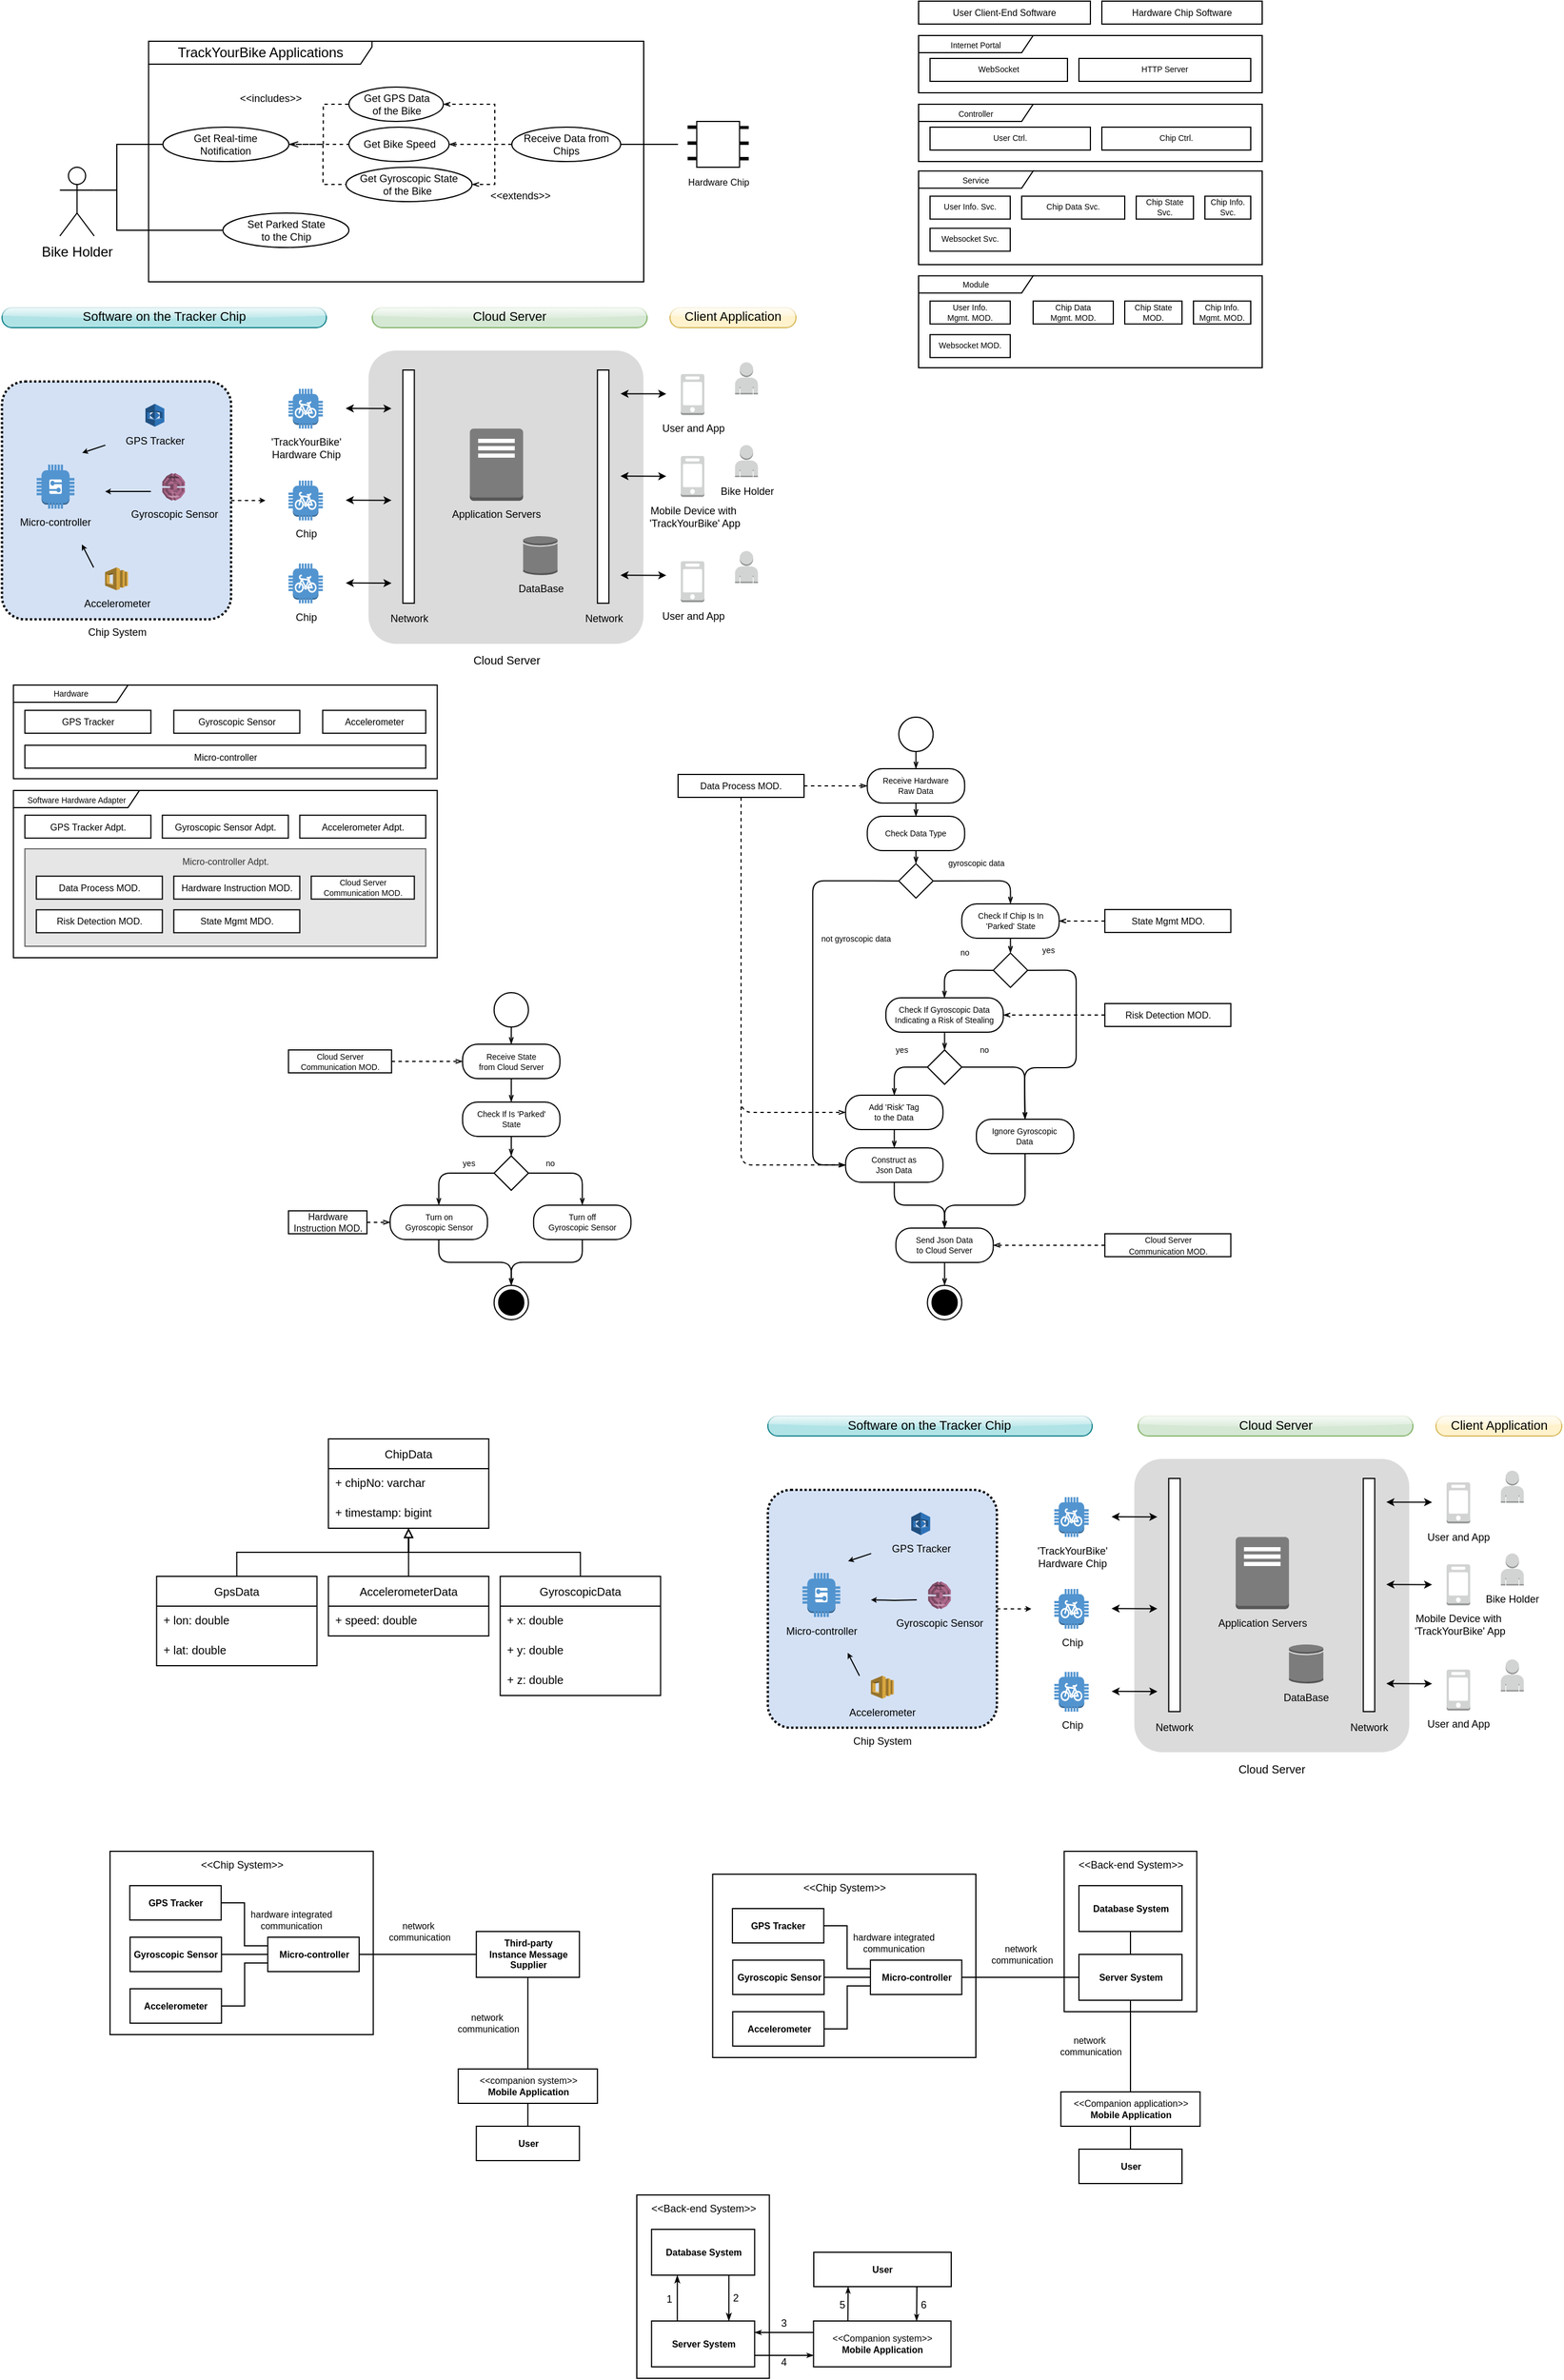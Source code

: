 <mxfile version="15.8.4" type="device" pages="3"><diagram id="r8Grfr7jQkBwMPgQjrcC" name="Page-1"><mxGraphModel dx="900" dy="672" grid="1" gridSize="10" guides="1" tooltips="1" connect="1" arrows="1" fold="1" page="1" pageScale="1" pageWidth="1169" pageHeight="827" math="0" shadow="0"><root><mxCell id="0"/><mxCell id="1" parent="0"/><mxCell id="fj1V1veNizI4Qa4AtcXk-54" value="&lt;font style=&quot;font-size: 9px&quot;&gt;&amp;lt;&amp;lt;Back-end System&amp;gt;&amp;gt;&lt;/font&gt;" style="text;html=1;align=center;verticalAlign=top;dashed=0;fillColor=#ffffff;strokeColor=#000000;fontSize=8;fontColor=#000000;spacingTop=0;" parent="1" vertex="1"><mxGeometry x="947.12" y="1630" width="115.76" height="140" as="geometry"/></mxCell><mxCell id="fj1V1veNizI4Qa4AtcXk-51" value="&lt;font style=&quot;font-size: 9px&quot;&gt;&amp;lt;&amp;lt;Chip System&amp;gt;&amp;gt;&lt;/font&gt;" style="text;html=1;align=center;verticalAlign=top;dashed=0;fillColor=#ffffff;strokeColor=#000000;fontSize=8;fontColor=#000000;spacingTop=0;" parent="1" vertex="1"><mxGeometry x="640.22" y="1650" width="229.78" height="160" as="geometry"/></mxCell><mxCell id="x5etRlr5PTmT00RDVP0k-5" value="&lt;font style=&quot;font-size: 7px&quot;&gt;Hardware&lt;/font&gt;" style="shape=umlFrame;whiteSpace=wrap;html=1;fontSize=8;width=100;height=15;" parent="1" vertex="1"><mxGeometry x="29.74" y="612.06" width="370" height="81.75" as="geometry"/></mxCell><mxCell id="HV0v0A446_wF8BR24bNS-97" value="&lt;span style=&quot;font-size: 7px&quot;&gt;Module&lt;/span&gt;" style="shape=umlFrame;whiteSpace=wrap;html=1;fontSize=8;width=100;height=15;" parent="1" vertex="1"><mxGeometry x="820" y="254.75" width="300" height="80.25" as="geometry"/></mxCell><mxCell id="HV0v0A446_wF8BR24bNS-71" value="" style="rounded=1;arcSize=10;strokeColor=none;fillColor=#DBDBDB;gradientColor=none;fontSize=9;" parent="1" vertex="1"><mxGeometry x="339.74" y="320" width="240" height="256" as="geometry"/></mxCell><mxCell id="HV0v0A446_wF8BR24bNS-52" style="edgeStyle=orthogonalEdgeStyle;rounded=0;orthogonalLoop=1;jettySize=auto;html=1;exitX=1;exitY=0.5;exitDx=0;exitDy=0;fontSize=6;startArrow=none;startFill=0;endArrow=classic;endFill=1;endSize=2;dashed=1;" parent="1" source="HV0v0A446_wF8BR24bNS-36" edge="1"><mxGeometry relative="1" as="geometry"><mxPoint x="249.74" y="451.09" as="targetPoint"/></mxGeometry></mxCell><mxCell id="HV0v0A446_wF8BR24bNS-36" value="" style="rounded=1;arcSize=10;dashed=1;fillColor=#D4E1F5;gradientColor=none;dashPattern=1 1;strokeWidth=2;fontSize=6;" parent="1" vertex="1"><mxGeometry x="19.74" y="347.06" width="200" height="207.62" as="geometry"/></mxCell><mxCell id="HV0v0A446_wF8BR24bNS-2" value="TrackYourBike Applications" style="shape=umlFrame;whiteSpace=wrap;html=1;width=195;height=20;" parent="1" vertex="1"><mxGeometry x="147.75" y="50" width="432.25" height="210" as="geometry"/></mxCell><mxCell id="HV0v0A446_wF8BR24bNS-6" style="edgeStyle=orthogonalEdgeStyle;rounded=0;orthogonalLoop=1;jettySize=auto;html=1;exitX=1;exitY=0.333;exitDx=0;exitDy=0;exitPerimeter=0;entryX=0;entryY=0.5;entryDx=0;entryDy=0;fontSize=9;endArrow=none;endFill=0;" parent="1" source="HV0v0A446_wF8BR24bNS-1" target="HV0v0A446_wF8BR24bNS-5" edge="1"><mxGeometry relative="1" as="geometry"><Array as="points"><mxPoint x="120" y="180"/><mxPoint x="120" y="140"/></Array></mxGeometry></mxCell><mxCell id="HV0v0A446_wF8BR24bNS-30" style="edgeStyle=orthogonalEdgeStyle;rounded=0;orthogonalLoop=1;jettySize=auto;html=1;exitX=1;exitY=0.333;exitDx=0;exitDy=0;exitPerimeter=0;entryX=0;entryY=0.5;entryDx=0;entryDy=0;fontSize=9;endArrow=none;endFill=0;endSize=4;" parent="1" source="HV0v0A446_wF8BR24bNS-1" target="HV0v0A446_wF8BR24bNS-29" edge="1"><mxGeometry relative="1" as="geometry"><Array as="points"><mxPoint x="120" y="180"/><mxPoint x="120" y="215"/></Array></mxGeometry></mxCell><mxCell id="HV0v0A446_wF8BR24bNS-1" value="Bike Holder" style="shape=umlActor;verticalLabelPosition=bottom;verticalAlign=top;html=1;" parent="1" vertex="1"><mxGeometry x="70.25" y="160" width="30" height="60" as="geometry"/></mxCell><mxCell id="HV0v0A446_wF8BR24bNS-3" value="Get GPS Data &lt;br&gt;of the Bike" style="ellipse;whiteSpace=wrap;html=1;fontSize=9;" parent="1" vertex="1"><mxGeometry x="322.62" y="90" width="82.5" height="30" as="geometry"/></mxCell><mxCell id="HV0v0A446_wF8BR24bNS-4" value="Get Bike Speed" style="ellipse;whiteSpace=wrap;html=1;fontSize=9;" parent="1" vertex="1"><mxGeometry x="322.62" y="125" width="87.5" height="30" as="geometry"/></mxCell><mxCell id="HV0v0A446_wF8BR24bNS-9" style="edgeStyle=orthogonalEdgeStyle;rounded=0;orthogonalLoop=1;jettySize=auto;html=1;exitX=1;exitY=0.5;exitDx=0;exitDy=0;entryX=0;entryY=0.5;entryDx=0;entryDy=0;fontSize=9;endArrow=none;endFill=0;dashed=1;" parent="1" source="HV0v0A446_wF8BR24bNS-5" target="HV0v0A446_wF8BR24bNS-3" edge="1"><mxGeometry relative="1" as="geometry"><Array as="points"><mxPoint x="300.25" y="140"/><mxPoint x="300.25" y="105"/></Array></mxGeometry></mxCell><mxCell id="HV0v0A446_wF8BR24bNS-10" style="edgeStyle=orthogonalEdgeStyle;rounded=0;orthogonalLoop=1;jettySize=auto;html=1;exitX=1;exitY=0.5;exitDx=0;exitDy=0;entryX=0;entryY=0.5;entryDx=0;entryDy=0;fontSize=9;endArrow=none;endFill=0;dashed=1;startArrow=openThin;startFill=0;" parent="1" source="HV0v0A446_wF8BR24bNS-5" target="HV0v0A446_wF8BR24bNS-4" edge="1"><mxGeometry relative="1" as="geometry"><Array as="points"><mxPoint x="290.25" y="140"/><mxPoint x="290.25" y="140"/></Array></mxGeometry></mxCell><mxCell id="HV0v0A446_wF8BR24bNS-12" value="&amp;lt;&amp;lt;includes&amp;gt;&amp;gt;" style="edgeLabel;html=1;align=center;verticalAlign=middle;resizable=0;points=[];fontSize=9;" parent="HV0v0A446_wF8BR24bNS-10" vertex="1" connectable="0"><mxGeometry x="0.388" y="-2" relative="1" as="geometry"><mxPoint x="-53" y="-42" as="offset"/></mxGeometry></mxCell><mxCell id="HV0v0A446_wF8BR24bNS-11" style="edgeStyle=orthogonalEdgeStyle;rounded=0;orthogonalLoop=1;jettySize=auto;html=1;exitX=1;exitY=0.5;exitDx=0;exitDy=0;entryX=0;entryY=0.5;entryDx=0;entryDy=0;fontSize=9;endArrow=none;endFill=0;dashed=1;" parent="1" source="HV0v0A446_wF8BR24bNS-5" target="HV0v0A446_wF8BR24bNS-8" edge="1"><mxGeometry relative="1" as="geometry"><Array as="points"><mxPoint x="300" y="140"/><mxPoint x="300" y="175"/></Array></mxGeometry></mxCell><mxCell id="HV0v0A446_wF8BR24bNS-5" value="Get Real-time&lt;br style=&quot;font-size: 9px;&quot;&gt;Notification" style="ellipse;whiteSpace=wrap;html=1;fontSize=9;" parent="1" vertex="1"><mxGeometry x="160.25" y="125" width="110" height="30" as="geometry"/></mxCell><mxCell id="HV0v0A446_wF8BR24bNS-8" value="Get Gyroscopic State&lt;br&gt;of the Bike&amp;nbsp;" style="ellipse;whiteSpace=wrap;html=1;fontSize=9;" parent="1" vertex="1"><mxGeometry x="320.12" y="160" width="110" height="30" as="geometry"/></mxCell><mxCell id="HV0v0A446_wF8BR24bNS-62" style="rounded=0;orthogonalLoop=1;jettySize=auto;html=1;fontSize=9;startArrow=classic;startFill=1;endArrow=classic;endFill=1;startSize=4;endSize=4;" parent="1" edge="1"><mxGeometry relative="1" as="geometry"><mxPoint x="359.86" y="523.053" as="targetPoint"/><mxPoint x="319.86" y="522.91" as="sourcePoint"/></mxGeometry></mxCell><mxCell id="HV0v0A446_wF8BR24bNS-13" value="Chip" style="outlineConnect=0;dashed=0;verticalLabelPosition=bottom;verticalAlign=top;align=center;html=1;shape=mxgraph.aws3.bicycle;fillColor=#5294CF;gradientColor=none;fontSize=9;" parent="1" vertex="1"><mxGeometry x="269.86" y="505.82" width="30" height="34.75" as="geometry"/></mxCell><mxCell id="HV0v0A446_wF8BR24bNS-14" value="Mobile Device with&lt;br&gt;&amp;nbsp;'TrackYourBike' App" style="outlineConnect=0;dashed=0;verticalLabelPosition=bottom;verticalAlign=top;align=center;html=1;shape=mxgraph.aws3.mobile_client;fillColor=#D2D3D3;gradientColor=none;fontSize=9;" parent="1" vertex="1"><mxGeometry x="612.36" y="412" width="20.62" height="35.75" as="geometry"/></mxCell><mxCell id="HV0v0A446_wF8BR24bNS-16" value="Bike Holder" style="outlineConnect=0;dashed=0;verticalLabelPosition=bottom;verticalAlign=top;align=center;html=1;shape=mxgraph.aws3.user;fillColor=#D2D3D3;gradientColor=none;fontSize=9;" parent="1" vertex="1"><mxGeometry x="659.74" y="402.5" width="20" height="28" as="geometry"/></mxCell><mxCell id="HV0v0A446_wF8BR24bNS-25" style="edgeStyle=orthogonalEdgeStyle;rounded=1;orthogonalLoop=1;jettySize=auto;html=1;fontSize=9;endArrow=classic;endFill=1;endSize=2;" parent="1" edge="1"><mxGeometry relative="1" as="geometry"><mxPoint x="109.74" y="443.02" as="targetPoint"/><mxPoint x="149.74" y="443.02" as="sourcePoint"/></mxGeometry></mxCell><mxCell id="HV0v0A446_wF8BR24bNS-19" value="Gyroscopic Sensor" style="outlineConnect=0;dashed=0;verticalLabelPosition=bottom;verticalAlign=top;align=center;html=1;shape=mxgraph.aws3.pinpoint;fillColor=#AD688B;gradientColor=none;fontSize=9;" parent="1" vertex="1"><mxGeometry x="159.74" y="427.06" width="19.75" height="24" as="geometry"/></mxCell><mxCell id="HV0v0A446_wF8BR24bNS-24" style="rounded=1;orthogonalLoop=1;jettySize=auto;html=1;fontSize=9;endArrow=classic;endFill=1;endSize=2;" parent="1" edge="1"><mxGeometry relative="1" as="geometry"><mxPoint x="89.74" y="409.31" as="targetPoint"/><mxPoint x="109.99" y="402.56" as="sourcePoint"/></mxGeometry></mxCell><mxCell id="HV0v0A446_wF8BR24bNS-20" value="GPS Tracker" style="outlineConnect=0;dashed=0;verticalLabelPosition=bottom;verticalAlign=top;align=center;html=1;shape=mxgraph.aws3.rekognition;fillColor=#2E73B8;gradientColor=none;fontSize=9;" parent="1" vertex="1"><mxGeometry x="144.99" y="366.56" width="16.5" height="20" as="geometry"/></mxCell><mxCell id="HV0v0A446_wF8BR24bNS-23" style="rounded=1;orthogonalLoop=1;jettySize=auto;html=1;fontSize=9;endArrow=classic;endFill=1;endSize=2;" parent="1" edge="1"><mxGeometry relative="1" as="geometry"><mxPoint x="89.49" y="489.31" as="targetPoint"/><mxPoint x="99.74" y="509.31" as="sourcePoint"/></mxGeometry></mxCell><mxCell id="HV0v0A446_wF8BR24bNS-21" value="Accelerometer" style="outlineConnect=0;dashed=0;verticalLabelPosition=bottom;verticalAlign=top;align=center;html=1;shape=mxgraph.aws3.swf;fillColor=#D9A741;gradientColor=none;fontSize=9;" parent="1" vertex="1"><mxGeometry x="109.74" y="509.31" width="20" height="20" as="geometry"/></mxCell><mxCell id="HV0v0A446_wF8BR24bNS-29" value="Set Parked State&lt;br&gt;to the Chip" style="ellipse;whiteSpace=wrap;html=1;fontSize=9;" parent="1" vertex="1"><mxGeometry x="212.62" y="200" width="110" height="30" as="geometry"/></mxCell><mxCell id="HV0v0A446_wF8BR24bNS-33" value="Application Servers" style="outlineConnect=0;dashed=0;verticalLabelPosition=bottom;verticalAlign=top;align=center;html=1;shape=mxgraph.aws3.traditional_server;fillColor=#7D7C7C;gradientColor=none;fontSize=9;" parent="1" vertex="1"><mxGeometry x="428.24" y="388.12" width="46.5" height="63" as="geometry"/></mxCell><mxCell id="HV0v0A446_wF8BR24bNS-37" value="&lt;span style=&quot;font-size: 9px&quot;&gt;Micro-controller&lt;/span&gt;" style="outlineConnect=0;dashed=0;verticalLabelPosition=bottom;verticalAlign=top;align=center;html=1;shape=mxgraph.aws3.generic;fillColor=#5294CF;gradientColor=none;fontSize=6;" parent="1" vertex="1"><mxGeometry x="49.99" y="419.56" width="33" height="38.5" as="geometry"/></mxCell><mxCell id="HV0v0A446_wF8BR24bNS-40" value="'TrackYourBike' &lt;br&gt;Hardware Chip" style="outlineConnect=0;dashed=0;verticalLabelPosition=bottom;verticalAlign=top;align=center;html=1;shape=mxgraph.aws3.bicycle;fillColor=#5294CF;gradientColor=none;fontSize=9;" parent="1" vertex="1"><mxGeometry x="269.86" y="353.37" width="30" height="34.75" as="geometry"/></mxCell><mxCell id="HV0v0A446_wF8BR24bNS-41" value="Chip" style="outlineConnect=0;dashed=0;verticalLabelPosition=bottom;verticalAlign=top;align=center;html=1;shape=mxgraph.aws3.bicycle;fillColor=#5294CF;gradientColor=none;fontSize=9;" parent="1" vertex="1"><mxGeometry x="269.86" y="433.5" width="30" height="34.75" as="geometry"/></mxCell><mxCell id="HV0v0A446_wF8BR24bNS-42" value="User and App" style="outlineConnect=0;dashed=0;verticalLabelPosition=bottom;verticalAlign=top;align=center;html=1;shape=mxgraph.aws3.mobile_client;fillColor=#D2D3D3;gradientColor=none;fontSize=9;" parent="1" vertex="1"><mxGeometry x="612.36" y="503.87" width="20.62" height="35.75" as="geometry"/></mxCell><mxCell id="HV0v0A446_wF8BR24bNS-43" value="" style="outlineConnect=0;dashed=0;verticalLabelPosition=bottom;verticalAlign=top;align=center;html=1;shape=mxgraph.aws3.user;fillColor=#D2D3D3;gradientColor=none;fontSize=9;" parent="1" vertex="1"><mxGeometry x="659.74" y="495" width="20" height="28" as="geometry"/></mxCell><mxCell id="HV0v0A446_wF8BR24bNS-44" value="User and App" style="outlineConnect=0;dashed=0;verticalLabelPosition=bottom;verticalAlign=top;align=center;html=1;shape=mxgraph.aws3.mobile_client;fillColor=#D2D3D3;gradientColor=none;fontSize=9;" parent="1" vertex="1"><mxGeometry x="612.36" y="340.5" width="20.62" height="35.75" as="geometry"/></mxCell><mxCell id="HV0v0A446_wF8BR24bNS-45" value="" style="outlineConnect=0;dashed=0;verticalLabelPosition=bottom;verticalAlign=top;align=center;html=1;shape=mxgraph.aws3.user;fillColor=#D2D3D3;gradientColor=none;fontSize=9;" parent="1" vertex="1"><mxGeometry x="659.74" y="330.25" width="20" height="28" as="geometry"/></mxCell><mxCell id="HV0v0A446_wF8BR24bNS-54" value="&lt;font style=&quot;font-size: 9px&quot;&gt;DataBase&lt;/font&gt;" style="outlineConnect=0;dashed=0;verticalLabelPosition=bottom;verticalAlign=top;align=center;html=1;shape=mxgraph.aws3.generic_database;fillColor=#7D7C7C;gradientColor=none;fontSize=6;" parent="1" vertex="1"><mxGeometry x="474.74" y="481.5" width="30" height="34.5" as="geometry"/></mxCell><mxCell id="HV0v0A446_wF8BR24bNS-60" value="" style="whiteSpace=wrap;html=1;fontSize=9;" parent="1" vertex="1"><mxGeometry x="369.74" y="337" width="10" height="203.57" as="geometry"/></mxCell><mxCell id="HV0v0A446_wF8BR24bNS-61" value="Network" style="text;html=1;resizable=0;autosize=1;align=center;verticalAlign=middle;points=[];fillColor=none;strokeColor=none;rounded=0;fontSize=9;" parent="1" vertex="1"><mxGeometry x="349.74" y="544" width="50" height="20" as="geometry"/></mxCell><mxCell id="HV0v0A446_wF8BR24bNS-63" style="rounded=0;orthogonalLoop=1;jettySize=auto;html=1;fontSize=9;startArrow=classic;startFill=1;endArrow=classic;endFill=1;startSize=4;endSize=4;" parent="1" edge="1"><mxGeometry relative="1" as="geometry"><mxPoint x="359.86" y="450.733" as="targetPoint"/><mxPoint x="319.86" y="450.59" as="sourcePoint"/></mxGeometry></mxCell><mxCell id="HV0v0A446_wF8BR24bNS-64" style="rounded=0;orthogonalLoop=1;jettySize=auto;html=1;fontSize=9;startArrow=classic;startFill=1;endArrow=classic;endFill=1;startSize=4;endSize=4;" parent="1" edge="1"><mxGeometry relative="1" as="geometry"><mxPoint x="359.86" y="370.603" as="targetPoint"/><mxPoint x="319.86" y="370.46" as="sourcePoint"/></mxGeometry></mxCell><mxCell id="HV0v0A446_wF8BR24bNS-65" style="rounded=0;orthogonalLoop=1;jettySize=auto;html=1;fontSize=9;startArrow=classic;startFill=1;endArrow=classic;endFill=1;startSize=4;endSize=4;" parent="1" edge="1"><mxGeometry relative="1" as="geometry"><mxPoint x="599.74" y="516.213" as="targetPoint"/><mxPoint x="559.74" y="516.07" as="sourcePoint"/></mxGeometry></mxCell><mxCell id="HV0v0A446_wF8BR24bNS-66" value="" style="whiteSpace=wrap;html=1;fontSize=9;" parent="1" vertex="1"><mxGeometry x="539.62" y="337" width="10" height="203.57" as="geometry"/></mxCell><mxCell id="HV0v0A446_wF8BR24bNS-67" value="Network" style="text;html=1;resizable=0;autosize=1;align=center;verticalAlign=middle;points=[];fillColor=none;strokeColor=none;rounded=0;fontSize=9;" parent="1" vertex="1"><mxGeometry x="519.62" y="544" width="50" height="20" as="geometry"/></mxCell><mxCell id="HV0v0A446_wF8BR24bNS-68" style="rounded=0;orthogonalLoop=1;jettySize=auto;html=1;fontSize=9;startArrow=classic;startFill=1;endArrow=classic;endFill=1;startSize=4;endSize=4;" parent="1" edge="1"><mxGeometry relative="1" as="geometry"><mxPoint x="599.74" y="429.723" as="targetPoint"/><mxPoint x="559.74" y="429.58" as="sourcePoint"/></mxGeometry></mxCell><mxCell id="HV0v0A446_wF8BR24bNS-69" style="rounded=0;orthogonalLoop=1;jettySize=auto;html=1;fontSize=9;startArrow=classic;startFill=1;endArrow=classic;endFill=1;startSize=4;endSize=4;" parent="1" edge="1"><mxGeometry relative="1" as="geometry"><mxPoint x="599.74" y="357.823" as="targetPoint"/><mxPoint x="559.74" y="357.68" as="sourcePoint"/></mxGeometry></mxCell><mxCell id="HV0v0A446_wF8BR24bNS-72" value="Chip System" style="text;html=1;resizable=0;autosize=1;align=center;verticalAlign=middle;points=[];fillColor=none;strokeColor=none;rounded=0;fontSize=9;" parent="1" vertex="1"><mxGeometry x="84.74" y="556" width="70" height="20" as="geometry"/></mxCell><mxCell id="HV0v0A446_wF8BR24bNS-75" style="edgeStyle=none;rounded=0;orthogonalLoop=1;jettySize=auto;html=1;exitX=1;exitY=0.5;exitDx=0;exitDy=0;entryX=0;entryY=0.333;entryDx=0;entryDy=0;entryPerimeter=0;fontSize=9;startArrow=none;startFill=0;endArrow=none;endFill=0;startSize=4;endSize=4;" parent="1" source="HV0v0A446_wF8BR24bNS-74" edge="1"><mxGeometry relative="1" as="geometry"><mxPoint x="610" y="140.0" as="targetPoint"/></mxGeometry></mxCell><mxCell id="HV0v0A446_wF8BR24bNS-80" style="edgeStyle=orthogonalEdgeStyle;rounded=0;orthogonalLoop=1;jettySize=auto;html=1;exitX=0;exitY=0.5;exitDx=0;exitDy=0;entryX=1;entryY=0.5;entryDx=0;entryDy=0;dashed=1;fontSize=9;startArrow=none;startFill=0;endArrow=openThin;endFill=0;startSize=4;endSize=4;" parent="1" source="HV0v0A446_wF8BR24bNS-74" target="HV0v0A446_wF8BR24bNS-3" edge="1"><mxGeometry relative="1" as="geometry"><Array as="points"><mxPoint x="450" y="140"/><mxPoint x="450" y="105"/></Array></mxGeometry></mxCell><mxCell id="HV0v0A446_wF8BR24bNS-81" style="edgeStyle=orthogonalEdgeStyle;rounded=0;orthogonalLoop=1;jettySize=auto;html=1;exitX=0;exitY=0.5;exitDx=0;exitDy=0;entryX=1;entryY=0.5;entryDx=0;entryDy=0;dashed=1;fontSize=9;startArrow=none;startFill=0;endArrow=openThin;endFill=0;startSize=4;endSize=4;" parent="1" source="HV0v0A446_wF8BR24bNS-74" target="HV0v0A446_wF8BR24bNS-4" edge="1"><mxGeometry relative="1" as="geometry"/></mxCell><mxCell id="HV0v0A446_wF8BR24bNS-82" style="edgeStyle=orthogonalEdgeStyle;rounded=0;orthogonalLoop=1;jettySize=auto;html=1;exitX=0;exitY=0.5;exitDx=0;exitDy=0;entryX=1;entryY=0.5;entryDx=0;entryDy=0;dashed=1;fontSize=9;startArrow=none;startFill=0;endArrow=openThin;endFill=0;startSize=4;endSize=4;" parent="1" source="HV0v0A446_wF8BR24bNS-74" target="HV0v0A446_wF8BR24bNS-8" edge="1"><mxGeometry relative="1" as="geometry"><Array as="points"><mxPoint x="450" y="140"/><mxPoint x="450" y="175"/></Array></mxGeometry></mxCell><mxCell id="HV0v0A446_wF8BR24bNS-83" value="&amp;lt;&amp;lt;extends&amp;gt;&amp;gt;" style="edgeLabel;html=1;align=center;verticalAlign=middle;resizable=0;points=[];fontSize=9;" parent="HV0v0A446_wF8BR24bNS-82" vertex="1" connectable="0"><mxGeometry x="-0.783" y="-1" relative="1" as="geometry"><mxPoint x="14" y="46" as="offset"/></mxGeometry></mxCell><mxCell id="HV0v0A446_wF8BR24bNS-74" value="Receive Data from&lt;br&gt;Chips" style="ellipse;whiteSpace=wrap;html=1;fontSize=9;" parent="1" vertex="1"><mxGeometry x="464.88" y="125" width="95" height="30" as="geometry"/></mxCell><mxCell id="HV0v0A446_wF8BR24bNS-84" value="User Client-End Software" style="whiteSpace=wrap;html=1;fontSize=8;" parent="1" vertex="1"><mxGeometry x="820" y="15" width="150" height="20" as="geometry"/></mxCell><mxCell id="HV0v0A446_wF8BR24bNS-85" value="Hardware Chip Software" style="whiteSpace=wrap;html=1;fontSize=8;" parent="1" vertex="1"><mxGeometry x="980" y="15" width="140" height="20" as="geometry"/></mxCell><mxCell id="HV0v0A446_wF8BR24bNS-86" value="&lt;font style=&quot;font-size: 7px&quot;&gt;Internet Portal&lt;/font&gt;" style="shape=umlFrame;whiteSpace=wrap;html=1;fontSize=8;width=100;height=15;" parent="1" vertex="1"><mxGeometry x="820" y="45.0" width="300" height="50" as="geometry"/></mxCell><mxCell id="HV0v0A446_wF8BR24bNS-87" value="WebSocket" style="whiteSpace=wrap;html=1;fontSize=7;" parent="1" vertex="1"><mxGeometry x="830" y="65.0" width="120" height="20" as="geometry"/></mxCell><mxCell id="HV0v0A446_wF8BR24bNS-88" value="HTTP Server" style="whiteSpace=wrap;html=1;fontSize=7;" parent="1" vertex="1"><mxGeometry x="960" y="65.0" width="150" height="20" as="geometry"/></mxCell><mxCell id="HV0v0A446_wF8BR24bNS-89" value="&lt;span style=&quot;font-size: 7px&quot;&gt;Controller&lt;/span&gt;" style="shape=umlFrame;whiteSpace=wrap;html=1;fontSize=8;width=100;height=15;" parent="1" vertex="1"><mxGeometry x="820" y="105.0" width="300" height="50" as="geometry"/></mxCell><mxCell id="HV0v0A446_wF8BR24bNS-90" value="User Ctrl." style="whiteSpace=wrap;html=1;fontSize=7;" parent="1" vertex="1"><mxGeometry x="830" y="125.0" width="140" height="20" as="geometry"/></mxCell><mxCell id="HV0v0A446_wF8BR24bNS-91" value="Chip Ctrl." style="whiteSpace=wrap;html=1;fontSize=7;" parent="1" vertex="1"><mxGeometry x="980" y="125.0" width="130" height="20" as="geometry"/></mxCell><mxCell id="HV0v0A446_wF8BR24bNS-92" value="&lt;span style=&quot;font-size: 7px&quot;&gt;Service&lt;/span&gt;" style="shape=umlFrame;whiteSpace=wrap;html=1;fontSize=8;width=100;height=15;" parent="1" vertex="1"><mxGeometry x="820" y="163.25" width="300" height="81.75" as="geometry"/></mxCell><mxCell id="HV0v0A446_wF8BR24bNS-93" value="User Info. Svc." style="whiteSpace=wrap;html=1;fontSize=7;" parent="1" vertex="1"><mxGeometry x="830" y="185.25" width="70" height="20" as="geometry"/></mxCell><mxCell id="HV0v0A446_wF8BR24bNS-94" value="Websocket Svc." style="whiteSpace=wrap;html=1;fontSize=7;" parent="1" vertex="1"><mxGeometry x="830" y="213.25" width="70" height="20" as="geometry"/></mxCell><mxCell id="HV0v0A446_wF8BR24bNS-95" value="Chip State Svc." style="whiteSpace=wrap;html=1;fontSize=7;" parent="1" vertex="1"><mxGeometry x="1010" y="185.25" width="50" height="20" as="geometry"/></mxCell><mxCell id="HV0v0A446_wF8BR24bNS-96" value="Chip Info. Svc." style="whiteSpace=wrap;html=1;fontSize=7;" parent="1" vertex="1"><mxGeometry x="1070" y="185.25" width="40" height="20" as="geometry"/></mxCell><mxCell id="HV0v0A446_wF8BR24bNS-98" value="User Info. &lt;br&gt;Mgmt. MOD." style="whiteSpace=wrap;html=1;fontSize=7;" parent="1" vertex="1"><mxGeometry x="830" y="276.81" width="70" height="20" as="geometry"/></mxCell><mxCell id="HV0v0A446_wF8BR24bNS-100" value="Chip State MOD." style="whiteSpace=wrap;html=1;fontSize=7;" parent="1" vertex="1"><mxGeometry x="1000" y="276.81" width="50" height="20" as="geometry"/></mxCell><mxCell id="HV0v0A446_wF8BR24bNS-101" value="Chip Info. &lt;br&gt;Mgmt. MOD." style="whiteSpace=wrap;html=1;fontSize=7;" parent="1" vertex="1"><mxGeometry x="1060" y="276.81" width="50" height="20" as="geometry"/></mxCell><mxCell id="HV0v0A446_wF8BR24bNS-102" value="Chip Data Svc." style="whiteSpace=wrap;html=1;fontSize=7;" parent="1" vertex="1"><mxGeometry x="910" y="185.25" width="90" height="20" as="geometry"/></mxCell><mxCell id="HV0v0A446_wF8BR24bNS-103" value="Websocket MOD." style="whiteSpace=wrap;html=1;fontSize=7;" parent="1" vertex="1"><mxGeometry x="830" y="306.12" width="70" height="20" as="geometry"/></mxCell><mxCell id="HV0v0A446_wF8BR24bNS-104" value="Chip Data &lt;br&gt;Mgmt. MOD." style="whiteSpace=wrap;html=1;fontSize=7;" parent="1" vertex="1"><mxGeometry x="920" y="276.81" width="70" height="20" as="geometry"/></mxCell><mxCell id="zysMyvBaGPmahL8x9-ZP-1" style="edgeStyle=orthogonalEdgeStyle;rounded=0;orthogonalLoop=1;jettySize=auto;html=1;exitX=0.5;exitY=1;exitDx=0;exitDy=0;entryX=0.5;entryY=0;entryDx=0;entryDy=0;fontSize=7;startArrow=none;startFill=0;endArrow=openThin;endFill=0;startSize=4;endSize=4;" parent="1" source="zysMyvBaGPmahL8x9-ZP-2" target="zysMyvBaGPmahL8x9-ZP-4" edge="1"><mxGeometry relative="1" as="geometry"/></mxCell><mxCell id="zysMyvBaGPmahL8x9-ZP-2" value="" style="ellipse;fillColor=#ffffff;strokeColor=#000000;fontSize=7;" parent="1" vertex="1"><mxGeometry x="802.72" y="640" width="30" height="30" as="geometry"/></mxCell><mxCell id="zysMyvBaGPmahL8x9-ZP-3" style="edgeStyle=orthogonalEdgeStyle;rounded=0;orthogonalLoop=1;jettySize=auto;html=1;exitX=0.5;exitY=1;exitDx=0;exitDy=0;entryX=0.5;entryY=0;entryDx=0;entryDy=0;fontSize=7;startArrow=none;startFill=0;endArrow=openThin;endFill=0;startSize=4;endSize=4;" parent="1" source="zysMyvBaGPmahL8x9-ZP-4" target="zysMyvBaGPmahL8x9-ZP-6" edge="1"><mxGeometry relative="1" as="geometry"/></mxCell><mxCell id="zysMyvBaGPmahL8x9-ZP-4" value="Receive Hardware&lt;br&gt;Raw Data" style="whiteSpace=wrap;html=1;fontSize=7;gradientColor=#ffffff;rounded=1;shadow=0;sketch=0;arcSize=44;fillColor=#FFFFFF;" parent="1" vertex="1"><mxGeometry x="775.22" y="685" width="85" height="30" as="geometry"/></mxCell><mxCell id="zysMyvBaGPmahL8x9-ZP-5" style="edgeStyle=orthogonalEdgeStyle;rounded=0;orthogonalLoop=1;jettySize=auto;html=1;exitX=0.5;exitY=1;exitDx=0;exitDy=0;entryX=0.5;entryY=0;entryDx=0;entryDy=0;fontSize=7;startArrow=none;startFill=0;endArrow=openThin;endFill=0;startSize=4;endSize=4;" parent="1" source="zysMyvBaGPmahL8x9-ZP-6" target="zysMyvBaGPmahL8x9-ZP-11" edge="1"><mxGeometry relative="1" as="geometry"/></mxCell><mxCell id="zysMyvBaGPmahL8x9-ZP-6" value="Check Data Type" style="whiteSpace=wrap;html=1;fontSize=7;gradientColor=#ffffff;rounded=1;shadow=0;sketch=0;arcSize=44;fillColor=#FFFFFF;" parent="1" vertex="1"><mxGeometry x="775.22" y="726.56" width="85" height="30" as="geometry"/></mxCell><mxCell id="zysMyvBaGPmahL8x9-ZP-7" style="edgeStyle=orthogonalEdgeStyle;rounded=1;orthogonalLoop=1;jettySize=auto;html=1;exitX=1;exitY=0.5;exitDx=0;exitDy=0;entryX=0.5;entryY=0;entryDx=0;entryDy=0;fontSize=7;startArrow=none;startFill=0;endArrow=openThin;endFill=0;startSize=4;endSize=4;" parent="1" source="zysMyvBaGPmahL8x9-ZP-11" target="zysMyvBaGPmahL8x9-ZP-15" edge="1"><mxGeometry relative="1" as="geometry"><mxPoint x="902.72" y="825" as="targetPoint"/></mxGeometry></mxCell><mxCell id="zysMyvBaGPmahL8x9-ZP-8" value="gyroscopic data" style="edgeLabel;html=1;align=center;verticalAlign=middle;resizable=0;points=[];fontSize=7;" parent="zysMyvBaGPmahL8x9-ZP-7" vertex="1" connectable="0"><mxGeometry x="-0.158" y="2" relative="1" as="geometry"><mxPoint y="-13" as="offset"/></mxGeometry></mxCell><mxCell id="zysMyvBaGPmahL8x9-ZP-9" style="edgeStyle=orthogonalEdgeStyle;rounded=1;orthogonalLoop=1;jettySize=auto;html=1;exitX=0;exitY=0.5;exitDx=0;exitDy=0;entryX=0;entryY=0.5;entryDx=0;entryDy=0;fontSize=7;startArrow=none;startFill=0;endArrow=openThin;endFill=0;startSize=4;endSize=4;" parent="1" source="zysMyvBaGPmahL8x9-ZP-11" target="zysMyvBaGPmahL8x9-ZP-13" edge="1"><mxGeometry relative="1" as="geometry"><Array as="points"><mxPoint x="727.62" y="782.94"/><mxPoint x="727.62" y="1030.94"/></Array></mxGeometry></mxCell><mxCell id="zysMyvBaGPmahL8x9-ZP-10" value="not gyroscopic data" style="edgeLabel;html=1;align=center;verticalAlign=middle;resizable=0;points=[];fontSize=7;" parent="zysMyvBaGPmahL8x9-ZP-9" vertex="1" connectable="0"><mxGeometry x="-0.309" relative="1" as="geometry"><mxPoint x="37" y="4" as="offset"/></mxGeometry></mxCell><mxCell id="zysMyvBaGPmahL8x9-ZP-11" value="" style="rhombus;rounded=0;shadow=0;sketch=0;fontSize=7;strokeColor=default;fillColor=#FFFFFF;gradientColor=#ffffff;" parent="1" vertex="1"><mxGeometry x="802.72" y="767.94" width="30" height="30" as="geometry"/></mxCell><mxCell id="OcSFO94tRI5RRtBITnr1-47" style="edgeStyle=orthogonalEdgeStyle;rounded=1;orthogonalLoop=1;jettySize=auto;html=1;exitX=0.5;exitY=1;exitDx=0;exitDy=0;entryX=0.5;entryY=0;entryDx=0;entryDy=0;fontSize=7;endArrow=openThin;endFill=0;startSize=4;endSize=4;" parent="1" source="zysMyvBaGPmahL8x9-ZP-13" target="OcSFO94tRI5RRtBITnr1-46" edge="1"><mxGeometry relative="1" as="geometry"><Array as="points"><mxPoint x="798.62" y="1065.94"/><mxPoint x="842.62" y="1065.94"/></Array></mxGeometry></mxCell><mxCell id="zysMyvBaGPmahL8x9-ZP-13" value="Construct as&lt;br&gt;Json Data" style="whiteSpace=wrap;html=1;fontSize=7;gradientColor=#ffffff;rounded=1;shadow=0;sketch=0;arcSize=44;fillColor=#FFFFFF;" parent="1" vertex="1"><mxGeometry x="756.29" y="1015.94" width="85" height="30" as="geometry"/></mxCell><mxCell id="zysMyvBaGPmahL8x9-ZP-14" style="edgeStyle=orthogonalEdgeStyle;rounded=1;orthogonalLoop=1;jettySize=auto;html=1;exitX=0.5;exitY=1;exitDx=0;exitDy=0;entryX=0.5;entryY=0;entryDx=0;entryDy=0;fontSize=7;startArrow=none;startFill=0;endArrow=openThin;endFill=0;startSize=4;endSize=4;" parent="1" source="zysMyvBaGPmahL8x9-ZP-15" target="zysMyvBaGPmahL8x9-ZP-20" edge="1"><mxGeometry relative="1" as="geometry"/></mxCell><mxCell id="zysMyvBaGPmahL8x9-ZP-15" value="Check If Chip Is In &lt;br&gt;'Parked' State" style="whiteSpace=wrap;html=1;fontSize=7;gradientColor=#ffffff;rounded=1;shadow=0;sketch=0;arcSize=44;fillColor=#FFFFFF;" parent="1" vertex="1"><mxGeometry x="857.72" y="802.94" width="85" height="30" as="geometry"/></mxCell><mxCell id="zysMyvBaGPmahL8x9-ZP-16" style="edgeStyle=orthogonalEdgeStyle;rounded=1;orthogonalLoop=1;jettySize=auto;html=1;exitX=0;exitY=0.5;exitDx=0;exitDy=0;entryX=0.5;entryY=0;entryDx=0;entryDy=0;fontSize=7;startArrow=none;startFill=0;endArrow=openThin;endFill=0;startSize=4;endSize=4;" parent="1" source="zysMyvBaGPmahL8x9-ZP-20" target="zysMyvBaGPmahL8x9-ZP-25" edge="1"><mxGeometry relative="1" as="geometry"><Array as="points"><mxPoint x="842.6" y="885"/><mxPoint x="842.6" y="900"/></Array></mxGeometry></mxCell><mxCell id="zysMyvBaGPmahL8x9-ZP-17" value="no" style="edgeLabel;html=1;align=center;verticalAlign=middle;resizable=0;points=[];fontSize=7;" parent="zysMyvBaGPmahL8x9-ZP-16" vertex="1" connectable="0"><mxGeometry x="-0.079" relative="1" as="geometry"><mxPoint x="6" y="-15" as="offset"/></mxGeometry></mxCell><mxCell id="zysMyvBaGPmahL8x9-ZP-18" style="edgeStyle=orthogonalEdgeStyle;rounded=1;orthogonalLoop=1;jettySize=auto;html=1;exitX=1;exitY=0.5;exitDx=0;exitDy=0;fontSize=7;startArrow=none;startFill=0;endArrow=openThin;endFill=0;startSize=4;endSize=4;entryX=0.5;entryY=0;entryDx=0;entryDy=0;" parent="1" source="zysMyvBaGPmahL8x9-ZP-20" target="zysMyvBaGPmahL8x9-ZP-22" edge="1"><mxGeometry relative="1" as="geometry"><Array as="points"><mxPoint x="957.62" y="860.94"/><mxPoint x="957.62" y="945.94"/><mxPoint x="912.62" y="945.94"/><mxPoint x="912.62" y="969.94"/></Array></mxGeometry></mxCell><mxCell id="zysMyvBaGPmahL8x9-ZP-19" value="yes" style="edgeLabel;html=1;align=center;verticalAlign=middle;resizable=0;points=[];fontSize=7;" parent="zysMyvBaGPmahL8x9-ZP-18" vertex="1" connectable="0"><mxGeometry x="-0.474" relative="1" as="geometry"><mxPoint x="-25" y="-32" as="offset"/></mxGeometry></mxCell><mxCell id="zysMyvBaGPmahL8x9-ZP-20" value="" style="rhombus;rounded=0;shadow=0;sketch=0;fontSize=7;strokeColor=default;fillColor=#FFFFFF;gradientColor=#ffffff;" parent="1" vertex="1"><mxGeometry x="885.22" y="845.94" width="30" height="30" as="geometry"/></mxCell><mxCell id="OcSFO94tRI5RRtBITnr1-48" style="edgeStyle=orthogonalEdgeStyle;rounded=1;orthogonalLoop=1;jettySize=auto;html=1;exitX=0.5;exitY=1;exitDx=0;exitDy=0;entryX=0.5;entryY=0;entryDx=0;entryDy=0;fontSize=7;endArrow=openThin;endFill=0;startSize=4;endSize=4;" parent="1" source="zysMyvBaGPmahL8x9-ZP-22" target="OcSFO94tRI5RRtBITnr1-46" edge="1"><mxGeometry relative="1" as="geometry"><Array as="points"><mxPoint x="912.62" y="1065.94"/><mxPoint x="842.62" y="1065.94"/></Array></mxGeometry></mxCell><mxCell id="zysMyvBaGPmahL8x9-ZP-22" value="Ignore Gyroscopic&lt;br&gt;Data" style="whiteSpace=wrap;html=1;fontSize=7;gradientColor=#ffffff;rounded=1;shadow=0;sketch=0;arcSize=44;fillColor=#FFFFFF;" parent="1" vertex="1"><mxGeometry x="870.47" y="991" width="85" height="30" as="geometry"/></mxCell><mxCell id="zysMyvBaGPmahL8x9-ZP-23" value="" style="ellipse;html=1;shape=endState;fillColor=#000000;strokeColor=#000000;rounded=0;shadow=0;sketch=0;fontSize=7;" parent="1" vertex="1"><mxGeometry x="827.72" y="1135.94" width="30" height="30" as="geometry"/></mxCell><mxCell id="zysMyvBaGPmahL8x9-ZP-24" style="edgeStyle=orthogonalEdgeStyle;rounded=1;orthogonalLoop=1;jettySize=auto;html=1;exitX=0.5;exitY=1;exitDx=0;exitDy=0;entryX=0.5;entryY=0;entryDx=0;entryDy=0;fontSize=7;startArrow=none;startFill=0;endArrow=openThin;endFill=0;startSize=4;endSize=4;" parent="1" source="zysMyvBaGPmahL8x9-ZP-25" target="zysMyvBaGPmahL8x9-ZP-29" edge="1"><mxGeometry relative="1" as="geometry"/></mxCell><mxCell id="zysMyvBaGPmahL8x9-ZP-25" value="Check If Gyroscopic Data&lt;br&gt;Indicating a Risk of Stealing" style="whiteSpace=wrap;html=1;fontSize=7;gradientColor=#ffffff;rounded=1;shadow=0;sketch=0;arcSize=44;fillColor=#FFFFFF;" parent="1" vertex="1"><mxGeometry x="791.47" y="885" width="102.5" height="30" as="geometry"/></mxCell><mxCell id="zysMyvBaGPmahL8x9-ZP-28" value="yes" style="edgeStyle=orthogonalEdgeStyle;rounded=1;orthogonalLoop=1;jettySize=auto;html=1;exitX=0;exitY=0.5;exitDx=0;exitDy=0;fontSize=7;startArrow=none;startFill=0;endArrow=openThin;endFill=0;startSize=4;endSize=4;entryX=0.5;entryY=0;entryDx=0;entryDy=0;" parent="1" source="zysMyvBaGPmahL8x9-ZP-29" target="OcSFO94tRI5RRtBITnr1-6" edge="1"><mxGeometry x="-0.146" y="-15" relative="1" as="geometry"><Array as="points"/><mxPoint as="offset"/><mxPoint x="797.6" y="990" as="targetPoint"/></mxGeometry></mxCell><mxCell id="OcSFO94tRI5RRtBITnr1-3" style="edgeStyle=orthogonalEdgeStyle;rounded=1;orthogonalLoop=1;jettySize=auto;html=1;exitX=1;exitY=0.5;exitDx=0;exitDy=0;entryX=0.5;entryY=0;entryDx=0;entryDy=0;fontSize=7;endArrow=openThin;endFill=0;startSize=4;endSize=4;" parent="1" source="zysMyvBaGPmahL8x9-ZP-29" target="zysMyvBaGPmahL8x9-ZP-22" edge="1"><mxGeometry relative="1" as="geometry"><Array as="points"><mxPoint x="912.62" y="945.94"/><mxPoint x="912.62" y="969.94"/></Array></mxGeometry></mxCell><mxCell id="OcSFO94tRI5RRtBITnr1-4" value="no" style="edgeLabel;html=1;align=center;verticalAlign=middle;resizable=0;points=[];fontSize=7;" parent="OcSFO94tRI5RRtBITnr1-3" vertex="1" connectable="0"><mxGeometry x="-0.342" y="1" relative="1" as="geometry"><mxPoint x="-14" y="-14" as="offset"/></mxGeometry></mxCell><mxCell id="zysMyvBaGPmahL8x9-ZP-29" value="" style="rhombus;rounded=0;shadow=0;sketch=0;fontSize=7;strokeColor=default;fillColor=#FFFFFF;gradientColor=#ffffff;" parent="1" vertex="1"><mxGeometry x="827.72" y="930.5" width="30" height="30" as="geometry"/></mxCell><mxCell id="6BBqDUivEPcFdL5lXwhB-3" value="" style="endArrow=none;startArrow=none;endFill=0;startFill=0;html=1;verticalAlign=bottom;labelBackgroundColor=none;strokeWidth=3;startSize=8;endSize=8;sketch=0;fontSize=8;fontColor=#000000;fillColor=#B2C9AB;jumpStyle=arc;" parent="1" edge="1"><mxGeometry width="160" relative="1" as="geometry"><mxPoint x="618.31" y="152.36" as="sourcePoint"/><mxPoint x="671.69" y="152.5" as="targetPoint"/></mxGeometry></mxCell><mxCell id="6BBqDUivEPcFdL5lXwhB-4" value="" style="endArrow=none;startArrow=none;endFill=0;startFill=0;html=1;verticalAlign=bottom;labelBackgroundColor=none;strokeWidth=3;startSize=8;endSize=8;sketch=0;fontSize=8;fontColor=#000000;fillColor=#B2C9AB;jumpStyle=arc;" parent="1" edge="1"><mxGeometry width="160" relative="1" as="geometry"><mxPoint x="618.31" y="125.0" as="sourcePoint"/><mxPoint x="671.69" y="125.14" as="targetPoint"/></mxGeometry></mxCell><mxCell id="6BBqDUivEPcFdL5lXwhB-5" value="" style="endArrow=none;startArrow=none;endFill=0;startFill=0;html=1;verticalAlign=bottom;labelBackgroundColor=none;strokeWidth=3;startSize=8;endSize=8;sketch=0;fontSize=8;fontColor=#000000;fillColor=#B2C9AB;jumpStyle=arc;" parent="1" edge="1"><mxGeometry width="160" relative="1" as="geometry"><mxPoint x="618.31" y="138.86" as="sourcePoint"/><mxPoint x="671.69" y="139.0" as="targetPoint"/></mxGeometry></mxCell><mxCell id="6BBqDUivEPcFdL5lXwhB-1" value="" style="whiteSpace=wrap;html=1;rounded=1;glass=0;labelBackgroundColor=none;sketch=0;fontSize=8;strokeWidth=1;gradientDirection=south;align=center;verticalAlign=middle;arcSize=0;" parent="1" vertex="1"><mxGeometry x="626.31" y="120" width="37.38" height="40" as="geometry"/></mxCell><mxCell id="6BBqDUivEPcFdL5lXwhB-6" value="Hardware Chip" style="text;html=1;resizable=0;autosize=1;align=center;verticalAlign=middle;points=[];fillColor=none;strokeColor=none;rounded=0;glass=0;labelBackgroundColor=none;sketch=0;fontSize=8;fontColor=#000000;" parent="1" vertex="1"><mxGeometry x="610" y="162.5" width="70" height="20" as="geometry"/></mxCell><mxCell id="7Xpuh3SMlafxZUpjBtSW-1" value="Cloud Server" style="text;html=1;resizable=0;autosize=1;align=center;verticalAlign=middle;points=[];fillColor=none;strokeColor=none;rounded=0;fontSize=10;" parent="1" vertex="1"><mxGeometry x="424.74" y="580" width="70" height="20" as="geometry"/></mxCell><mxCell id="x5etRlr5PTmT00RDVP0k-1" value="&lt;font style=&quot;font-size: 11px ; line-height: 100%&quot;&gt;Software on the Tracker Chip&lt;/font&gt;" style="whiteSpace=wrap;html=1;fontSize=11;rounded=1;shadow=0;sketch=0;arcSize=50;spacing=0;spacingTop=-2;strokeWidth=1;glass=1;fillColor=#b0e3e6;strokeColor=#0e8088;" parent="1" vertex="1"><mxGeometry x="19.74" y="282.5" width="283.25" height="17.5" as="geometry"/></mxCell><mxCell id="x5etRlr5PTmT00RDVP0k-2" value="Cloud Server" style="whiteSpace=wrap;html=1;fontSize=11;rounded=1;shadow=0;sketch=0;arcSize=50;spacing=0;spacingTop=-2;strokeWidth=1;glass=1;fillColor=#d5e8d4;strokeColor=#82b366;" parent="1" vertex="1"><mxGeometry x="342.99" y="282.5" width="240" height="17.5" as="geometry"/></mxCell><mxCell id="x5etRlr5PTmT00RDVP0k-3" value="Client Application" style="whiteSpace=wrap;html=1;fontSize=11;rounded=1;shadow=0;sketch=0;arcSize=50;spacing=0;spacingTop=-2;strokeWidth=1;glass=1;fillColor=#fff2cc;strokeColor=#d6b656;" parent="1" vertex="1"><mxGeometry x="602.99" y="282.5" width="110" height="17.5" as="geometry"/></mxCell><mxCell id="x5etRlr5PTmT00RDVP0k-4" value="GPS Tracker" style="whiteSpace=wrap;html=1;fontSize=8;" parent="1" vertex="1"><mxGeometry x="39.74" y="634.06" width="110" height="20" as="geometry"/></mxCell><mxCell id="x5etRlr5PTmT00RDVP0k-6" value="Gyroscopic Sensor" style="whiteSpace=wrap;html=1;fontSize=8;" parent="1" vertex="1"><mxGeometry x="169.74" y="634.06" width="110" height="20" as="geometry"/></mxCell><mxCell id="x5etRlr5PTmT00RDVP0k-7" value="Accelerometer" style="whiteSpace=wrap;html=1;fontSize=8;" parent="1" vertex="1"><mxGeometry x="299.74" y="634.06" width="90" height="20" as="geometry"/></mxCell><mxCell id="x5etRlr5PTmT00RDVP0k-8" value="Micro-controller" style="whiteSpace=wrap;html=1;fontSize=8;" parent="1" vertex="1"><mxGeometry x="39.74" y="664.55" width="350" height="20" as="geometry"/></mxCell><mxCell id="x5etRlr5PTmT00RDVP0k-9" value="&lt;font style=&quot;font-size: 7px&quot;&gt;Software Hardware Adapter&lt;/font&gt;" style="shape=umlFrame;whiteSpace=wrap;html=1;fontSize=8;width=110;height=15;" parent="1" vertex="1"><mxGeometry x="29.74" y="704" width="370" height="146" as="geometry"/></mxCell><mxCell id="x5etRlr5PTmT00RDVP0k-10" value="GPS Tracker Adpt." style="whiteSpace=wrap;html=1;fontSize=8;" parent="1" vertex="1"><mxGeometry x="39.74" y="725.62" width="110" height="20" as="geometry"/></mxCell><mxCell id="x5etRlr5PTmT00RDVP0k-11" value="Gyroscopic Sensor&amp;nbsp;Adpt." style="whiteSpace=wrap;html=1;fontSize=8;" parent="1" vertex="1"><mxGeometry x="159.74" y="725.62" width="110" height="20" as="geometry"/></mxCell><mxCell id="x5etRlr5PTmT00RDVP0k-12" value="Accelerometer Adpt." style="whiteSpace=wrap;html=1;fontSize=8;" parent="1" vertex="1"><mxGeometry x="279.74" y="725.62" width="110" height="20" as="geometry"/></mxCell><mxCell id="x5etRlr5PTmT00RDVP0k-13" value="Micro-controller Adpt." style="whiteSpace=wrap;html=1;fontSize=8;verticalAlign=top;fillColor=#E6E6E6;strokeColor=#666666;fontColor=#333333;" parent="1" vertex="1"><mxGeometry x="39.74" y="754.93" width="350" height="85.07" as="geometry"/></mxCell><mxCell id="x5etRlr5PTmT00RDVP0k-16" value="Data Process MOD." style="whiteSpace=wrap;html=1;fontSize=8;" parent="1" vertex="1"><mxGeometry x="49.74" y="778.81" width="110" height="20" as="geometry"/></mxCell><mxCell id="x5etRlr5PTmT00RDVP0k-17" value="Hardware Instruction MOD." style="whiteSpace=wrap;html=1;fontSize=8;" parent="1" vertex="1"><mxGeometry x="169.74" y="778.81" width="110" height="20" as="geometry"/></mxCell><mxCell id="x5etRlr5PTmT00RDVP0k-18" value="Cloud Server&lt;br style=&quot;font-size: 7px;&quot;&gt;Communication MOD." style="whiteSpace=wrap;html=1;fontSize=7;" parent="1" vertex="1"><mxGeometry x="289.74" y="778.81" width="90" height="20" as="geometry"/></mxCell><mxCell id="x5etRlr5PTmT00RDVP0k-19" value="Risk Detection MOD." style="whiteSpace=wrap;html=1;fontSize=8;" parent="1" vertex="1"><mxGeometry x="49.74" y="808.18" width="110" height="20" as="geometry"/></mxCell><mxCell id="x5etRlr5PTmT00RDVP0k-20" value="State Mgmt MDO." style="whiteSpace=wrap;html=1;fontSize=8;" parent="1" vertex="1"><mxGeometry x="169.74" y="808.18" width="110" height="20" as="geometry"/></mxCell><mxCell id="OcSFO94tRI5RRtBITnr1-7" style="edgeStyle=orthogonalEdgeStyle;rounded=1;orthogonalLoop=1;jettySize=auto;html=1;exitX=0.5;exitY=1;exitDx=0;exitDy=0;entryX=0.5;entryY=0;entryDx=0;entryDy=0;fontSize=7;endArrow=openThin;endFill=0;startSize=4;endSize=4;" parent="1" source="OcSFO94tRI5RRtBITnr1-6" target="zysMyvBaGPmahL8x9-ZP-13" edge="1"><mxGeometry relative="1" as="geometry"/></mxCell><mxCell id="OcSFO94tRI5RRtBITnr1-6" value="Add 'Risk' Tag&lt;br&gt;to the Data" style="whiteSpace=wrap;html=1;fontSize=7;gradientColor=#ffffff;rounded=1;shadow=0;sketch=0;arcSize=44;fillColor=#FFFFFF;" parent="1" vertex="1"><mxGeometry x="756.29" y="970" width="85" height="30" as="geometry"/></mxCell><mxCell id="OcSFO94tRI5RRtBITnr1-11" style="edgeStyle=orthogonalEdgeStyle;rounded=1;orthogonalLoop=1;jettySize=auto;html=1;exitX=1;exitY=0.5;exitDx=0;exitDy=0;entryX=0;entryY=0.5;entryDx=0;entryDy=0;fontSize=7;endArrow=openThin;endFill=0;startSize=4;endSize=4;dashed=1;" parent="1" source="OcSFO94tRI5RRtBITnr1-10" target="zysMyvBaGPmahL8x9-ZP-4" edge="1"><mxGeometry relative="1" as="geometry"/></mxCell><mxCell id="OcSFO94tRI5RRtBITnr1-12" style="edgeStyle=orthogonalEdgeStyle;rounded=1;orthogonalLoop=1;jettySize=auto;html=1;exitX=0.5;exitY=1;exitDx=0;exitDy=0;entryX=0;entryY=0.5;entryDx=0;entryDy=0;fontSize=7;endArrow=openThin;endFill=0;startSize=4;endSize=4;dashed=1;" parent="1" source="OcSFO94tRI5RRtBITnr1-10" target="zysMyvBaGPmahL8x9-ZP-13" edge="1"><mxGeometry relative="1" as="geometry"/></mxCell><mxCell id="OcSFO94tRI5RRtBITnr1-20" style="edgeStyle=orthogonalEdgeStyle;rounded=1;orthogonalLoop=1;jettySize=auto;html=1;exitX=0.5;exitY=1;exitDx=0;exitDy=0;entryX=0;entryY=0.5;entryDx=0;entryDy=0;dashed=1;fontSize=7;endArrow=openThin;endFill=0;startSize=4;endSize=4;" parent="1" source="OcSFO94tRI5RRtBITnr1-10" target="OcSFO94tRI5RRtBITnr1-6" edge="1"><mxGeometry relative="1" as="geometry"/></mxCell><mxCell id="OcSFO94tRI5RRtBITnr1-10" value="Data Process MOD." style="whiteSpace=wrap;html=1;fontSize=8;" parent="1" vertex="1"><mxGeometry x="610" y="690" width="110" height="20" as="geometry"/></mxCell><mxCell id="OcSFO94tRI5RRtBITnr1-18" style="edgeStyle=orthogonalEdgeStyle;rounded=1;orthogonalLoop=1;jettySize=auto;html=1;exitX=0;exitY=0.5;exitDx=0;exitDy=0;entryX=1;entryY=0.5;entryDx=0;entryDy=0;dashed=1;fontSize=7;endArrow=openThin;endFill=0;startSize=4;endSize=4;" parent="1" source="OcSFO94tRI5RRtBITnr1-14" target="zysMyvBaGPmahL8x9-ZP-15" edge="1"><mxGeometry relative="1" as="geometry"/></mxCell><mxCell id="OcSFO94tRI5RRtBITnr1-14" value="State Mgmt MDO." style="whiteSpace=wrap;html=1;fontSize=8;" parent="1" vertex="1"><mxGeometry x="982.62" y="807.94" width="110" height="20" as="geometry"/></mxCell><mxCell id="OcSFO94tRI5RRtBITnr1-16" style="edgeStyle=orthogonalEdgeStyle;rounded=1;orthogonalLoop=1;jettySize=auto;html=1;exitX=0;exitY=0.5;exitDx=0;exitDy=0;entryX=1;entryY=0.5;entryDx=0;entryDy=0;dashed=1;fontSize=7;endArrow=openThin;endFill=0;startSize=4;endSize=4;" parent="1" source="OcSFO94tRI5RRtBITnr1-15" target="zysMyvBaGPmahL8x9-ZP-25" edge="1"><mxGeometry relative="1" as="geometry"/></mxCell><mxCell id="OcSFO94tRI5RRtBITnr1-15" value="Risk Detection MOD." style="whiteSpace=wrap;html=1;fontSize=8;" parent="1" vertex="1"><mxGeometry x="982.62" y="890" width="110" height="20" as="geometry"/></mxCell><mxCell id="OcSFO94tRI5RRtBITnr1-26" style="edgeStyle=orthogonalEdgeStyle;rounded=0;orthogonalLoop=1;jettySize=auto;html=1;exitX=0.5;exitY=1;exitDx=0;exitDy=0;entryX=0.5;entryY=0;entryDx=0;entryDy=0;fontSize=7;startArrow=none;startFill=0;endArrow=openThin;endFill=0;startSize=4;endSize=4;" parent="1" source="OcSFO94tRI5RRtBITnr1-27" target="OcSFO94tRI5RRtBITnr1-28" edge="1"><mxGeometry relative="1" as="geometry"/></mxCell><mxCell id="OcSFO94tRI5RRtBITnr1-27" value="" style="ellipse;fillColor=#ffffff;strokeColor=#000000;fontSize=7;" parent="1" vertex="1"><mxGeometry x="449.37" y="880.5" width="30" height="30" as="geometry"/></mxCell><mxCell id="OcSFO94tRI5RRtBITnr1-30" style="edgeStyle=orthogonalEdgeStyle;rounded=1;orthogonalLoop=1;jettySize=auto;html=1;exitX=0.5;exitY=1;exitDx=0;exitDy=0;entryX=0.5;entryY=0;entryDx=0;entryDy=0;fontSize=7;endArrow=openThin;endFill=0;startSize=4;endSize=4;" parent="1" source="OcSFO94tRI5RRtBITnr1-28" target="OcSFO94tRI5RRtBITnr1-29" edge="1"><mxGeometry relative="1" as="geometry"/></mxCell><mxCell id="OcSFO94tRI5RRtBITnr1-28" value="Receive State&lt;br&gt;from Cloud Server" style="whiteSpace=wrap;html=1;fontSize=7;gradientColor=#ffffff;rounded=1;shadow=0;sketch=0;arcSize=44;fillColor=#FFFFFF;" parent="1" vertex="1"><mxGeometry x="421.87" y="925.5" width="85" height="30" as="geometry"/></mxCell><mxCell id="OcSFO94tRI5RRtBITnr1-32" style="edgeStyle=orthogonalEdgeStyle;rounded=1;orthogonalLoop=1;jettySize=auto;html=1;exitX=0.5;exitY=1;exitDx=0;exitDy=0;entryX=0.5;entryY=0;entryDx=0;entryDy=0;fontSize=7;endArrow=openThin;endFill=0;startSize=4;endSize=4;" parent="1" source="OcSFO94tRI5RRtBITnr1-29" target="OcSFO94tRI5RRtBITnr1-31" edge="1"><mxGeometry relative="1" as="geometry"/></mxCell><mxCell id="OcSFO94tRI5RRtBITnr1-29" value="Check If Is 'Parked' &lt;br&gt;State" style="whiteSpace=wrap;html=1;fontSize=7;gradientColor=#ffffff;rounded=1;shadow=0;sketch=0;arcSize=44;fillColor=#FFFFFF;" parent="1" vertex="1"><mxGeometry x="421.87" y="975.94" width="85" height="30" as="geometry"/></mxCell><mxCell id="OcSFO94tRI5RRtBITnr1-34" style="edgeStyle=orthogonalEdgeStyle;rounded=1;orthogonalLoop=1;jettySize=auto;html=1;exitX=0;exitY=0.5;exitDx=0;exitDy=0;entryX=0.5;entryY=0;entryDx=0;entryDy=0;fontSize=7;endArrow=openThin;endFill=0;startSize=4;endSize=4;" parent="1" source="OcSFO94tRI5RRtBITnr1-31" target="OcSFO94tRI5RRtBITnr1-33" edge="1"><mxGeometry relative="1" as="geometry"/></mxCell><mxCell id="OcSFO94tRI5RRtBITnr1-40" value="yes" style="edgeLabel;html=1;align=center;verticalAlign=middle;resizable=0;points=[];fontSize=7;" parent="OcSFO94tRI5RRtBITnr1-34" vertex="1" connectable="0"><mxGeometry x="-0.39" relative="1" as="geometry"><mxPoint y="-8" as="offset"/></mxGeometry></mxCell><mxCell id="OcSFO94tRI5RRtBITnr1-36" style="edgeStyle=orthogonalEdgeStyle;rounded=1;orthogonalLoop=1;jettySize=auto;html=1;exitX=1;exitY=0.5;exitDx=0;exitDy=0;entryX=0.5;entryY=0;entryDx=0;entryDy=0;fontSize=7;endArrow=openThin;endFill=0;startSize=4;endSize=4;" parent="1" source="OcSFO94tRI5RRtBITnr1-31" target="OcSFO94tRI5RRtBITnr1-35" edge="1"><mxGeometry relative="1" as="geometry"/></mxCell><mxCell id="OcSFO94tRI5RRtBITnr1-41" value="no" style="edgeLabel;html=1;align=center;verticalAlign=middle;resizable=0;points=[];fontSize=7;" parent="OcSFO94tRI5RRtBITnr1-36" vertex="1" connectable="0"><mxGeometry x="-0.517" relative="1" as="geometry"><mxPoint y="-8" as="offset"/></mxGeometry></mxCell><mxCell id="OcSFO94tRI5RRtBITnr1-31" value="" style="rhombus;rounded=0;shadow=0;sketch=0;fontSize=7;strokeColor=default;fillColor=#FFFFFF;gradientColor=#ffffff;" parent="1" vertex="1"><mxGeometry x="449.37" y="1023" width="30" height="30" as="geometry"/></mxCell><mxCell id="OcSFO94tRI5RRtBITnr1-38" style="edgeStyle=orthogonalEdgeStyle;rounded=1;orthogonalLoop=1;jettySize=auto;html=1;exitX=0.5;exitY=1;exitDx=0;exitDy=0;entryX=0.5;entryY=0;entryDx=0;entryDy=0;fontSize=7;endArrow=openThin;endFill=0;startSize=4;endSize=4;" parent="1" source="OcSFO94tRI5RRtBITnr1-33" target="OcSFO94tRI5RRtBITnr1-37" edge="1"><mxGeometry relative="1" as="geometry"/></mxCell><mxCell id="OcSFO94tRI5RRtBITnr1-33" value="Turn on&lt;br&gt;Gyroscopic Sensor" style="whiteSpace=wrap;html=1;fontSize=7;gradientColor=#ffffff;rounded=1;shadow=0;sketch=0;arcSize=44;fillColor=#FFFFFF;" parent="1" vertex="1"><mxGeometry x="358.62" y="1065.94" width="85" height="30" as="geometry"/></mxCell><mxCell id="OcSFO94tRI5RRtBITnr1-39" style="edgeStyle=orthogonalEdgeStyle;rounded=1;orthogonalLoop=1;jettySize=auto;html=1;exitX=0.5;exitY=1;exitDx=0;exitDy=0;entryX=0.5;entryY=0;entryDx=0;entryDy=0;fontSize=7;endArrow=openThin;endFill=0;startSize=4;endSize=4;" parent="1" source="OcSFO94tRI5RRtBITnr1-35" target="OcSFO94tRI5RRtBITnr1-37" edge="1"><mxGeometry relative="1" as="geometry"/></mxCell><mxCell id="OcSFO94tRI5RRtBITnr1-35" value="Turn off&lt;br&gt;Gyroscopic Sensor" style="whiteSpace=wrap;html=1;fontSize=7;gradientColor=#ffffff;rounded=1;shadow=0;sketch=0;arcSize=44;fillColor=#FFFFFF;" parent="1" vertex="1"><mxGeometry x="483.87" y="1065.94" width="85" height="30" as="geometry"/></mxCell><mxCell id="OcSFO94tRI5RRtBITnr1-37" value="" style="ellipse;html=1;shape=endState;fillColor=#000000;strokeColor=#000000;rounded=0;shadow=0;sketch=0;fontSize=7;" parent="1" vertex="1"><mxGeometry x="449.37" y="1135.94" width="30" height="30" as="geometry"/></mxCell><mxCell id="OcSFO94tRI5RRtBITnr1-45" style="edgeStyle=orthogonalEdgeStyle;rounded=1;orthogonalLoop=1;jettySize=auto;html=1;exitX=1;exitY=0.5;exitDx=0;exitDy=0;entryX=0;entryY=0.5;entryDx=0;entryDy=0;fontSize=7;endArrow=openThin;endFill=0;startSize=4;endSize=4;dashed=1;" parent="1" source="OcSFO94tRI5RRtBITnr1-42" target="OcSFO94tRI5RRtBITnr1-28" edge="1"><mxGeometry relative="1" as="geometry"/></mxCell><mxCell id="OcSFO94tRI5RRtBITnr1-42" value="Cloud Server&lt;br style=&quot;font-size: 7px;&quot;&gt;Communication MOD." style="whiteSpace=wrap;html=1;fontSize=7;" parent="1" vertex="1"><mxGeometry x="269.86" y="930.5" width="90" height="20" as="geometry"/></mxCell><mxCell id="OcSFO94tRI5RRtBITnr1-44" style="edgeStyle=orthogonalEdgeStyle;rounded=1;orthogonalLoop=1;jettySize=auto;html=1;exitX=1;exitY=0.5;exitDx=0;exitDy=0;entryX=0;entryY=0.5;entryDx=0;entryDy=0;fontSize=7;endArrow=openThin;endFill=0;startSize=4;endSize=4;dashed=1;" parent="1" source="OcSFO94tRI5RRtBITnr1-43" target="OcSFO94tRI5RRtBITnr1-33" edge="1"><mxGeometry relative="1" as="geometry"/></mxCell><mxCell id="OcSFO94tRI5RRtBITnr1-43" value="Hardware Instruction MOD." style="whiteSpace=wrap;html=1;fontSize=8;" parent="1" vertex="1"><mxGeometry x="269.86" y="1070.94" width="68.51" height="20" as="geometry"/></mxCell><mxCell id="OcSFO94tRI5RRtBITnr1-50" style="edgeStyle=orthogonalEdgeStyle;rounded=1;orthogonalLoop=1;jettySize=auto;html=1;exitX=0.5;exitY=1;exitDx=0;exitDy=0;entryX=0.5;entryY=0;entryDx=0;entryDy=0;fontSize=7;endArrow=openThin;endFill=0;startSize=4;endSize=4;" parent="1" source="OcSFO94tRI5RRtBITnr1-46" target="zysMyvBaGPmahL8x9-ZP-23" edge="1"><mxGeometry relative="1" as="geometry"/></mxCell><mxCell id="OcSFO94tRI5RRtBITnr1-46" value="Send Json Data &lt;br&gt;to Cloud Server" style="whiteSpace=wrap;html=1;fontSize=7;gradientColor=#ffffff;rounded=1;shadow=0;sketch=0;arcSize=44;fillColor=#FFFFFF;" parent="1" vertex="1"><mxGeometry x="800.22" y="1085.94" width="85" height="30" as="geometry"/></mxCell><mxCell id="OcSFO94tRI5RRtBITnr1-52" value="" style="edgeStyle=orthogonalEdgeStyle;rounded=1;orthogonalLoop=1;jettySize=auto;html=1;fontSize=7;endArrow=openThin;endFill=0;startSize=4;endSize=4;dashed=1;" parent="1" source="OcSFO94tRI5RRtBITnr1-51" target="OcSFO94tRI5RRtBITnr1-46" edge="1"><mxGeometry relative="1" as="geometry"/></mxCell><mxCell id="OcSFO94tRI5RRtBITnr1-51" value="&lt;span style=&quot;font-size: 7px&quot;&gt;Cloud Server&lt;/span&gt;&lt;br style=&quot;font-size: 7px&quot;&gt;&lt;span style=&quot;font-size: 7px&quot;&gt;Communication MOD.&lt;/span&gt;" style="whiteSpace=wrap;html=1;fontSize=8;" parent="1" vertex="1"><mxGeometry x="982.62" y="1090.94" width="110" height="20" as="geometry"/></mxCell><mxCell id="XNmAtxW5eSeeFxGrVwy--20" style="edgeStyle=orthogonalEdgeStyle;rounded=0;orthogonalLoop=1;jettySize=auto;html=1;exitX=0.5;exitY=0;exitDx=0;exitDy=0;fontSize=10;fontColor=#000000;endArrow=block;endFill=0;" parent="1" source="XNmAtxW5eSeeFxGrVwy--5" target="XNmAtxW5eSeeFxGrVwy--1" edge="1"><mxGeometry relative="1" as="geometry"/></mxCell><mxCell id="XNmAtxW5eSeeFxGrVwy--5" value="GpsData" style="swimlane;fontStyle=0;childLayout=stackLayout;horizontal=1;startSize=26;fillColor=none;horizontalStack=0;resizeParent=1;resizeParentMax=0;resizeLast=0;collapsible=1;marginBottom=0;fontSize=10;fontColor=#000000;" parent="1" vertex="1"><mxGeometry x="154.74" y="1390" width="140" height="78" as="geometry"/></mxCell><mxCell id="XNmAtxW5eSeeFxGrVwy--6" value="+ lon: double" style="text;strokeColor=none;fillColor=none;align=left;verticalAlign=top;spacingLeft=4;spacingRight=4;overflow=hidden;rotatable=0;points=[[0,0.5],[1,0.5]];portConstraint=eastwest;fontSize=10;fontColor=#000000;" parent="XNmAtxW5eSeeFxGrVwy--5" vertex="1"><mxGeometry y="26" width="140" height="26" as="geometry"/></mxCell><mxCell id="XNmAtxW5eSeeFxGrVwy--7" value="+ lat: double" style="text;strokeColor=none;fillColor=none;align=left;verticalAlign=top;spacingLeft=4;spacingRight=4;overflow=hidden;rotatable=0;points=[[0,0.5],[1,0.5]];portConstraint=eastwest;fontSize=10;fontColor=#000000;" parent="XNmAtxW5eSeeFxGrVwy--5" vertex="1"><mxGeometry y="52" width="140" height="26" as="geometry"/></mxCell><mxCell id="XNmAtxW5eSeeFxGrVwy--21" style="edgeStyle=orthogonalEdgeStyle;rounded=0;orthogonalLoop=1;jettySize=auto;html=1;exitX=0.5;exitY=0;exitDx=0;exitDy=0;entryX=0.5;entryY=1;entryDx=0;entryDy=0;fontSize=10;fontColor=#000000;endSize=6;endArrow=block;endFill=0;" parent="1" source="XNmAtxW5eSeeFxGrVwy--8" target="XNmAtxW5eSeeFxGrVwy--1" edge="1"><mxGeometry relative="1" as="geometry"/></mxCell><mxCell id="XNmAtxW5eSeeFxGrVwy--8" value="AccelerometerData" style="swimlane;fontStyle=0;childLayout=stackLayout;horizontal=1;startSize=26;fillColor=none;horizontalStack=0;resizeParent=1;resizeParentMax=0;resizeLast=0;collapsible=1;marginBottom=0;fontSize=10;fontColor=#000000;" parent="1" vertex="1"><mxGeometry x="304.74" y="1390" width="140" height="52" as="geometry"/></mxCell><mxCell id="XNmAtxW5eSeeFxGrVwy--9" value="+ speed: double" style="text;strokeColor=none;fillColor=none;align=left;verticalAlign=top;spacingLeft=4;spacingRight=4;overflow=hidden;rotatable=0;points=[[0,0.5],[1,0.5]];portConstraint=eastwest;fontSize=10;fontColor=#000000;" parent="XNmAtxW5eSeeFxGrVwy--8" vertex="1"><mxGeometry y="26" width="140" height="26" as="geometry"/></mxCell><mxCell id="XNmAtxW5eSeeFxGrVwy--22" style="edgeStyle=orthogonalEdgeStyle;rounded=0;orthogonalLoop=1;jettySize=auto;html=1;exitX=0.5;exitY=0;exitDx=0;exitDy=0;fontSize=10;fontColor=#000000;entryX=0.5;entryY=1;entryDx=0;entryDy=0;endArrow=block;endFill=0;" parent="1" source="XNmAtxW5eSeeFxGrVwy--11" target="XNmAtxW5eSeeFxGrVwy--1" edge="1"><mxGeometry relative="1" as="geometry"><mxPoint x="420.0" y="1320" as="targetPoint"/></mxGeometry></mxCell><mxCell id="XNmAtxW5eSeeFxGrVwy--11" value="GyroscopicData" style="swimlane;fontStyle=0;childLayout=stackLayout;horizontal=1;startSize=26;fillColor=none;horizontalStack=0;resizeParent=1;resizeParentMax=0;resizeLast=0;collapsible=1;marginBottom=0;fontSize=10;fontColor=#000000;" parent="1" vertex="1"><mxGeometry x="454.74" y="1390" width="140" height="104" as="geometry"/></mxCell><mxCell id="XNmAtxW5eSeeFxGrVwy--12" value="+ x: double" style="text;strokeColor=none;fillColor=none;align=left;verticalAlign=top;spacingLeft=4;spacingRight=4;overflow=hidden;rotatable=0;points=[[0,0.5],[1,0.5]];portConstraint=eastwest;fontSize=10;fontColor=#000000;" parent="XNmAtxW5eSeeFxGrVwy--11" vertex="1"><mxGeometry y="26" width="140" height="26" as="geometry"/></mxCell><mxCell id="XNmAtxW5eSeeFxGrVwy--14" value="+ y: double" style="text;strokeColor=none;fillColor=none;align=left;verticalAlign=top;spacingLeft=4;spacingRight=4;overflow=hidden;rotatable=0;points=[[0,0.5],[1,0.5]];portConstraint=eastwest;fontSize=10;fontColor=#000000;" parent="XNmAtxW5eSeeFxGrVwy--11" vertex="1"><mxGeometry y="52" width="140" height="26" as="geometry"/></mxCell><mxCell id="XNmAtxW5eSeeFxGrVwy--15" value="+ z: double" style="text;strokeColor=none;fillColor=none;align=left;verticalAlign=top;spacingLeft=4;spacingRight=4;overflow=hidden;rotatable=0;points=[[0,0.5],[1,0.5]];portConstraint=eastwest;fontSize=10;fontColor=#000000;" parent="XNmAtxW5eSeeFxGrVwy--11" vertex="1"><mxGeometry y="78" width="140" height="26" as="geometry"/></mxCell><mxCell id="XNmAtxW5eSeeFxGrVwy--1" value="ChipData" style="swimlane;fontStyle=0;childLayout=stackLayout;horizontal=1;startSize=26;fillColor=none;horizontalStack=0;resizeParent=1;resizeParentMax=0;resizeLast=0;collapsible=1;marginBottom=0;fontSize=10;fontColor=#000000;" parent="1" vertex="1"><mxGeometry x="304.74" y="1270" width="140" height="78" as="geometry"><mxRectangle x="304.74" y="1270" width="70" height="26" as="alternateBounds"/></mxGeometry></mxCell><mxCell id="XNmAtxW5eSeeFxGrVwy--2" value="+ chipNo: varchar" style="text;strokeColor=none;fillColor=none;align=left;verticalAlign=top;spacingLeft=4;spacingRight=4;overflow=hidden;rotatable=0;points=[[0,0.5],[1,0.5]];portConstraint=eastwest;fontSize=10;fontColor=#000000;" parent="XNmAtxW5eSeeFxGrVwy--1" vertex="1"><mxGeometry y="26" width="140" height="26" as="geometry"/></mxCell><mxCell id="XNmAtxW5eSeeFxGrVwy--3" value="+ timestamp: bigint" style="text;strokeColor=none;fillColor=none;align=left;verticalAlign=top;spacingLeft=4;spacingRight=4;overflow=hidden;rotatable=0;points=[[0,0.5],[1,0.5]];portConstraint=eastwest;fontSize=10;fontColor=#000000;" parent="XNmAtxW5eSeeFxGrVwy--1" vertex="1"><mxGeometry y="52" width="140" height="26" as="geometry"/></mxCell><mxCell id="fj1V1veNizI4Qa4AtcXk-1" value="" style="rounded=1;arcSize=10;strokeColor=none;fillColor=#DBDBDB;gradientColor=none;fontSize=9;" parent="1" vertex="1"><mxGeometry x="1008.38" y="1287.5" width="240" height="256" as="geometry"/></mxCell><mxCell id="fj1V1veNizI4Qa4AtcXk-2" style="edgeStyle=orthogonalEdgeStyle;rounded=0;orthogonalLoop=1;jettySize=auto;html=1;exitX=1;exitY=0.5;exitDx=0;exitDy=0;fontSize=6;startArrow=none;startFill=0;endArrow=classic;endFill=1;endSize=2;dashed=1;" parent="1" source="fj1V1veNizI4Qa4AtcXk-3" edge="1"><mxGeometry relative="1" as="geometry"><mxPoint x="918.38" y="1418.59" as="targetPoint"/></mxGeometry></mxCell><mxCell id="fj1V1veNizI4Qa4AtcXk-3" value="" style="rounded=1;arcSize=10;dashed=1;fillColor=#D4E1F5;gradientColor=none;dashPattern=1 1;strokeWidth=2;fontSize=6;" parent="1" vertex="1"><mxGeometry x="688.38" y="1314.56" width="200" height="207.62" as="geometry"/></mxCell><mxCell id="fj1V1veNizI4Qa4AtcXk-4" style="rounded=0;orthogonalLoop=1;jettySize=auto;html=1;fontSize=9;startArrow=classic;startFill=1;endArrow=classic;endFill=1;startSize=4;endSize=4;" parent="1" edge="1"><mxGeometry relative="1" as="geometry"><mxPoint x="1028.5" y="1490.553" as="targetPoint"/><mxPoint x="988.5" y="1490.41" as="sourcePoint"/></mxGeometry></mxCell><mxCell id="fj1V1veNizI4Qa4AtcXk-5" value="Chip" style="outlineConnect=0;dashed=0;verticalLabelPosition=bottom;verticalAlign=top;align=center;html=1;shape=mxgraph.aws3.bicycle;fillColor=#5294CF;gradientColor=none;fontSize=9;" parent="1" vertex="1"><mxGeometry x="938.5" y="1473.32" width="30" height="34.75" as="geometry"/></mxCell><mxCell id="fj1V1veNizI4Qa4AtcXk-6" value="Mobile Device with&lt;br&gt;&amp;nbsp;'TrackYourBike' App" style="outlineConnect=0;dashed=0;verticalLabelPosition=bottom;verticalAlign=top;align=center;html=1;shape=mxgraph.aws3.mobile_client;fillColor=#D2D3D3;gradientColor=none;fontSize=9;" parent="1" vertex="1"><mxGeometry x="1281" y="1379.5" width="20.62" height="35.75" as="geometry"/></mxCell><mxCell id="fj1V1veNizI4Qa4AtcXk-7" value="Bike Holder" style="outlineConnect=0;dashed=0;verticalLabelPosition=bottom;verticalAlign=top;align=center;html=1;shape=mxgraph.aws3.user;fillColor=#D2D3D3;gradientColor=none;fontSize=9;" parent="1" vertex="1"><mxGeometry x="1328.38" y="1370" width="20" height="28" as="geometry"/></mxCell><mxCell id="fj1V1veNizI4Qa4AtcXk-8" style="edgeStyle=orthogonalEdgeStyle;rounded=1;orthogonalLoop=1;jettySize=auto;html=1;fontSize=9;endArrow=classic;endFill=1;endSize=2;" parent="1" edge="1"><mxGeometry relative="1" as="geometry"><mxPoint x="778.38" y="1410.52" as="targetPoint"/><mxPoint x="818.38" y="1410.52" as="sourcePoint"/></mxGeometry></mxCell><mxCell id="fj1V1veNizI4Qa4AtcXk-9" value="Gyroscopic Sensor" style="outlineConnect=0;dashed=0;verticalLabelPosition=bottom;verticalAlign=top;align=center;html=1;shape=mxgraph.aws3.pinpoint;fillColor=#AD688B;gradientColor=none;fontSize=9;" parent="1" vertex="1"><mxGeometry x="828.38" y="1394.56" width="19.75" height="24" as="geometry"/></mxCell><mxCell id="fj1V1veNizI4Qa4AtcXk-10" style="rounded=1;orthogonalLoop=1;jettySize=auto;html=1;fontSize=9;endArrow=classic;endFill=1;endSize=2;" parent="1" edge="1"><mxGeometry relative="1" as="geometry"><mxPoint x="758.38" y="1376.81" as="targetPoint"/><mxPoint x="778.63" y="1370.06" as="sourcePoint"/></mxGeometry></mxCell><mxCell id="fj1V1veNizI4Qa4AtcXk-11" value="GPS Tracker" style="outlineConnect=0;dashed=0;verticalLabelPosition=bottom;verticalAlign=top;align=center;html=1;shape=mxgraph.aws3.rekognition;fillColor=#2E73B8;gradientColor=none;fontSize=9;" parent="1" vertex="1"><mxGeometry x="813.63" y="1334.06" width="16.5" height="20" as="geometry"/></mxCell><mxCell id="fj1V1veNizI4Qa4AtcXk-12" style="rounded=1;orthogonalLoop=1;jettySize=auto;html=1;fontSize=9;endArrow=classic;endFill=1;endSize=2;" parent="1" edge="1"><mxGeometry relative="1" as="geometry"><mxPoint x="758.13" y="1456.81" as="targetPoint"/><mxPoint x="768.38" y="1476.81" as="sourcePoint"/></mxGeometry></mxCell><mxCell id="fj1V1veNizI4Qa4AtcXk-13" value="Accelerometer" style="outlineConnect=0;dashed=0;verticalLabelPosition=bottom;verticalAlign=top;align=center;html=1;shape=mxgraph.aws3.swf;fillColor=#D9A741;gradientColor=none;fontSize=9;" parent="1" vertex="1"><mxGeometry x="778.38" y="1476.81" width="20" height="20" as="geometry"/></mxCell><mxCell id="fj1V1veNizI4Qa4AtcXk-14" value="Application Servers" style="outlineConnect=0;dashed=0;verticalLabelPosition=bottom;verticalAlign=top;align=center;html=1;shape=mxgraph.aws3.traditional_server;fillColor=#7D7C7C;gradientColor=none;fontSize=9;" parent="1" vertex="1"><mxGeometry x="1096.88" y="1355.62" width="46.5" height="63" as="geometry"/></mxCell><mxCell id="fj1V1veNizI4Qa4AtcXk-15" value="&lt;span style=&quot;font-size: 9px&quot;&gt;Micro-controller&lt;/span&gt;" style="outlineConnect=0;dashed=0;verticalLabelPosition=bottom;verticalAlign=top;align=center;html=1;shape=mxgraph.aws3.generic;fillColor=#5294CF;gradientColor=none;fontSize=6;" parent="1" vertex="1"><mxGeometry x="718.63" y="1387.06" width="33" height="38.5" as="geometry"/></mxCell><mxCell id="fj1V1veNizI4Qa4AtcXk-16" value="'TrackYourBike' &lt;br&gt;Hardware Chip" style="outlineConnect=0;dashed=0;verticalLabelPosition=bottom;verticalAlign=top;align=center;html=1;shape=mxgraph.aws3.bicycle;fillColor=#5294CF;gradientColor=none;fontSize=9;" parent="1" vertex="1"><mxGeometry x="938.5" y="1320.87" width="30" height="34.75" as="geometry"/></mxCell><mxCell id="fj1V1veNizI4Qa4AtcXk-17" value="Chip" style="outlineConnect=0;dashed=0;verticalLabelPosition=bottom;verticalAlign=top;align=center;html=1;shape=mxgraph.aws3.bicycle;fillColor=#5294CF;gradientColor=none;fontSize=9;" parent="1" vertex="1"><mxGeometry x="938.5" y="1401" width="30" height="34.75" as="geometry"/></mxCell><mxCell id="fj1V1veNizI4Qa4AtcXk-18" value="User and App" style="outlineConnect=0;dashed=0;verticalLabelPosition=bottom;verticalAlign=top;align=center;html=1;shape=mxgraph.aws3.mobile_client;fillColor=#D2D3D3;gradientColor=none;fontSize=9;" parent="1" vertex="1"><mxGeometry x="1281" y="1471.37" width="20.62" height="35.75" as="geometry"/></mxCell><mxCell id="fj1V1veNizI4Qa4AtcXk-19" value="" style="outlineConnect=0;dashed=0;verticalLabelPosition=bottom;verticalAlign=top;align=center;html=1;shape=mxgraph.aws3.user;fillColor=#D2D3D3;gradientColor=none;fontSize=9;" parent="1" vertex="1"><mxGeometry x="1328.38" y="1462.5" width="20" height="28" as="geometry"/></mxCell><mxCell id="fj1V1veNizI4Qa4AtcXk-20" value="User and App" style="outlineConnect=0;dashed=0;verticalLabelPosition=bottom;verticalAlign=top;align=center;html=1;shape=mxgraph.aws3.mobile_client;fillColor=#D2D3D3;gradientColor=none;fontSize=9;" parent="1" vertex="1"><mxGeometry x="1281" y="1308" width="20.62" height="35.75" as="geometry"/></mxCell><mxCell id="fj1V1veNizI4Qa4AtcXk-21" value="" style="outlineConnect=0;dashed=0;verticalLabelPosition=bottom;verticalAlign=top;align=center;html=1;shape=mxgraph.aws3.user;fillColor=#D2D3D3;gradientColor=none;fontSize=9;" parent="1" vertex="1"><mxGeometry x="1328.38" y="1297.75" width="20" height="28" as="geometry"/></mxCell><mxCell id="fj1V1veNizI4Qa4AtcXk-22" value="&lt;font style=&quot;font-size: 9px&quot;&gt;DataBase&lt;/font&gt;" style="outlineConnect=0;dashed=0;verticalLabelPosition=bottom;verticalAlign=top;align=center;html=1;shape=mxgraph.aws3.generic_database;fillColor=#7D7C7C;gradientColor=none;fontSize=6;" parent="1" vertex="1"><mxGeometry x="1143.38" y="1449" width="30" height="34.5" as="geometry"/></mxCell><mxCell id="fj1V1veNizI4Qa4AtcXk-23" value="" style="whiteSpace=wrap;html=1;fontSize=9;" parent="1" vertex="1"><mxGeometry x="1038.38" y="1304.5" width="10" height="203.57" as="geometry"/></mxCell><mxCell id="fj1V1veNizI4Qa4AtcXk-24" value="Network" style="text;html=1;resizable=0;autosize=1;align=center;verticalAlign=middle;points=[];fillColor=none;strokeColor=none;rounded=0;fontSize=9;" parent="1" vertex="1"><mxGeometry x="1018.38" y="1511.5" width="50" height="20" as="geometry"/></mxCell><mxCell id="fj1V1veNizI4Qa4AtcXk-25" style="rounded=0;orthogonalLoop=1;jettySize=auto;html=1;fontSize=9;startArrow=classic;startFill=1;endArrow=classic;endFill=1;startSize=4;endSize=4;" parent="1" edge="1"><mxGeometry relative="1" as="geometry"><mxPoint x="1028.5" y="1418.233" as="targetPoint"/><mxPoint x="988.5" y="1418.09" as="sourcePoint"/></mxGeometry></mxCell><mxCell id="fj1V1veNizI4Qa4AtcXk-26" style="rounded=0;orthogonalLoop=1;jettySize=auto;html=1;fontSize=9;startArrow=classic;startFill=1;endArrow=classic;endFill=1;startSize=4;endSize=4;" parent="1" edge="1"><mxGeometry relative="1" as="geometry"><mxPoint x="1028.5" y="1338.103" as="targetPoint"/><mxPoint x="988.5" y="1337.96" as="sourcePoint"/></mxGeometry></mxCell><mxCell id="fj1V1veNizI4Qa4AtcXk-27" style="rounded=0;orthogonalLoop=1;jettySize=auto;html=1;fontSize=9;startArrow=classic;startFill=1;endArrow=classic;endFill=1;startSize=4;endSize=4;" parent="1" edge="1"><mxGeometry relative="1" as="geometry"><mxPoint x="1268.38" y="1483.713" as="targetPoint"/><mxPoint x="1228.38" y="1483.57" as="sourcePoint"/></mxGeometry></mxCell><mxCell id="fj1V1veNizI4Qa4AtcXk-28" value="" style="whiteSpace=wrap;html=1;fontSize=9;" parent="1" vertex="1"><mxGeometry x="1208.26" y="1304.5" width="10" height="203.57" as="geometry"/></mxCell><mxCell id="fj1V1veNizI4Qa4AtcXk-29" value="Network" style="text;html=1;resizable=0;autosize=1;align=center;verticalAlign=middle;points=[];fillColor=none;strokeColor=none;rounded=0;fontSize=9;" parent="1" vertex="1"><mxGeometry x="1188.26" y="1511.5" width="50" height="20" as="geometry"/></mxCell><mxCell id="fj1V1veNizI4Qa4AtcXk-30" style="rounded=0;orthogonalLoop=1;jettySize=auto;html=1;fontSize=9;startArrow=classic;startFill=1;endArrow=classic;endFill=1;startSize=4;endSize=4;" parent="1" edge="1"><mxGeometry relative="1" as="geometry"><mxPoint x="1268.38" y="1397.223" as="targetPoint"/><mxPoint x="1228.38" y="1397.08" as="sourcePoint"/></mxGeometry></mxCell><mxCell id="fj1V1veNizI4Qa4AtcXk-31" style="rounded=0;orthogonalLoop=1;jettySize=auto;html=1;fontSize=9;startArrow=classic;startFill=1;endArrow=classic;endFill=1;startSize=4;endSize=4;" parent="1" edge="1"><mxGeometry relative="1" as="geometry"><mxPoint x="1268.38" y="1325.323" as="targetPoint"/><mxPoint x="1228.38" y="1325.18" as="sourcePoint"/></mxGeometry></mxCell><mxCell id="fj1V1veNizI4Qa4AtcXk-32" value="Chip System" style="text;html=1;resizable=0;autosize=1;align=center;verticalAlign=middle;points=[];fillColor=none;strokeColor=none;rounded=0;fontSize=9;" parent="1" vertex="1"><mxGeometry x="753.38" y="1523.5" width="70" height="20" as="geometry"/></mxCell><mxCell id="fj1V1veNizI4Qa4AtcXk-33" value="Cloud Server" style="text;html=1;resizable=0;autosize=1;align=center;verticalAlign=middle;points=[];fillColor=none;strokeColor=none;rounded=0;fontSize=10;" parent="1" vertex="1"><mxGeometry x="1093.38" y="1547.5" width="70" height="20" as="geometry"/></mxCell><mxCell id="fj1V1veNizI4Qa4AtcXk-34" value="&lt;font style=&quot;font-size: 11px ; line-height: 100%&quot;&gt;Software on the Tracker Chip&lt;/font&gt;" style="whiteSpace=wrap;html=1;fontSize=11;rounded=1;shadow=0;sketch=0;arcSize=50;spacing=0;spacingTop=-2;strokeWidth=1;glass=1;fillColor=#b0e3e6;strokeColor=#0e8088;" parent="1" vertex="1"><mxGeometry x="688.38" y="1250" width="283.25" height="17.5" as="geometry"/></mxCell><mxCell id="fj1V1veNizI4Qa4AtcXk-35" value="Cloud Server" style="whiteSpace=wrap;html=1;fontSize=11;rounded=1;shadow=0;sketch=0;arcSize=50;spacing=0;spacingTop=-2;strokeWidth=1;glass=1;fillColor=#d5e8d4;strokeColor=#82b366;" parent="1" vertex="1"><mxGeometry x="1011.63" y="1250" width="240" height="17.5" as="geometry"/></mxCell><mxCell id="fj1V1veNizI4Qa4AtcXk-36" value="Client Application" style="whiteSpace=wrap;html=1;fontSize=11;rounded=1;shadow=0;sketch=0;arcSize=50;spacing=0;spacingTop=-2;strokeWidth=1;glass=1;fillColor=#fff2cc;strokeColor=#d6b656;" parent="1" vertex="1"><mxGeometry x="1271.63" y="1250" width="110" height="17.5" as="geometry"/></mxCell><mxCell id="fj1V1veNizI4Qa4AtcXk-45" style="edgeStyle=orthogonalEdgeStyle;rounded=0;orthogonalLoop=1;jettySize=auto;html=1;exitX=1;exitY=0.5;exitDx=0;exitDy=0;entryX=0;entryY=0.5;entryDx=0;entryDy=0;fontSize=3;fontColor=#000000;endArrow=none;endFill=0;startSize=6;endSize=4;strokeWidth=1;" parent="1" source="fj1V1veNizI4Qa4AtcXk-37" target="fj1V1veNizI4Qa4AtcXk-44" edge="1"><mxGeometry relative="1" as="geometry"/></mxCell><mxCell id="fj1V1veNizI4Qa4AtcXk-46" value="&lt;font style=&quot;font-size: 8px&quot;&gt;network&amp;nbsp;&lt;br&gt;communication&lt;br&gt;&lt;/font&gt;" style="edgeLabel;html=1;align=center;verticalAlign=middle;resizable=0;points=[];fontSize=3;fontColor=#000000;" parent="fj1V1veNizI4Qa4AtcXk-45" vertex="1" connectable="0"><mxGeometry x="0.164" y="-1" relative="1" as="geometry"><mxPoint x="-7" y="-21" as="offset"/></mxGeometry></mxCell><mxCell id="fj1V1veNizI4Qa4AtcXk-37" value="&lt;b&gt;Micro-controller&lt;/b&gt;" style="text;html=1;align=center;verticalAlign=middle;dashed=0;fillColor=#ffffff;strokeColor=#000000;fontSize=8;fontColor=#000000;spacingTop=0;" parent="1" vertex="1"><mxGeometry x="777.94" y="1725" width="79.78" height="30" as="geometry"/></mxCell><mxCell id="fj1V1veNizI4Qa4AtcXk-41" style="edgeStyle=orthogonalEdgeStyle;rounded=0;orthogonalLoop=1;jettySize=auto;html=1;exitX=1;exitY=0.5;exitDx=0;exitDy=0;entryX=0;entryY=0.25;entryDx=0;entryDy=0;fontSize=3;fontColor=#000000;endArrow=none;endFill=0;startSize=6;endSize=4;strokeWidth=1;" parent="1" source="fj1V1veNizI4Qa4AtcXk-38" target="fj1V1veNizI4Qa4AtcXk-37" edge="1"><mxGeometry relative="1" as="geometry"/></mxCell><mxCell id="fj1V1veNizI4Qa4AtcXk-47" value="hardware integrated&lt;br&gt;communication" style="edgeLabel;html=1;align=center;verticalAlign=middle;resizable=0;points=[];fontSize=8;fontColor=#000000;" parent="fj1V1veNizI4Qa4AtcXk-41" vertex="1" connectable="0"><mxGeometry x="-0.155" y="-1" relative="1" as="geometry"><mxPoint x="41" y="2" as="offset"/></mxGeometry></mxCell><mxCell id="fj1V1veNizI4Qa4AtcXk-38" value="&lt;b&gt;GPS Tracker&lt;/b&gt;" style="text;html=1;align=center;verticalAlign=middle;dashed=0;fillColor=#ffffff;strokeColor=#000000;fontSize=8;fontColor=#000000;spacingTop=0;" parent="1" vertex="1"><mxGeometry x="657.46" y="1680" width="79.78" height="30" as="geometry"/></mxCell><mxCell id="fj1V1veNizI4Qa4AtcXk-42" style="edgeStyle=orthogonalEdgeStyle;rounded=0;orthogonalLoop=1;jettySize=auto;html=1;exitX=1;exitY=0.5;exitDx=0;exitDy=0;entryX=0;entryY=0.5;entryDx=0;entryDy=0;fontSize=3;fontColor=#000000;endArrow=none;endFill=0;startSize=6;endSize=4;strokeWidth=1;" parent="1" source="fj1V1veNizI4Qa4AtcXk-39" target="fj1V1veNizI4Qa4AtcXk-37" edge="1"><mxGeometry relative="1" as="geometry"/></mxCell><mxCell id="fj1V1veNizI4Qa4AtcXk-39" value="&lt;b&gt;Gyroscopic Sensor&lt;/b&gt;" style="text;html=1;align=center;verticalAlign=middle;dashed=0;fillColor=#ffffff;strokeColor=#000000;fontSize=8;fontColor=#000000;spacingTop=0;" parent="1" vertex="1"><mxGeometry x="657.72" y="1725" width="79.78" height="30" as="geometry"/></mxCell><mxCell id="fj1V1veNizI4Qa4AtcXk-43" style="edgeStyle=orthogonalEdgeStyle;rounded=0;orthogonalLoop=1;jettySize=auto;html=1;exitX=1;exitY=0.5;exitDx=0;exitDy=0;entryX=0;entryY=0.75;entryDx=0;entryDy=0;fontSize=3;fontColor=#000000;endArrow=none;endFill=0;startSize=6;endSize=4;strokeWidth=1;" parent="1" source="fj1V1veNizI4Qa4AtcXk-40" target="fj1V1veNizI4Qa4AtcXk-37" edge="1"><mxGeometry relative="1" as="geometry"/></mxCell><mxCell id="fj1V1veNizI4Qa4AtcXk-40" value="&lt;b&gt;Accelerometer&lt;/b&gt;" style="text;html=1;align=center;verticalAlign=middle;dashed=0;fillColor=#ffffff;strokeColor=#000000;fontSize=8;fontColor=#000000;spacingTop=0;" parent="1" vertex="1"><mxGeometry x="657.72" y="1770" width="79.78" height="30" as="geometry"/></mxCell><mxCell id="fj1V1veNizI4Qa4AtcXk-49" style="edgeStyle=orthogonalEdgeStyle;rounded=0;orthogonalLoop=1;jettySize=auto;html=1;exitX=0.5;exitY=1;exitDx=0;exitDy=0;entryX=0.5;entryY=0;entryDx=0;entryDy=0;fontSize=8;fontColor=#000000;endArrow=none;endFill=0;startSize=6;endSize=4;strokeWidth=1;" parent="1" source="fj1V1veNizI4Qa4AtcXk-44" target="fj1V1veNizI4Qa4AtcXk-48" edge="1"><mxGeometry relative="1" as="geometry"/></mxCell><mxCell id="fj1V1veNizI4Qa4AtcXk-50" value="network&amp;nbsp;&lt;br&gt;communication" style="edgeLabel;html=1;align=center;verticalAlign=middle;resizable=0;points=[];fontSize=8;fontColor=#000000;" parent="fj1V1veNizI4Qa4AtcXk-49" vertex="1" connectable="0"><mxGeometry x="-0.381" relative="1" as="geometry"><mxPoint x="-35" y="15" as="offset"/></mxGeometry></mxCell><mxCell id="fj1V1veNizI4Qa4AtcXk-53" style="edgeStyle=orthogonalEdgeStyle;rounded=0;orthogonalLoop=1;jettySize=auto;html=1;exitX=0.5;exitY=0;exitDx=0;exitDy=0;entryX=0.5;entryY=1;entryDx=0;entryDy=0;fontSize=9;fontColor=#000000;endArrow=none;endFill=0;startSize=6;endSize=4;strokeWidth=1;" parent="1" source="fj1V1veNizI4Qa4AtcXk-44" target="fj1V1veNizI4Qa4AtcXk-52" edge="1"><mxGeometry relative="1" as="geometry"/></mxCell><mxCell id="fj1V1veNizI4Qa4AtcXk-44" value="&lt;b&gt;Server System&lt;/b&gt;" style="text;html=1;align=center;verticalAlign=middle;dashed=0;fillColor=#ffffff;strokeColor=#000000;fontSize=8;fontColor=#000000;spacingTop=0;" parent="1" vertex="1"><mxGeometry x="960" y="1720" width="90" height="40" as="geometry"/></mxCell><mxCell id="fj1V1veNizI4Qa4AtcXk-56" style="edgeStyle=orthogonalEdgeStyle;rounded=0;orthogonalLoop=1;jettySize=auto;html=1;exitX=0.5;exitY=1;exitDx=0;exitDy=0;entryX=0.5;entryY=0;entryDx=0;entryDy=0;fontSize=9;fontColor=#000000;endArrow=none;endFill=0;startSize=6;endSize=4;strokeWidth=1;" parent="1" source="fj1V1veNizI4Qa4AtcXk-48" target="fj1V1veNizI4Qa4AtcXk-55" edge="1"><mxGeometry relative="1" as="geometry"/></mxCell><mxCell id="fj1V1veNizI4Qa4AtcXk-48" value="&amp;lt;&amp;lt;Companion application&amp;gt;&amp;gt;&lt;br&gt;&lt;b&gt;Mobile Application&lt;/b&gt;" style="text;html=1;align=center;verticalAlign=middle;dashed=0;fillColor=#ffffff;strokeColor=#000000;fontSize=8;fontColor=#000000;spacingTop=0;" parent="1" vertex="1"><mxGeometry x="944.24" y="1840" width="121.52" height="30" as="geometry"/></mxCell><mxCell id="fj1V1veNizI4Qa4AtcXk-52" value="&lt;b&gt;Database System&lt;/b&gt;" style="text;html=1;align=center;verticalAlign=middle;dashed=0;fillColor=#ffffff;strokeColor=#000000;fontSize=8;fontColor=#000000;spacingTop=0;" parent="1" vertex="1"><mxGeometry x="960" y="1660" width="90" height="40" as="geometry"/></mxCell><mxCell id="fj1V1veNizI4Qa4AtcXk-55" value="&lt;b&gt;User&lt;/b&gt;" style="text;html=1;align=center;verticalAlign=middle;dashed=0;fillColor=#ffffff;strokeColor=#000000;fontSize=8;fontColor=#000000;spacingTop=0;" parent="1" vertex="1"><mxGeometry x="960" y="1890" width="90" height="30" as="geometry"/></mxCell><mxCell id="fj1V1veNizI4Qa4AtcXk-58" value="&lt;font style=&quot;font-size: 9px&quot;&gt;&amp;lt;&amp;lt;Back-end System&amp;gt;&amp;gt;&lt;/font&gt;" style="text;html=1;align=center;verticalAlign=top;dashed=0;fillColor=#ffffff;strokeColor=#000000;fontSize=8;fontColor=#000000;spacingTop=0;" parent="1" vertex="1"><mxGeometry x="573.97" y="1930" width="115.76" height="160" as="geometry"/></mxCell><mxCell id="fj1V1veNizI4Qa4AtcXk-69" style="edgeStyle=orthogonalEdgeStyle;rounded=0;orthogonalLoop=1;jettySize=auto;html=1;exitX=1;exitY=0.25;exitDx=0;exitDy=0;entryX=0;entryY=0.25;entryDx=0;entryDy=0;fontSize=9;fontColor=#000000;endArrow=none;endFill=0;startSize=3;endSize=3;strokeWidth=1;startArrow=classicThin;startFill=1;" parent="1" source="fj1V1veNizI4Qa4AtcXk-62" target="fj1V1veNizI4Qa4AtcXk-64" edge="1"><mxGeometry relative="1" as="geometry"/></mxCell><mxCell id="fj1V1veNizI4Qa4AtcXk-78" value="3" style="edgeLabel;html=1;align=center;verticalAlign=middle;resizable=0;points=[];fontSize=9;fontColor=#000000;" parent="fj1V1veNizI4Qa4AtcXk-69" vertex="1" connectable="0"><mxGeometry x="-0.022" relative="1" as="geometry"><mxPoint y="-8" as="offset"/></mxGeometry></mxCell><mxCell id="fj1V1veNizI4Qa4AtcXk-70" style="edgeStyle=orthogonalEdgeStyle;rounded=0;orthogonalLoop=1;jettySize=auto;html=1;exitX=1;exitY=0.75;exitDx=0;exitDy=0;entryX=0;entryY=0.75;entryDx=0;entryDy=0;fontSize=9;fontColor=#000000;endArrow=classicThin;endFill=1;startSize=3;endSize=3;strokeWidth=1;" parent="1" source="fj1V1veNizI4Qa4AtcXk-62" target="fj1V1veNizI4Qa4AtcXk-64" edge="1"><mxGeometry relative="1" as="geometry"/></mxCell><mxCell id="fj1V1veNizI4Qa4AtcXk-79" value="4" style="edgeLabel;html=1;align=center;verticalAlign=middle;resizable=0;points=[];fontSize=9;fontColor=#000000;" parent="fj1V1veNizI4Qa4AtcXk-70" vertex="1" connectable="0"><mxGeometry x="-0.022" relative="1" as="geometry"><mxPoint y="6" as="offset"/></mxGeometry></mxCell><mxCell id="fj1V1veNizI4Qa4AtcXk-75" style="edgeStyle=orthogonalEdgeStyle;rounded=0;orthogonalLoop=1;jettySize=auto;html=1;exitX=0.25;exitY=0;exitDx=0;exitDy=0;entryX=0.25;entryY=1;entryDx=0;entryDy=0;fontSize=9;fontColor=#000000;startArrow=none;startFill=0;endArrow=classicThin;endFill=1;startSize=6;endSize=4;strokeWidth=1;" parent="1" source="fj1V1veNizI4Qa4AtcXk-62" target="fj1V1veNizI4Qa4AtcXk-65" edge="1"><mxGeometry relative="1" as="geometry"/></mxCell><mxCell id="fj1V1veNizI4Qa4AtcXk-77" value="1" style="edgeLabel;html=1;align=center;verticalAlign=middle;resizable=0;points=[];fontSize=9;fontColor=#000000;" parent="fj1V1veNizI4Qa4AtcXk-75" vertex="1" connectable="0"><mxGeometry x="-0.27" y="1" relative="1" as="geometry"><mxPoint x="-7" y="-5" as="offset"/></mxGeometry></mxCell><mxCell id="fj1V1veNizI4Qa4AtcXk-62" value="&lt;b&gt;Server System&lt;/b&gt;" style="text;html=1;align=center;verticalAlign=middle;dashed=0;fillColor=#ffffff;strokeColor=#000000;fontSize=8;fontColor=#000000;spacingTop=0;" parent="1" vertex="1"><mxGeometry x="586.85" y="2040" width="90" height="40" as="geometry"/></mxCell><mxCell id="fj1V1veNizI4Qa4AtcXk-71" style="edgeStyle=orthogonalEdgeStyle;rounded=0;orthogonalLoop=1;jettySize=auto;html=1;exitX=0.75;exitY=0;exitDx=0;exitDy=0;entryX=0.75;entryY=1;entryDx=0;entryDy=0;fontSize=9;fontColor=#000000;startArrow=classicThin;startFill=1;endArrow=none;endFill=0;startSize=3;endSize=3;strokeWidth=1;" parent="1" source="fj1V1veNizI4Qa4AtcXk-64" target="fj1V1veNizI4Qa4AtcXk-66" edge="1"><mxGeometry relative="1" as="geometry"/></mxCell><mxCell id="fj1V1veNizI4Qa4AtcXk-82" value="6" style="edgeLabel;html=1;align=center;verticalAlign=middle;resizable=0;points=[];fontSize=9;fontColor=#000000;" parent="fj1V1veNizI4Qa4AtcXk-71" vertex="1" connectable="0"><mxGeometry x="0.106" y="1" relative="1" as="geometry"><mxPoint x="6" y="2" as="offset"/></mxGeometry></mxCell><mxCell id="fj1V1veNizI4Qa4AtcXk-64" value="&amp;lt;&amp;lt;Companion system&amp;gt;&amp;gt;&lt;br&gt;&lt;b&gt;Mobile Application&lt;/b&gt;" style="text;html=1;align=center;verticalAlign=middle;dashed=0;fillColor=#ffffff;strokeColor=#000000;fontSize=8;fontColor=#000000;spacingTop=0;" parent="1" vertex="1"><mxGeometry x="728.27" y="2040" width="120" height="40" as="geometry"/></mxCell><mxCell id="fj1V1veNizI4Qa4AtcXk-76" value="2" style="edgeStyle=orthogonalEdgeStyle;rounded=0;orthogonalLoop=1;jettySize=auto;html=1;exitX=0.75;exitY=1;exitDx=0;exitDy=0;entryX=0.75;entryY=0;entryDx=0;entryDy=0;fontSize=9;fontColor=#000000;startArrow=none;startFill=0;endArrow=classicThin;endFill=1;startSize=6;endSize=4;strokeWidth=1;" parent="1" source="fj1V1veNizI4Qa4AtcXk-65" target="fj1V1veNizI4Qa4AtcXk-62" edge="1"><mxGeometry y="6" relative="1" as="geometry"><mxPoint as="offset"/></mxGeometry></mxCell><mxCell id="fj1V1veNizI4Qa4AtcXk-65" value="&lt;b&gt;Database System&lt;/b&gt;" style="text;html=1;align=center;verticalAlign=middle;dashed=0;fillColor=#ffffff;strokeColor=#000000;fontSize=8;fontColor=#000000;spacingTop=0;" parent="1" vertex="1"><mxGeometry x="586.85" y="1960" width="90" height="40" as="geometry"/></mxCell><mxCell id="fj1V1veNizI4Qa4AtcXk-73" style="edgeStyle=orthogonalEdgeStyle;rounded=0;orthogonalLoop=1;jettySize=auto;html=1;exitX=0.25;exitY=1;exitDx=0;exitDy=0;entryX=0.25;entryY=0;entryDx=0;entryDy=0;fontSize=9;fontColor=#000000;startArrow=classicThin;startFill=1;endArrow=none;endFill=0;startSize=3;endSize=3;strokeWidth=1;" parent="1" source="fj1V1veNizI4Qa4AtcXk-66" target="fj1V1veNizI4Qa4AtcXk-64" edge="1"><mxGeometry relative="1" as="geometry"/></mxCell><mxCell id="fj1V1veNizI4Qa4AtcXk-80" value="5" style="edgeLabel;html=1;align=center;verticalAlign=middle;resizable=0;points=[];fontSize=9;fontColor=#000000;" parent="fj1V1veNizI4Qa4AtcXk-73" vertex="1" connectable="0"><mxGeometry x="0.134" y="-2" relative="1" as="geometry"><mxPoint x="-4" y="-1" as="offset"/></mxGeometry></mxCell><mxCell id="fj1V1veNizI4Qa4AtcXk-66" value="&lt;b&gt;User&lt;/b&gt;" style="text;html=1;align=center;verticalAlign=middle;dashed=0;fillColor=#ffffff;strokeColor=#000000;fontSize=8;fontColor=#000000;spacingTop=0;" parent="1" vertex="1"><mxGeometry x="728.49" y="1980" width="120" height="30" as="geometry"/></mxCell><mxCell id="fj1V1veNizI4Qa4AtcXk-84" value="&lt;font style=&quot;font-size: 9px&quot;&gt;&amp;lt;&amp;lt;Chip System&amp;gt;&amp;gt;&lt;/font&gt;" style="text;html=1;align=center;verticalAlign=top;dashed=0;fillColor=#ffffff;strokeColor=#000000;fontSize=8;fontColor=#000000;spacingTop=0;" parent="1" vertex="1"><mxGeometry x="114.08" y="1630" width="229.78" height="160" as="geometry"/></mxCell><mxCell id="fj1V1veNizI4Qa4AtcXk-85" style="edgeStyle=orthogonalEdgeStyle;rounded=0;orthogonalLoop=1;jettySize=auto;html=1;exitX=1;exitY=0.5;exitDx=0;exitDy=0;entryX=0;entryY=0.5;entryDx=0;entryDy=0;fontSize=3;fontColor=#000000;endArrow=none;endFill=0;startSize=6;endSize=4;strokeWidth=1;" parent="1" source="fj1V1veNizI4Qa4AtcXk-87" target="fj1V1veNizI4Qa4AtcXk-98" edge="1"><mxGeometry relative="1" as="geometry"/></mxCell><mxCell id="fj1V1veNizI4Qa4AtcXk-86" value="&lt;font style=&quot;font-size: 8px&quot;&gt;network&amp;nbsp;&lt;br&gt;communication&lt;br&gt;&lt;/font&gt;" style="edgeLabel;html=1;align=center;verticalAlign=middle;resizable=0;points=[];fontSize=3;fontColor=#000000;" parent="fj1V1veNizI4Qa4AtcXk-85" vertex="1" connectable="0"><mxGeometry x="0.164" y="-1" relative="1" as="geometry"><mxPoint x="-7" y="-21" as="offset"/></mxGeometry></mxCell><mxCell id="fj1V1veNizI4Qa4AtcXk-87" value="&lt;b&gt;Micro-controller&lt;/b&gt;" style="text;html=1;align=center;verticalAlign=middle;dashed=0;fillColor=#ffffff;strokeColor=#000000;fontSize=8;fontColor=#000000;spacingTop=0;" parent="1" vertex="1"><mxGeometry x="251.8" y="1705" width="79.78" height="30" as="geometry"/></mxCell><mxCell id="fj1V1veNizI4Qa4AtcXk-88" style="edgeStyle=orthogonalEdgeStyle;rounded=0;orthogonalLoop=1;jettySize=auto;html=1;exitX=1;exitY=0.5;exitDx=0;exitDy=0;entryX=0;entryY=0.25;entryDx=0;entryDy=0;fontSize=3;fontColor=#000000;endArrow=none;endFill=0;startSize=6;endSize=4;strokeWidth=1;" parent="1" source="fj1V1veNizI4Qa4AtcXk-90" target="fj1V1veNizI4Qa4AtcXk-87" edge="1"><mxGeometry relative="1" as="geometry"/></mxCell><mxCell id="fj1V1veNizI4Qa4AtcXk-89" value="hardware integrated&lt;br&gt;communication" style="edgeLabel;html=1;align=center;verticalAlign=middle;resizable=0;points=[];fontSize=8;fontColor=#000000;" parent="fj1V1veNizI4Qa4AtcXk-88" vertex="1" connectable="0"><mxGeometry x="-0.155" y="-1" relative="1" as="geometry"><mxPoint x="41" y="2" as="offset"/></mxGeometry></mxCell><mxCell id="fj1V1veNizI4Qa4AtcXk-90" value="&lt;b&gt;GPS Tracker&lt;/b&gt;" style="text;html=1;align=center;verticalAlign=middle;dashed=0;fillColor=#ffffff;strokeColor=#000000;fontSize=8;fontColor=#000000;spacingTop=0;" parent="1" vertex="1"><mxGeometry x="131.32" y="1660" width="79.78" height="30" as="geometry"/></mxCell><mxCell id="fj1V1veNizI4Qa4AtcXk-91" style="edgeStyle=orthogonalEdgeStyle;rounded=0;orthogonalLoop=1;jettySize=auto;html=1;exitX=1;exitY=0.5;exitDx=0;exitDy=0;entryX=0;entryY=0.5;entryDx=0;entryDy=0;fontSize=3;fontColor=#000000;endArrow=none;endFill=0;startSize=6;endSize=4;strokeWidth=1;" parent="1" source="fj1V1veNizI4Qa4AtcXk-92" target="fj1V1veNizI4Qa4AtcXk-87" edge="1"><mxGeometry relative="1" as="geometry"/></mxCell><mxCell id="fj1V1veNizI4Qa4AtcXk-92" value="&lt;b&gt;Gyroscopic Sensor&lt;/b&gt;" style="text;html=1;align=center;verticalAlign=middle;dashed=0;fillColor=#ffffff;strokeColor=#000000;fontSize=8;fontColor=#000000;spacingTop=0;" parent="1" vertex="1"><mxGeometry x="131.58" y="1705" width="79.78" height="30" as="geometry"/></mxCell><mxCell id="fj1V1veNizI4Qa4AtcXk-93" style="edgeStyle=orthogonalEdgeStyle;rounded=0;orthogonalLoop=1;jettySize=auto;html=1;exitX=1;exitY=0.5;exitDx=0;exitDy=0;entryX=0;entryY=0.75;entryDx=0;entryDy=0;fontSize=3;fontColor=#000000;endArrow=none;endFill=0;startSize=6;endSize=4;strokeWidth=1;" parent="1" source="fj1V1veNizI4Qa4AtcXk-94" target="fj1V1veNizI4Qa4AtcXk-87" edge="1"><mxGeometry relative="1" as="geometry"/></mxCell><mxCell id="fj1V1veNizI4Qa4AtcXk-94" value="&lt;b&gt;Accelerometer&lt;/b&gt;" style="text;html=1;align=center;verticalAlign=middle;dashed=0;fillColor=#ffffff;strokeColor=#000000;fontSize=8;fontColor=#000000;spacingTop=0;" parent="1" vertex="1"><mxGeometry x="131.58" y="1750" width="79.78" height="30" as="geometry"/></mxCell><mxCell id="fj1V1veNizI4Qa4AtcXk-95" style="edgeStyle=orthogonalEdgeStyle;rounded=0;orthogonalLoop=1;jettySize=auto;html=1;exitX=0.5;exitY=1;exitDx=0;exitDy=0;entryX=0.5;entryY=0;entryDx=0;entryDy=0;fontSize=8;fontColor=#000000;endArrow=none;endFill=0;startSize=6;endSize=4;strokeWidth=1;" parent="1" source="fj1V1veNizI4Qa4AtcXk-98" target="fj1V1veNizI4Qa4AtcXk-100" edge="1"><mxGeometry relative="1" as="geometry"/></mxCell><mxCell id="fj1V1veNizI4Qa4AtcXk-96" value="network&amp;nbsp;&lt;br&gt;communication" style="edgeLabel;html=1;align=center;verticalAlign=middle;resizable=0;points=[];fontSize=8;fontColor=#000000;" parent="fj1V1veNizI4Qa4AtcXk-95" vertex="1" connectable="0"><mxGeometry x="-0.381" relative="1" as="geometry"><mxPoint x="-35" y="15" as="offset"/></mxGeometry></mxCell><mxCell id="fj1V1veNizI4Qa4AtcXk-98" value="&lt;b&gt;Third-party&lt;br&gt;Instance Message&lt;br&gt;Supplier&lt;br&gt;&lt;/b&gt;" style="text;html=1;align=center;verticalAlign=middle;dashed=0;fillColor=#ffffff;strokeColor=#000000;fontSize=8;fontColor=#000000;spacingTop=0;" parent="1" vertex="1"><mxGeometry x="433.86" y="1700" width="90" height="40" as="geometry"/></mxCell><mxCell id="fj1V1veNizI4Qa4AtcXk-99" style="edgeStyle=orthogonalEdgeStyle;rounded=0;orthogonalLoop=1;jettySize=auto;html=1;exitX=0.5;exitY=1;exitDx=0;exitDy=0;entryX=0.5;entryY=0;entryDx=0;entryDy=0;fontSize=9;fontColor=#000000;endArrow=none;endFill=0;startSize=6;endSize=4;strokeWidth=1;" parent="1" source="fj1V1veNizI4Qa4AtcXk-100" target="fj1V1veNizI4Qa4AtcXk-102" edge="1"><mxGeometry relative="1" as="geometry"/></mxCell><mxCell id="fj1V1veNizI4Qa4AtcXk-100" value="&amp;lt;&amp;lt;companion system&amp;gt;&amp;gt;&lt;br&gt;&lt;b&gt;Mobile Application&lt;/b&gt;" style="text;html=1;align=center;verticalAlign=middle;dashed=0;fillColor=#ffffff;strokeColor=#000000;fontSize=8;fontColor=#000000;spacingTop=0;" parent="1" vertex="1"><mxGeometry x="418.1" y="1820" width="121.52" height="30" as="geometry"/></mxCell><mxCell id="fj1V1veNizI4Qa4AtcXk-102" value="&lt;b&gt;User&lt;/b&gt;" style="text;html=1;align=center;verticalAlign=middle;dashed=0;fillColor=#ffffff;strokeColor=#000000;fontSize=8;fontColor=#000000;spacingTop=0;" parent="1" vertex="1"><mxGeometry x="433.86" y="1870" width="90" height="30" as="geometry"/></mxCell></root></mxGraphModel></diagram><diagram id="pZ7xGZfv6khhganvfG9E" name="Page-2"><mxGraphModel dx="1050" dy="672" grid="1" gridSize="10" guides="1" tooltips="1" connect="1" arrows="1" fold="1" page="1" pageScale="1" pageWidth="1169" pageHeight="827" math="0" shadow="0"><root><mxCell id="CwgXU_U2PIwfxWZbNTri-0"/><mxCell id="CwgXU_U2PIwfxWZbNTri-1" parent="CwgXU_U2PIwfxWZbNTri-0"/><mxCell id="gvWRe8mT7KSsG0K5W1O_-2" value="&lt;font style=&quot;font-size: 10px; line-height: 100%;&quot;&gt;user stories&lt;/font&gt;" style="whiteSpace=wrap;html=1;fontSize=10;rounded=1;shadow=0;sketch=0;arcSize=50;spacing=0;spacingTop=-2;strokeWidth=1;glass=1;fillColor=#b0e3e6;strokeColor=#0e8088;" parent="CwgXU_U2PIwfxWZbNTri-1" vertex="1"><mxGeometry x="114" y="120" width="100" height="10" as="geometry"/></mxCell><mxCell id="gvWRe8mT7KSsG0K5W1O_-5" value="&lt;font style=&quot;font-size: 10px; line-height: 100%;&quot;&gt;Incremental Planning&lt;/font&gt;" style="whiteSpace=wrap;html=1;fontSize=10;rounded=1;shadow=0;sketch=0;arcSize=50;spacing=0;spacingTop=-2;strokeWidth=1;glass=1;fillColor=#d5e8d4;strokeColor=#82b366;gradientColor=#97d077;" parent="CwgXU_U2PIwfxWZbNTri-1" vertex="1"><mxGeometry x="234" y="120" width="100" height="10" as="geometry"/></mxCell><mxCell id="gvWRe8mT7KSsG0K5W1O_-6" value="&lt;font style=&quot;font-size: 10px; line-height: 100%;&quot;&gt;Test First Development &amp;amp; Prototype&lt;/font&gt;" style="whiteSpace=wrap;html=1;fontSize=10;rounded=1;shadow=0;sketch=0;arcSize=50;spacing=0;spacingTop=-2;strokeWidth=1;glass=1;fillColor=#fff2cc;strokeColor=#d6b656;gradientColor=#ffd966;" parent="CwgXU_U2PIwfxWZbNTri-1" vertex="1"><mxGeometry x="354" y="120" width="340" height="10" as="geometry"/></mxCell><mxCell id="KtUWVVeKtCfjg2uj1Taw-0" value="&lt;b style=&quot;font-size: 9px;&quot;&gt;&lt;font style=&quot;font-size: 9px;&quot;&gt;2. &lt;/font&gt;&lt;/b&gt;Specify SRS" style="whiteSpace=wrap;html=1;fontSize=9;gradientColor=#ffffff;rounded=1;shadow=0;sketch=0;arcSize=44;fillColor=#FFFFFF;" parent="CwgXU_U2PIwfxWZbNTri-1" vertex="1"><mxGeometry x="114" y="200" width="100" height="30" as="geometry"/></mxCell><mxCell id="-MsYdrQMaMcYv0cyufvn-11" style="edgeStyle=orthogonalEdgeStyle;rounded=1;orthogonalLoop=1;jettySize=auto;html=1;exitX=0.5;exitY=1;exitDx=0;exitDy=0;entryX=0.5;entryY=0;entryDx=0;entryDy=0;fontSize=7;endArrow=openThin;endFill=0;startSize=4;endSize=4;" parent="CwgXU_U2PIwfxWZbNTri-1" source="KtUWVVeKtCfjg2uj1Taw-1" target="-MsYdrQMaMcYv0cyufvn-3" edge="1"><mxGeometry relative="1" as="geometry"/></mxCell><mxCell id="KtUWVVeKtCfjg2uj1Taw-1" value="&lt;b style=&quot;font-size: 8px;&quot;&gt;&lt;font style=&quot;font-size: 8px;&quot;&gt;3. &lt;/font&gt;&lt;/b&gt;Break Them Down To&lt;br style=&quot;font-size: 8px;&quot;&gt;Story Cards(Tasks)" style="whiteSpace=wrap;html=1;fontSize=8;gradientColor=#ffffff;rounded=1;shadow=0;sketch=0;arcSize=44;fillColor=#FFFFFF;" parent="CwgXU_U2PIwfxWZbNTri-1" vertex="1"><mxGeometry x="234" y="250" width="100" height="30" as="geometry"/></mxCell><mxCell id="gvWRe8mT7KSsG0K5W1O_-21" style="edgeStyle=orthogonalEdgeStyle;curved=0;rounded=1;sketch=0;orthogonalLoop=1;jettySize=auto;html=1;exitX=0.5;exitY=1;exitDx=0;exitDy=0;entryX=0;entryY=0.5;entryDx=0;entryDy=0;fontSize=4;fontColor=#46495D;endArrow=classic;endFill=1;endSize=2;strokeColor=#000000;fillColor=#B2C9AB;" parent="CwgXU_U2PIwfxWZbNTri-1" source="KtUWVVeKtCfjg2uj1Taw-0" target="KtUWVVeKtCfjg2uj1Taw-1" edge="1"><mxGeometry x="54" y="150" as="geometry"/></mxCell><mxCell id="gvWRe8mT7KSsG0K5W1O_-0" value="&lt;b style=&quot;font-size: 8px;&quot;&gt;&lt;font style=&quot;font-size: 8px;&quot;&gt;5. &lt;/font&gt;&lt;/b&gt;Define Test Cases for &lt;br style=&quot;font-size: 8px;&quot;&gt;Story Card(Task)" style="whiteSpace=wrap;html=1;fontSize=8;gradientColor=#ffffff;rounded=1;shadow=0;sketch=0;arcSize=44;spacing=0;fillColor=#FFFFFF;" parent="CwgXU_U2PIwfxWZbNTri-1" vertex="1"><mxGeometry x="354" y="400" width="100" height="30" as="geometry"/></mxCell><mxCell id="gvWRe8mT7KSsG0K5W1O_-19" style="edgeStyle=orthogonalEdgeStyle;curved=0;rounded=1;sketch=0;orthogonalLoop=1;jettySize=auto;html=1;exitX=0.5;exitY=1;exitDx=0;exitDy=0;entryX=0.5;entryY=0;entryDx=0;entryDy=0;fontSize=4;fontColor=#46495D;endArrow=classic;endFill=1;endSize=2;strokeColor=#000000;fillColor=#B2C9AB;" parent="CwgXU_U2PIwfxWZbNTri-1" source="gvWRe8mT7KSsG0K5W1O_-3" target="KtUWVVeKtCfjg2uj1Taw-0" edge="1"><mxGeometry x="54" y="150" as="geometry"/></mxCell><mxCell id="gvWRe8mT7KSsG0K5W1O_-3" value="&lt;b style=&quot;font-size: 9px;&quot;&gt;&lt;font style=&quot;font-size: 9px;&quot;&gt;1. &lt;/font&gt;&lt;/b&gt;Make User Stories" style="whiteSpace=wrap;html=1;fontSize=9;gradientColor=#ffffff;rounded=1;shadow=0;sketch=0;arcSize=44;fillColor=#FFFFFF;" parent="CwgXU_U2PIwfxWZbNTri-1" vertex="1"><mxGeometry x="114" y="150" width="100" height="30" as="geometry"/></mxCell><mxCell id="i9eIp_wCtExBR92ypCjR-11" style="edgeStyle=orthogonalEdgeStyle;curved=0;rounded=1;sketch=0;orthogonalLoop=1;jettySize=auto;html=1;exitX=0.5;exitY=1;exitDx=0;exitDy=0;entryX=0.5;entryY=0;entryDx=0;entryDy=0;fontSize=8;fontColor=#000000;endArrow=classic;endFill=1;endSize=2;strokeColor=#000000;fillColor=#B2C9AB;" parent="CwgXU_U2PIwfxWZbNTri-1" source="gvWRe8mT7KSsG0K5W1O_-8" target="i9eIp_wCtExBR92ypCjR-10" edge="1"><mxGeometry relative="1" as="geometry"/></mxCell><mxCell id="gvWRe8mT7KSsG0K5W1O_-8" value="&lt;font style=&quot;font-size: 9px;&quot;&gt;&lt;b style=&quot;font-size: 9px;&quot;&gt;6. &lt;/b&gt;&lt;/font&gt;Implement &lt;br style=&quot;font-size: 9px;&quot;&gt;Prototype Code" style="whiteSpace=wrap;html=1;fontSize=9;gradientColor=#ffffff;rounded=1;shadow=0;sketch=0;arcSize=44;fillColor=#FFFFFF;" parent="CwgXU_U2PIwfxWZbNTri-1" vertex="1"><mxGeometry x="474" y="450" width="100" height="30" as="geometry"/></mxCell><mxCell id="gvWRe8mT7KSsG0K5W1O_-23" style="edgeStyle=orthogonalEdgeStyle;curved=0;rounded=1;sketch=0;orthogonalLoop=1;jettySize=auto;html=1;exitX=1;exitY=0.5;exitDx=0;exitDy=0;entryX=0.5;entryY=0;entryDx=0;entryDy=0;fontSize=4;fontColor=#46495D;endArrow=classic;endFill=1;endSize=2;strokeColor=#000000;fillColor=#B2C9AB;" parent="CwgXU_U2PIwfxWZbNTri-1" source="gvWRe8mT7KSsG0K5W1O_-0" target="gvWRe8mT7KSsG0K5W1O_-8" edge="1"><mxGeometry x="54" y="250" as="geometry"/></mxCell><mxCell id="gvWRe8mT7KSsG0K5W1O_-13" value="&lt;b style=&quot;font-size: 9px;&quot;&gt;&lt;font style=&quot;font-size: 9px;&quot;&gt;7. &lt;/font&gt;&lt;/b&gt;Validate Code with&lt;br style=&quot;font-size: 9px;&quot;&gt;Test Cases" style="whiteSpace=wrap;html=1;fontSize=9;gradientColor=#ffffff;rounded=1;shadow=0;sketch=0;arcSize=44;fillColor=#FFFFFF;" parent="CwgXU_U2PIwfxWZbNTri-1" vertex="1"><mxGeometry x="594" y="550" width="100" height="30" as="geometry"/></mxCell><mxCell id="-MsYdrQMaMcYv0cyufvn-15" style="edgeStyle=orthogonalEdgeStyle;rounded=1;jumpStyle=arc;jumpSize=12;orthogonalLoop=1;jettySize=auto;html=1;exitX=0.5;exitY=1;exitDx=0;exitDy=0;entryX=1;entryY=0.5;entryDx=0;entryDy=0;fontSize=7;endArrow=classic;endFill=1;startSize=4;endSize=2;" parent="CwgXU_U2PIwfxWZbNTri-1" source="gvWRe8mT7KSsG0K5W1O_-15" target="gvWRe8mT7KSsG0K5W1O_-3" edge="1"><mxGeometry relative="1" as="geometry"><Array as="points"><mxPoint x="644" y="650"/><mxPoint x="754" y="650"/><mxPoint x="754" y="165"/></Array></mxGeometry></mxCell><mxCell id="-MsYdrQMaMcYv0cyufvn-16" value="&lt;span style=&quot;color: rgb(70, 73, 93); font-size: 10px;&quot;&gt;no&lt;/span&gt;&lt;br style=&quot;color: rgb(70, 73, 93); font-size: 10px;&quot;&gt;&lt;span style=&quot;color: rgb(70, 73, 93); font-size: 10px;&quot;&gt;redefine the stories&lt;/span&gt;" style="edgeLabel;html=1;align=center;verticalAlign=middle;resizable=0;points=[];fontSize=10;labelBackgroundColor=none;" parent="-MsYdrQMaMcYv0cyufvn-15" vertex="1" connectable="0"><mxGeometry x="-0.891" y="-1" relative="1" as="geometry"><mxPoint x="11" y="19" as="offset"/></mxGeometry></mxCell><mxCell id="-MsYdrQMaMcYv0cyufvn-17" style="edgeStyle=orthogonalEdgeStyle;rounded=1;jumpStyle=arc;jumpSize=12;orthogonalLoop=1;jettySize=auto;html=1;exitX=1;exitY=0.5;exitDx=0;exitDy=0;fontSize=7;endArrow=classic;endFill=1;startSize=4;endSize=2;entryX=1;entryY=0.5;entryDx=0;entryDy=0;" parent="CwgXU_U2PIwfxWZbNTri-1" source="gvWRe8mT7KSsG0K5W1O_-15" target="-MsYdrQMaMcYv0cyufvn-3" edge="1"><mxGeometry relative="1" as="geometry"><mxPoint x="704" y="500" as="targetPoint"/><Array as="points"><mxPoint x="724" y="615"/><mxPoint x="724" y="315"/></Array></mxGeometry></mxCell><mxCell id="-MsYdrQMaMcYv0cyufvn-18" value="yes&lt;br style=&quot;font-size: 10px;&quot;&gt;pick a new task" style="edgeLabel;html=1;align=center;verticalAlign=middle;resizable=0;points=[];fontSize=10;labelBackgroundColor=none;" parent="-MsYdrQMaMcYv0cyufvn-17" vertex="1" connectable="0"><mxGeometry x="-0.846" y="3" relative="1" as="geometry"><mxPoint x="-40" y="-132" as="offset"/></mxGeometry></mxCell><mxCell id="gvWRe8mT7KSsG0K5W1O_-15" value="Is the code fulfillable?" style="rhombus;rounded=0;glass=1;sketch=0;fontSize=10;fontColor=#0066CC;strokeColor=#000000;strokeWidth=1;fillColor=#9AC7BF;spacingTop=0;spacing=2;spacingLeft=0;spacingRight=140;" parent="CwgXU_U2PIwfxWZbNTri-1" vertex="1"><mxGeometry x="629" y="600" width="30" height="30" as="geometry"/></mxCell><mxCell id="gvWRe8mT7KSsG0K5W1O_-27" style="edgeStyle=orthogonalEdgeStyle;curved=0;rounded=1;sketch=0;orthogonalLoop=1;jettySize=auto;html=1;exitX=0.5;exitY=1;exitDx=0;exitDy=0;entryX=0.5;entryY=0;entryDx=0;entryDy=0;fontSize=4;fontColor=#46495D;endArrow=classic;endFill=1;endSize=2;strokeColor=#000000;fillColor=#B2C9AB;" parent="CwgXU_U2PIwfxWZbNTri-1" source="gvWRe8mT7KSsG0K5W1O_-13" target="gvWRe8mT7KSsG0K5W1O_-15" edge="1"><mxGeometry x="54.34" y="260" as="geometry"/></mxCell><mxCell id="gvWRe8mT7KSsG0K5W1O_-26" style="edgeStyle=orthogonalEdgeStyle;curved=0;rounded=1;sketch=0;orthogonalLoop=1;jettySize=auto;html=1;exitX=1;exitY=0.5;exitDx=0;exitDy=0;fontSize=4;fontColor=#46495D;endArrow=classic;endFill=1;endSize=2;strokeColor=#000000;fillColor=#B2C9AB;" parent="CwgXU_U2PIwfxWZbNTri-1" source="gvWRe8mT7KSsG0K5W1O_-16" target="gvWRe8mT7KSsG0K5W1O_-3" edge="1"><mxGeometry x="54" y="150" as="geometry"/></mxCell><mxCell id="gvWRe8mT7KSsG0K5W1O_-16" value="0. Start" style="ellipse;fillColor=#ffffff;strokeColor=#000000;rounded=0;glass=1;sketch=0;fontSize=10;fontColor=#46495D;spacingTop=50;fontStyle=1" parent="CwgXU_U2PIwfxWZbNTri-1" vertex="1"><mxGeometry x="54" y="150" width="30" height="30" as="geometry"/></mxCell><mxCell id="gvWRe8mT7KSsG0K5W1O_-18" value="&lt;b style=&quot;font-size: 10px&quot;&gt;8. Complete&lt;/b&gt;" style="ellipse;html=1;shape=endState;fillColor=#000000;strokeColor=#000000;rounded=0;glass=1;sketch=0;fontSize=10;fontColor=#46495D;spacingRight=0;spacingLeft=0;spacingTop=50;" parent="CwgXU_U2PIwfxWZbNTri-1" vertex="1"><mxGeometry x="54.0" y="300" width="30" height="30" as="geometry"/></mxCell><mxCell id="eD3NsEo_rxkGtm4HDo3q-1" value="&lt;font style=&quot;font-size: 10px; line-height: 100%;&quot;&gt;Define Test Cases&lt;/font&gt;" style="whiteSpace=wrap;html=1;fontSize=10;rounded=1;shadow=0;sketch=0;arcSize=50;spacing=0;spacingTop=-2;strokeWidth=1;glass=1;fillColor=#fff2cc;strokeColor=#d6b656;gradientColor=#ffd966;" parent="CwgXU_U2PIwfxWZbNTri-1" vertex="1"><mxGeometry x="354" y="140" width="100" height="10" as="geometry"/></mxCell><mxCell id="eD3NsEo_rxkGtm4HDo3q-24" value="&lt;font style=&quot;font-size: 10px; line-height: 100%;&quot;&gt;Development&lt;/font&gt;" style="whiteSpace=wrap;html=1;fontSize=10;rounded=1;shadow=0;sketch=0;arcSize=50;spacing=0;spacingTop=-2;strokeWidth=1;glass=1;fillColor=#fff2cc;strokeColor=#d6b656;gradientColor=#ffd966;" parent="CwgXU_U2PIwfxWZbNTri-1" vertex="1"><mxGeometry x="474" y="140" width="100" height="10" as="geometry"/></mxCell><mxCell id="i9eIp_wCtExBR92ypCjR-0" value="&lt;div&gt;SRS 1. (main)&lt;/div&gt;&lt;div&gt;The chip system shall receive the raw data sent from other sensors and adapt those raw data&amp;nbsp;&lt;/div&gt;&lt;div&gt;into more structured data and send all structured data to the cloud server.&lt;/div&gt;&lt;div&gt;&lt;br&gt;&lt;/div&gt;&lt;div&gt;&amp;nbsp; &amp;nbsp; 1) Data Process Module&lt;/div&gt;&lt;div&gt;&amp;nbsp; &amp;nbsp; 2) Cloud Server Communication Module&lt;/div&gt;" style="text;whiteSpace=wrap;html=1;fontSize=6;fillColor=none;strokeColor=#6c8ebf;rounded=1;sketch=0;align=left;verticalAlign=middle;horizontal=1;spacingTop=0;spacing=24;" parent="CwgXU_U2PIwfxWZbNTri-1" vertex="1"><mxGeometry x="804" y="165" width="310" height="85" as="geometry"/></mxCell><mxCell id="i9eIp_wCtExBR92ypCjR-1" value="Task 1&lt;br&gt;Data Class Definition" style="text;whiteSpace=wrap;html=1;fontSize=6;fillColor=#d5e8d4;strokeColor=#82b366;rounded=1;sketch=0;align=center;verticalAlign=middle;horizontal=1;spacingTop=0;spacing=0;arcSize=28;fillStyle=solid;" parent="CwgXU_U2PIwfxWZbNTri-1" vertex="1"><mxGeometry x="804" y="325" width="90" height="30" as="geometry"/></mxCell><mxCell id="i9eIp_wCtExBR92ypCjR-2" value="Task 2&lt;br&gt;Build Raw Data into&lt;br&gt;Json Data" style="text;whiteSpace=wrap;html=1;fontSize=6;fillColor=#d5e8d4;strokeColor=#82b366;rounded=1;sketch=0;align=center;verticalAlign=middle;horizontal=1;spacingTop=0;spacing=0;arcSize=28;fillStyle=solid;" parent="CwgXU_U2PIwfxWZbNTri-1" vertex="1"><mxGeometry x="804" y="370" width="90" height="30" as="geometry"/></mxCell><mxCell id="i9eIp_wCtExBR92ypCjR-3" value="Task 3&lt;br&gt;Call Communication Module&lt;br&gt;to Send the Json Data" style="text;whiteSpace=wrap;html=1;fontSize=6;fillColor=#f5f5f5;strokeColor=#666666;rounded=1;sketch=0;align=center;verticalAlign=middle;horizontal=1;spacingTop=0;spacing=0;arcSize=28;fillStyle=solid;fontColor=#333333;" parent="CwgXU_U2PIwfxWZbNTri-1" vertex="1"><mxGeometry x="804" y="420" width="90" height="30" as="geometry"/></mxCell><mxCell id="i9eIp_wCtExBR92ypCjR-6" style="edgeStyle=orthogonalEdgeStyle;curved=0;rounded=1;sketch=0;orthogonalLoop=1;jettySize=auto;html=1;exitX=1;exitY=0.5;exitDx=0;exitDy=0;entryX=0;entryY=0.5;entryDx=0;entryDy=0;fontSize=6;fontColor=#000000;endArrow=classic;endFill=1;endSize=2;strokeColor=#000000;fillColor=#B2C9AB;" parent="CwgXU_U2PIwfxWZbNTri-1" source="i9eIp_wCtExBR92ypCjR-4" target="gvWRe8mT7KSsG0K5W1O_-0" edge="1"><mxGeometry relative="1" as="geometry"/></mxCell><mxCell id="i9eIp_wCtExBR92ypCjR-18" value="yes" style="edgeLabel;html=1;align=center;verticalAlign=middle;resizable=0;points=[];fontSize=10;fontColor=#000000;labelBackgroundColor=none;" parent="i9eIp_wCtExBR92ypCjR-6" vertex="1" connectable="0"><mxGeometry x="-0.029" y="2" relative="1" as="geometry"><mxPoint x="-2" y="-13" as="offset"/></mxGeometry></mxCell><mxCell id="i9eIp_wCtExBR92ypCjR-7" style="edgeStyle=orthogonalEdgeStyle;curved=0;rounded=1;sketch=0;orthogonalLoop=1;jettySize=auto;html=1;exitX=0.5;exitY=1;exitDx=0;exitDy=0;entryX=0;entryY=0.5;entryDx=0;entryDy=0;fontSize=6;fontColor=#000000;endArrow=classic;endFill=1;endSize=2;strokeColor=#000000;fillColor=#B2C9AB;" parent="CwgXU_U2PIwfxWZbNTri-1" source="i9eIp_wCtExBR92ypCjR-4" target="gvWRe8mT7KSsG0K5W1O_-8" edge="1"><mxGeometry relative="1" as="geometry"/></mxCell><mxCell id="i9eIp_wCtExBR92ypCjR-19" value="no&lt;br style=&quot;font-size: 10px;&quot;&gt;just code" style="edgeLabel;html=1;align=center;verticalAlign=middle;resizable=0;points=[];fontSize=10;fontColor=#000000;labelBackgroundColor=none;" parent="i9eIp_wCtExBR92ypCjR-7" vertex="1" connectable="0"><mxGeometry x="-0.319" y="2" relative="1" as="geometry"><mxPoint y="17" as="offset"/></mxGeometry></mxCell><mxCell id="i9eIp_wCtExBR92ypCjR-4" value="Is the task needs &#10;test cases for&#10;validation?" style="rhombus;rounded=0;glass=1;sketch=0;fontSize=10;fontColor=#0066CC;strokeColor=#000000;strokeWidth=1;fillColor=#9AC7BF;spacingTop=0;spacing=2;spacingLeft=0;spacingRight=130;" parent="CwgXU_U2PIwfxWZbNTri-1" vertex="1"><mxGeometry x="269" y="400" width="30" height="30" as="geometry"/></mxCell><mxCell id="i9eIp_wCtExBR92ypCjR-12" style="edgeStyle=orthogonalEdgeStyle;curved=0;rounded=1;sketch=0;orthogonalLoop=1;jettySize=auto;html=1;exitX=0.5;exitY=1;exitDx=0;exitDy=0;entryX=0;entryY=0.5;entryDx=0;entryDy=0;fontSize=8;fontColor=#000000;endArrow=classic;endFill=1;endSize=2;strokeColor=#000000;fillColor=#B2C9AB;" parent="CwgXU_U2PIwfxWZbNTri-1" source="i9eIp_wCtExBR92ypCjR-10" target="gvWRe8mT7KSsG0K5W1O_-13" edge="1"><mxGeometry relative="1" as="geometry"><Array as="points"><mxPoint x="524" y="565"/></Array></mxGeometry></mxCell><mxCell id="i9eIp_wCtExBR92ypCjR-13" value="yes" style="edgeLabel;html=1;align=center;verticalAlign=middle;resizable=0;points=[];fontSize=10;fontColor=#000000;labelBackgroundColor=none;" parent="i9eIp_wCtExBR92ypCjR-12" vertex="1" connectable="0"><mxGeometry x="-0.575" y="-1" relative="1" as="geometry"><mxPoint x="-8" y="16" as="offset"/></mxGeometry></mxCell><mxCell id="i9eIp_wCtExBR92ypCjR-15" style="edgeStyle=orthogonalEdgeStyle;curved=0;rounded=1;sketch=0;orthogonalLoop=1;jettySize=auto;html=1;exitX=1;exitY=0.5;exitDx=0;exitDy=0;fontSize=8;fontColor=#000000;endArrow=classic;endFill=1;endSize=2;strokeColor=#000000;fillColor=#B2C9AB;entryX=1;entryY=0.5;entryDx=0;entryDy=0;" parent="CwgXU_U2PIwfxWZbNTri-1" source="i9eIp_wCtExBR92ypCjR-10" target="-MsYdrQMaMcYv0cyufvn-3" edge="1"><mxGeometry relative="1" as="geometry"><Array as="points"><mxPoint x="610" y="515"/><mxPoint x="610" y="315"/></Array><mxPoint x="354" y="390" as="targetPoint"/></mxGeometry></mxCell><mxCell id="i9eIp_wCtExBR92ypCjR-17" value="no&lt;br style=&quot;font-size: 10px;&quot;&gt;this code dose not need&lt;br style=&quot;font-size: 10px;&quot;&gt;any validation&lt;br style=&quot;font-size: 10px;&quot;&gt;pick a new task" style="edgeLabel;html=1;align=center;verticalAlign=middle;resizable=0;points=[];fontSize=10;fontColor=#000000;labelBackgroundColor=none;labelBorderColor=none;" parent="i9eIp_wCtExBR92ypCjR-15" vertex="1" connectable="0"><mxGeometry x="-0.387" y="1" relative="1" as="geometry"><mxPoint x="-70" y="-38" as="offset"/></mxGeometry></mxCell><mxCell id="i9eIp_wCtExBR92ypCjR-10" value="Is the code needs &#10;test cases for&#10; validation?" style="rhombus;rounded=0;glass=1;sketch=0;fontSize=10;fontColor=#0066CC;strokeColor=#000000;strokeWidth=1;fillColor=#9AC7BF;spacingTop=0;spacing=2;spacingLeft=0;spacingRight=120;" parent="CwgXU_U2PIwfxWZbNTri-1" vertex="1"><mxGeometry x="509" y="500" width="30" height="30" as="geometry"/></mxCell><mxCell id="-MsYdrQMaMcYv0cyufvn-1" value="Task 0&lt;br&gt;Mock Raw Data" style="text;whiteSpace=wrap;html=1;fontSize=6;fillColor=#d5e8d4;strokeColor=#82b366;rounded=1;sketch=0;align=center;verticalAlign=middle;horizontal=1;spacingTop=0;spacing=0;arcSize=28;fillStyle=solid;" parent="CwgXU_U2PIwfxWZbNTri-1" vertex="1"><mxGeometry x="804" y="275" width="90" height="30" as="geometry"/></mxCell><mxCell id="-MsYdrQMaMcYv0cyufvn-10" style="edgeStyle=orthogonalEdgeStyle;rounded=1;orthogonalLoop=1;jettySize=auto;html=1;exitX=0.5;exitY=1;exitDx=0;exitDy=0;entryX=0.5;entryY=0;entryDx=0;entryDy=0;fontSize=7;endArrow=classic;endFill=1;startSize=4;endSize=2;" parent="CwgXU_U2PIwfxWZbNTri-1" source="-MsYdrQMaMcYv0cyufvn-2" target="i9eIp_wCtExBR92ypCjR-4" edge="1"><mxGeometry relative="1" as="geometry"/></mxCell><mxCell id="-MsYdrQMaMcYv0cyufvn-2" value="&lt;b style=&quot;font-size: 9px;&quot;&gt;&lt;font style=&quot;font-size: 9px;&quot;&gt;4. &lt;/font&gt;&lt;/b&gt;Pick One&lt;br style=&quot;font-size: 9px;&quot;&gt;Story Card(Task)" style="whiteSpace=wrap;html=1;fontSize=9;gradientColor=#ffffff;rounded=1;shadow=0;sketch=0;arcSize=44;fillColor=#FFFFFF;" parent="CwgXU_U2PIwfxWZbNTri-1" vertex="1"><mxGeometry x="234.0" y="350" width="100" height="30" as="geometry"/></mxCell><mxCell id="-MsYdrQMaMcYv0cyufvn-8" style="edgeStyle=orthogonalEdgeStyle;rounded=1;orthogonalLoop=1;jettySize=auto;html=1;exitX=0.5;exitY=1;exitDx=0;exitDy=0;entryX=0.5;entryY=0;entryDx=0;entryDy=0;fontSize=7;endArrow=classic;endFill=1;startSize=4;endSize=2;" parent="CwgXU_U2PIwfxWZbNTri-1" source="-MsYdrQMaMcYv0cyufvn-3" target="-MsYdrQMaMcYv0cyufvn-2" edge="1"><mxGeometry relative="1" as="geometry"/></mxCell><mxCell id="-MsYdrQMaMcYv0cyufvn-9" value="yes" style="edgeLabel;html=1;align=center;verticalAlign=middle;resizable=0;points=[];fontSize=10;labelBackgroundColor=none;" parent="-MsYdrQMaMcYv0cyufvn-8" vertex="1" connectable="0"><mxGeometry x="-0.32" y="1" relative="1" as="geometry"><mxPoint x="14" y="-3" as="offset"/></mxGeometry></mxCell><mxCell id="-MsYdrQMaMcYv0cyufvn-12" style="edgeStyle=orthogonalEdgeStyle;rounded=1;orthogonalLoop=1;jettySize=auto;html=1;exitX=0;exitY=0.5;exitDx=0;exitDy=0;entryX=1;entryY=0.5;entryDx=0;entryDy=0;fontSize=7;endArrow=classic;endFill=1;startSize=4;endSize=2;" parent="CwgXU_U2PIwfxWZbNTri-1" source="-MsYdrQMaMcYv0cyufvn-3" target="gvWRe8mT7KSsG0K5W1O_-18" edge="1"><mxGeometry relative="1" as="geometry"><Array as="points"/></mxGeometry></mxCell><mxCell id="-MsYdrQMaMcYv0cyufvn-13" value="no&lt;br style=&quot;font-size: 10px;&quot;&gt;all tasks&lt;br style=&quot;font-size: 10px;&quot;&gt;were finished" style="edgeLabel;html=1;align=center;verticalAlign=middle;resizable=0;points=[];fontSize=10;labelBackgroundColor=none;" parent="-MsYdrQMaMcYv0cyufvn-12" vertex="1" connectable="0"><mxGeometry x="-0.751" y="2" relative="1" as="geometry"><mxPoint x="-82" y="13" as="offset"/></mxGeometry></mxCell><mxCell id="-MsYdrQMaMcYv0cyufvn-3" value="Any unfinished task?" style="rhombus;rounded=0;glass=1;sketch=0;fontSize=10;fontColor=#0066CC;strokeColor=#000000;strokeWidth=1;fillColor=#9AC7BF;spacingTop=0;spacing=2;spacingLeft=0;spacingRight=120;spacingBottom=30;" parent="CwgXU_U2PIwfxWZbNTri-1" vertex="1"><mxGeometry x="269" y="300" width="30" height="30" as="geometry"/></mxCell><mxCell id="-MsYdrQMaMcYv0cyufvn-14" value="&lt;font style=&quot;font-size: 10px; line-height: 100%;&quot;&gt;Validation&lt;/font&gt;" style="whiteSpace=wrap;html=1;fontSize=10;rounded=1;shadow=0;sketch=0;arcSize=50;spacing=0;spacingTop=-2;strokeWidth=1;glass=1;fillColor=#fff2cc;strokeColor=#d6b656;gradientColor=#ffd966;" parent="CwgXU_U2PIwfxWZbNTri-1" vertex="1"><mxGeometry x="594" y="140" width="100" height="10" as="geometry"/></mxCell><mxCell id="kZMGvvGjhht8WjP6K2Ov-0" value="Task 1.1&lt;br&gt;Data Class Definition with Time" style="text;whiteSpace=wrap;html=1;fontSize=6;fillColor=#d5e8d4;strokeColor=#82b366;rounded=1;sketch=0;align=center;verticalAlign=middle;horizontal=1;spacingTop=0;spacing=0;arcSize=28;fillStyle=solid;" parent="CwgXU_U2PIwfxWZbNTri-1" vertex="1"><mxGeometry x="914" y="325" width="90" height="30" as="geometry"/></mxCell><mxCell id="kZMGvvGjhht8WjP6K2Ov-1" value="Task 0.1&lt;br&gt;Mock Data with Time" style="text;whiteSpace=wrap;html=1;fontSize=6;fillColor=#d5e8d4;strokeColor=#82b366;rounded=1;sketch=0;align=center;verticalAlign=middle;horizontal=1;spacingTop=0;spacing=0;arcSize=28;fillStyle=solid;" parent="CwgXU_U2PIwfxWZbNTri-1" vertex="1"><mxGeometry x="914" y="275" width="90" height="30" as="geometry"/></mxCell><mxCell id="kZMGvvGjhht8WjP6K2Ov-2" value="Task 1.1&lt;br&gt;Build Json Data with Time" style="text;whiteSpace=wrap;html=1;fontSize=6;fillColor=#d5e8d4;strokeColor=#82b366;rounded=1;sketch=0;align=center;verticalAlign=middle;horizontal=1;spacingTop=0;spacing=0;arcSize=28;fillStyle=solid;" parent="CwgXU_U2PIwfxWZbNTri-1" vertex="1"><mxGeometry x="914" y="370" width="90" height="30" as="geometry"/></mxCell></root></mxGraphModel></diagram><diagram id="RdOEblt-Cd1PjIwVOB7v" name="Page-3"><mxGraphModel dx="927" dy="-267" grid="1" gridSize="10" guides="1" tooltips="1" connect="1" arrows="1" fold="1" page="1" pageScale="1" pageWidth="1169" pageHeight="827" math="0" shadow="0"><root><mxCell id="9xbO50xuIWvSJxBGFC6q-0"/><mxCell id="9xbO50xuIWvSJxBGFC6q-1" parent="9xbO50xuIWvSJxBGFC6q-0"/><mxCell id="vOkOqktI-UgqRxiLoELB-0" style="edgeStyle=orthogonalEdgeStyle;rounded=0;orthogonalLoop=1;jettySize=auto;html=1;exitX=0.5;exitY=1;exitDx=0;exitDy=0;entryX=0.5;entryY=0;entryDx=0;entryDy=0;fontSize=7;startArrow=none;startFill=0;endArrow=openThin;endFill=0;startSize=4;endSize=4;" parent="9xbO50xuIWvSJxBGFC6q-1" source="vOkOqktI-UgqRxiLoELB-1" target="vOkOqktI-UgqRxiLoELB-3" edge="1"><mxGeometry relative="1" as="geometry"/></mxCell><mxCell id="vOkOqktI-UgqRxiLoELB-1" value="" style="ellipse;fillColor=#ffffff;strokeColor=#000000;fontSize=7;" parent="9xbO50xuIWvSJxBGFC6q-1" vertex="1"><mxGeometry x="241" y="890" width="30" height="30" as="geometry"/></mxCell><mxCell id="vOkOqktI-UgqRxiLoELB-2" style="edgeStyle=orthogonalEdgeStyle;rounded=1;orthogonalLoop=1;jettySize=auto;html=1;exitX=0.5;exitY=1;exitDx=0;exitDy=0;entryX=0.5;entryY=0;entryDx=0;entryDy=0;fontSize=7;endArrow=openThin;endFill=0;startSize=4;endSize=4;" parent="9xbO50xuIWvSJxBGFC6q-1" source="vOkOqktI-UgqRxiLoELB-3" target="vOkOqktI-UgqRxiLoELB-5" edge="1"><mxGeometry relative="1" as="geometry"/></mxCell><mxCell id="vOkOqktI-UgqRxiLoELB-3" value="Receive State&lt;br&gt;from Cloud Server" style="whiteSpace=wrap;html=1;fontSize=7;gradientColor=#ffffff;rounded=1;shadow=0;sketch=0;arcSize=44;fillColor=#FFFFFF;" parent="9xbO50xuIWvSJxBGFC6q-1" vertex="1"><mxGeometry x="213.5" y="935" width="85" height="30" as="geometry"/></mxCell><mxCell id="vOkOqktI-UgqRxiLoELB-4" style="edgeStyle=orthogonalEdgeStyle;rounded=1;orthogonalLoop=1;jettySize=auto;html=1;exitX=0.5;exitY=1;exitDx=0;exitDy=0;entryX=0.5;entryY=0;entryDx=0;entryDy=0;fontSize=7;endArrow=openThin;endFill=0;startSize=4;endSize=4;" parent="9xbO50xuIWvSJxBGFC6q-1" source="vOkOqktI-UgqRxiLoELB-5" target="vOkOqktI-UgqRxiLoELB-10" edge="1"><mxGeometry relative="1" as="geometry"/></mxCell><mxCell id="vOkOqktI-UgqRxiLoELB-5" value="Check If Is 'Parked' &lt;br&gt;State" style="whiteSpace=wrap;html=1;fontSize=7;gradientColor=#ffffff;rounded=1;shadow=0;sketch=0;arcSize=44;fillColor=#FFFFFF;" parent="9xbO50xuIWvSJxBGFC6q-1" vertex="1"><mxGeometry x="213.5" y="985.44" width="85" height="30" as="geometry"/></mxCell><mxCell id="vOkOqktI-UgqRxiLoELB-6" style="edgeStyle=orthogonalEdgeStyle;rounded=1;orthogonalLoop=1;jettySize=auto;html=1;exitX=0;exitY=0.5;exitDx=0;exitDy=0;entryX=0.5;entryY=0;entryDx=0;entryDy=0;fontSize=7;endArrow=openThin;endFill=0;startSize=4;endSize=4;" parent="9xbO50xuIWvSJxBGFC6q-1" source="vOkOqktI-UgqRxiLoELB-10" target="vOkOqktI-UgqRxiLoELB-12" edge="1"><mxGeometry relative="1" as="geometry"/></mxCell><mxCell id="vOkOqktI-UgqRxiLoELB-7" value="yes" style="edgeLabel;html=1;align=center;verticalAlign=middle;resizable=0;points=[];fontSize=7;" parent="vOkOqktI-UgqRxiLoELB-6" vertex="1" connectable="0"><mxGeometry x="-0.39" relative="1" as="geometry"><mxPoint y="-8" as="offset"/></mxGeometry></mxCell><mxCell id="vOkOqktI-UgqRxiLoELB-8" style="edgeStyle=orthogonalEdgeStyle;rounded=1;orthogonalLoop=1;jettySize=auto;html=1;exitX=1;exitY=0.5;exitDx=0;exitDy=0;entryX=0.5;entryY=0;entryDx=0;entryDy=0;fontSize=7;endArrow=openThin;endFill=0;startSize=4;endSize=4;" parent="9xbO50xuIWvSJxBGFC6q-1" source="vOkOqktI-UgqRxiLoELB-10" target="vOkOqktI-UgqRxiLoELB-14" edge="1"><mxGeometry relative="1" as="geometry"/></mxCell><mxCell id="vOkOqktI-UgqRxiLoELB-9" value="no" style="edgeLabel;html=1;align=center;verticalAlign=middle;resizable=0;points=[];fontSize=7;" parent="vOkOqktI-UgqRxiLoELB-8" vertex="1" connectable="0"><mxGeometry x="-0.517" relative="1" as="geometry"><mxPoint y="-8" as="offset"/></mxGeometry></mxCell><mxCell id="vOkOqktI-UgqRxiLoELB-10" value="" style="rhombus;rounded=0;shadow=0;sketch=0;fontSize=7;strokeColor=default;fillColor=#FFFFFF;gradientColor=#ffffff;" parent="9xbO50xuIWvSJxBGFC6q-1" vertex="1"><mxGeometry x="241" y="1032.5" width="30" height="30" as="geometry"/></mxCell><mxCell id="vOkOqktI-UgqRxiLoELB-11" style="edgeStyle=orthogonalEdgeStyle;rounded=1;orthogonalLoop=1;jettySize=auto;html=1;exitX=0.5;exitY=1;exitDx=0;exitDy=0;entryX=0.5;entryY=0;entryDx=0;entryDy=0;fontSize=7;endArrow=openThin;endFill=0;startSize=4;endSize=4;" parent="9xbO50xuIWvSJxBGFC6q-1" source="vOkOqktI-UgqRxiLoELB-12" target="vOkOqktI-UgqRxiLoELB-15" edge="1"><mxGeometry relative="1" as="geometry"/></mxCell><mxCell id="vOkOqktI-UgqRxiLoELB-12" value="Turn on&lt;br&gt;Gyroscopic Sensor" style="whiteSpace=wrap;html=1;fontSize=7;gradientColor=#ffffff;rounded=1;shadow=0;sketch=0;arcSize=44;fillColor=#FFFFFF;" parent="9xbO50xuIWvSJxBGFC6q-1" vertex="1"><mxGeometry x="150.25" y="1075.44" width="85" height="30" as="geometry"/></mxCell><mxCell id="vOkOqktI-UgqRxiLoELB-13" style="edgeStyle=orthogonalEdgeStyle;rounded=1;orthogonalLoop=1;jettySize=auto;html=1;exitX=0.5;exitY=1;exitDx=0;exitDy=0;entryX=0.5;entryY=0;entryDx=0;entryDy=0;fontSize=7;endArrow=openThin;endFill=0;startSize=4;endSize=4;" parent="9xbO50xuIWvSJxBGFC6q-1" source="vOkOqktI-UgqRxiLoELB-14" target="vOkOqktI-UgqRxiLoELB-15" edge="1"><mxGeometry relative="1" as="geometry"/></mxCell><mxCell id="vOkOqktI-UgqRxiLoELB-14" value="Turn off&lt;br&gt;Gyroscopic Sensor" style="whiteSpace=wrap;html=1;fontSize=7;gradientColor=#ffffff;rounded=1;shadow=0;sketch=0;arcSize=44;fillColor=#FFFFFF;" parent="9xbO50xuIWvSJxBGFC6q-1" vertex="1"><mxGeometry x="275.5" y="1075.44" width="85" height="30" as="geometry"/></mxCell><mxCell id="vOkOqktI-UgqRxiLoELB-15" value="" style="ellipse;html=1;shape=endState;fillColor=#000000;strokeColor=#000000;rounded=0;shadow=0;sketch=0;fontSize=7;" parent="9xbO50xuIWvSJxBGFC6q-1" vertex="1"><mxGeometry x="241.0" y="1145.44" width="30" height="30" as="geometry"/></mxCell><mxCell id="vOkOqktI-UgqRxiLoELB-16" style="edgeStyle=orthogonalEdgeStyle;rounded=1;orthogonalLoop=1;jettySize=auto;html=1;exitX=1;exitY=0.5;exitDx=0;exitDy=0;entryX=0;entryY=0.5;entryDx=0;entryDy=0;fontSize=7;endArrow=openThin;endFill=0;startSize=4;endSize=4;dashed=1;" parent="9xbO50xuIWvSJxBGFC6q-1" source="vOkOqktI-UgqRxiLoELB-17" target="vOkOqktI-UgqRxiLoELB-3" edge="1"><mxGeometry relative="1" as="geometry"/></mxCell><mxCell id="vOkOqktI-UgqRxiLoELB-17" value="Cloud Server&lt;br style=&quot;font-size: 7px;&quot;&gt;Communication MOD." style="whiteSpace=wrap;html=1;fontSize=7;" parent="9xbO50xuIWvSJxBGFC6q-1" vertex="1"><mxGeometry x="61.49" y="940" width="90" height="20" as="geometry"/></mxCell><mxCell id="vOkOqktI-UgqRxiLoELB-18" style="edgeStyle=orthogonalEdgeStyle;rounded=1;orthogonalLoop=1;jettySize=auto;html=1;exitX=1;exitY=0.5;exitDx=0;exitDy=0;entryX=0;entryY=0.5;entryDx=0;entryDy=0;fontSize=7;endArrow=openThin;endFill=0;startSize=4;endSize=4;dashed=1;" parent="9xbO50xuIWvSJxBGFC6q-1" source="vOkOqktI-UgqRxiLoELB-19" target="vOkOqktI-UgqRxiLoELB-12" edge="1"><mxGeometry relative="1" as="geometry"/></mxCell><mxCell id="vOkOqktI-UgqRxiLoELB-19" value="Hardware Instruction MOD." style="whiteSpace=wrap;html=1;fontSize=8;" parent="9xbO50xuIWvSJxBGFC6q-1" vertex="1"><mxGeometry x="61.49" y="1080.44" width="68.51" height="20" as="geometry"/></mxCell><mxCell id="vOkOqktI-UgqRxiLoELB-22" style="edgeStyle=orthogonalEdgeStyle;rounded=0;orthogonalLoop=1;jettySize=auto;html=1;exitX=1;exitY=0.5;exitDx=0;exitDy=0;entryX=0;entryY=0.5;entryDx=0;entryDy=0;endArrow=classicThin;endFill=1;" parent="9xbO50xuIWvSJxBGFC6q-1" source="vOkOqktI-UgqRxiLoELB-20" target="vOkOqktI-UgqRxiLoELB-21" edge="1"><mxGeometry relative="1" as="geometry"/></mxCell><mxCell id="vOkOqktI-UgqRxiLoELB-20" value="" style="ellipse;fillColor=#ffffff;strokeColor=#000000;fontSize=7;" parent="9xbO50xuIWvSJxBGFC6q-1" vertex="1"><mxGeometry x="71.63" y="1209.5" width="30" height="30" as="geometry"/></mxCell><mxCell id="vOkOqktI-UgqRxiLoELB-46" style="edgeStyle=orthogonalEdgeStyle;rounded=0;orthogonalLoop=1;jettySize=auto;html=1;exitX=0.5;exitY=1;exitDx=0;exitDy=0;entryX=0.5;entryY=0;entryDx=0;entryDy=0;fontSize=8;endArrow=openThin;endFill=0;startSize=6;strokeWidth=1;endSize=4;" parent="9xbO50xuIWvSJxBGFC6q-1" source="vOkOqktI-UgqRxiLoELB-21" target="vOkOqktI-UgqRxiLoELB-26" edge="1"><mxGeometry relative="1" as="geometry"/></mxCell><mxCell id="vOkOqktI-UgqRxiLoELB-21" value="&lt;b&gt;1. &lt;/b&gt;System Re-modeling&lt;br&gt;&amp;amp; Re-design" style="whiteSpace=wrap;html=1;fontSize=7;gradientColor=#ffffff;rounded=1;shadow=0;sketch=0;arcSize=27;fillColor=#FFFFFF;" parent="9xbO50xuIWvSJxBGFC6q-1" vertex="1"><mxGeometry x="141.63" y="1209.5" width="90" height="30" as="geometry"/></mxCell><mxCell id="vOkOqktI-UgqRxiLoELB-33" style="edgeStyle=orthogonalEdgeStyle;rounded=0;orthogonalLoop=1;jettySize=auto;html=1;exitX=1;exitY=0.5;exitDx=0;exitDy=0;entryX=0;entryY=0.5;entryDx=0;entryDy=0;endArrow=openThin;endFill=0;startSize=6;strokeWidth=1;endSize=4;" parent="9xbO50xuIWvSJxBGFC6q-1" source="vOkOqktI-UgqRxiLoELB-26" target="vOkOqktI-UgqRxiLoELB-32" edge="1"><mxGeometry relative="1" as="geometry"/></mxCell><mxCell id="vOkOqktI-UgqRxiLoELB-26" value="&lt;b&gt;2. &lt;/b&gt;Implementation" style="whiteSpace=wrap;html=1;fontSize=7;gradientColor=#ffffff;rounded=1;shadow=0;sketch=0;arcSize=27;fillColor=#FFFFFF;" parent="9xbO50xuIWvSJxBGFC6q-1" vertex="1"><mxGeometry x="141.49" y="1269.5" width="90" height="30" as="geometry"/></mxCell><mxCell id="vOkOqktI-UgqRxiLoELB-27" value="2.1.1. &lt;br&gt;Define Test Case Unit" style="whiteSpace=wrap;html=1;fontSize=7;gradientColor=#ffffff;rounded=1;shadow=0;sketch=0;arcSize=27;fillColor=#FFFFFF;" parent="9xbO50xuIWvSJxBGFC6q-1" vertex="1"><mxGeometry x="293.5" y="1244.5" width="90" height="30" as="geometry"/></mxCell><mxCell id="vOkOqktI-UgqRxiLoELB-29" value="2.1.2.&lt;br&gt;Define Class Interface" style="whiteSpace=wrap;html=1;fontSize=7;gradientColor=#ffffff;rounded=1;shadow=0;sketch=0;arcSize=27;fillColor=#FFFFFF;" parent="9xbO50xuIWvSJxBGFC6q-1" vertex="1"><mxGeometry x="293.5" y="1294.5" width="90" height="30" as="geometry"/></mxCell><mxCell id="vOkOqktI-UgqRxiLoELB-32" value="" style="rounded=0;whiteSpace=wrap;html=1;fillColor=#000000;gradientColor=none;" parent="9xbO50xuIWvSJxBGFC6q-1" vertex="1"><mxGeometry x="264.75" y="1254.5" width="2" height="60" as="geometry"/></mxCell><mxCell id="vOkOqktI-UgqRxiLoELB-34" style="edgeStyle=orthogonalEdgeStyle;rounded=0;orthogonalLoop=1;jettySize=auto;html=1;entryX=0;entryY=0.5;entryDx=0;entryDy=0;endArrow=openThin;endFill=0;exitX=0.843;exitY=0.083;exitDx=0;exitDy=0;exitPerimeter=0;startSize=6;strokeWidth=1;endSize=4;" parent="9xbO50xuIWvSJxBGFC6q-1" source="vOkOqktI-UgqRxiLoELB-32" edge="1"><mxGeometry relative="1" as="geometry"><mxPoint x="270.38" y="1259.42" as="sourcePoint"/><mxPoint x="293.5" y="1259.42" as="targetPoint"/></mxGeometry></mxCell><mxCell id="vOkOqktI-UgqRxiLoELB-35" style="edgeStyle=orthogonalEdgeStyle;rounded=0;orthogonalLoop=1;jettySize=auto;html=1;entryX=0;entryY=0.5;entryDx=0;entryDy=0;endArrow=openThin;endFill=0;exitX=0.843;exitY=0.083;exitDx=0;exitDy=0;exitPerimeter=0;startSize=6;strokeWidth=1;endSize=4;" parent="9xbO50xuIWvSJxBGFC6q-1" edge="1"><mxGeometry relative="1" as="geometry"><mxPoint x="266.746" y="1309.48" as="sourcePoint"/><mxPoint x="293.81" y="1309.42" as="targetPoint"/></mxGeometry></mxCell><mxCell id="vOkOqktI-UgqRxiLoELB-36" style="edgeStyle=orthogonalEdgeStyle;rounded=0;orthogonalLoop=1;jettySize=auto;html=1;entryX=0;entryY=0.5;entryDx=0;entryDy=0;endArrow=openThin;endFill=0;exitX=1;exitY=0.5;exitDx=0;exitDy=0;startSize=6;strokeWidth=1;endSize=4;" parent="9xbO50xuIWvSJxBGFC6q-1" source="vOkOqktI-UgqRxiLoELB-37" target="vOkOqktI-UgqRxiLoELB-40" edge="1"><mxGeometry relative="1" as="geometry"><mxPoint x="421.63" y="1284.5" as="sourcePoint"/><mxPoint x="441.93" y="1284.5" as="targetPoint"/></mxGeometry></mxCell><mxCell id="vOkOqktI-UgqRxiLoELB-37" value="" style="rounded=0;whiteSpace=wrap;html=1;fillColor=#000000;gradientColor=none;" parent="9xbO50xuIWvSJxBGFC6q-1" vertex="1"><mxGeometry x="411.93" y="1254.5" width="2" height="60" as="geometry"/></mxCell><mxCell id="vOkOqktI-UgqRxiLoELB-38" style="edgeStyle=orthogonalEdgeStyle;rounded=0;orthogonalLoop=1;jettySize=auto;html=1;entryX=0;entryY=0.5;entryDx=0;entryDy=0;endArrow=openThin;endFill=0;exitX=0.843;exitY=0.083;exitDx=0;exitDy=0;exitPerimeter=0;startSize=6;strokeWidth=1;endSize=4;" parent="9xbO50xuIWvSJxBGFC6q-1" edge="1"><mxGeometry relative="1" as="geometry"><mxPoint x="383.616" y="1259.48" as="sourcePoint"/><mxPoint x="410.68" y="1259.42" as="targetPoint"/></mxGeometry></mxCell><mxCell id="vOkOqktI-UgqRxiLoELB-39" style="edgeStyle=orthogonalEdgeStyle;rounded=0;orthogonalLoop=1;jettySize=auto;html=1;entryX=0;entryY=0.5;entryDx=0;entryDy=0;endArrow=openThin;endFill=0;exitX=0.843;exitY=0.083;exitDx=0;exitDy=0;exitPerimeter=0;startSize=6;strokeWidth=1;endSize=4;" parent="9xbO50xuIWvSJxBGFC6q-1" edge="1"><mxGeometry relative="1" as="geometry"><mxPoint x="383.926" y="1309.48" as="sourcePoint"/><mxPoint x="410.99" y="1309.42" as="targetPoint"/></mxGeometry></mxCell><mxCell id="vOkOqktI-UgqRxiLoELB-42" style="edgeStyle=orthogonalEdgeStyle;rounded=0;orthogonalLoop=1;jettySize=auto;html=1;exitX=1;exitY=0.5;exitDx=0;exitDy=0;entryX=0;entryY=0.5;entryDx=0;entryDy=0;endArrow=openThin;endFill=0;startSize=6;strokeWidth=1;endSize=4;" parent="9xbO50xuIWvSJxBGFC6q-1" source="vOkOqktI-UgqRxiLoELB-40" target="vOkOqktI-UgqRxiLoELB-41" edge="1"><mxGeometry relative="1" as="geometry"/></mxCell><mxCell id="vOkOqktI-UgqRxiLoELB-40" value="2.2.&lt;br&gt;Coding" style="whiteSpace=wrap;html=1;fontSize=7;gradientColor=#ffffff;rounded=1;shadow=0;sketch=0;arcSize=27;fillColor=#FFFFFF;" parent="9xbO50xuIWvSJxBGFC6q-1" vertex="1"><mxGeometry x="440.5" y="1269.5" width="61.13" height="30" as="geometry"/></mxCell><mxCell id="vOkOqktI-UgqRxiLoELB-48" style="edgeStyle=orthogonalEdgeStyle;rounded=1;orthogonalLoop=1;jettySize=auto;html=1;exitX=0.5;exitY=1;exitDx=0;exitDy=0;entryX=1;entryY=0.5;entryDx=0;entryDy=0;fontSize=8;endArrow=openThin;endFill=0;startSize=6;strokeWidth=1;endSize=4;" parent="9xbO50xuIWvSJxBGFC6q-1" source="vOkOqktI-UgqRxiLoELB-41" target="vOkOqktI-UgqRxiLoELB-43" edge="1"><mxGeometry relative="1" as="geometry"/></mxCell><mxCell id="vOkOqktI-UgqRxiLoELB-41" value="2.2.&lt;br&gt;Verify with Test&lt;br&gt;Cases" style="whiteSpace=wrap;html=1;fontSize=7;gradientColor=#ffffff;rounded=1;shadow=0;sketch=0;arcSize=27;fillColor=#FFFFFF;" parent="9xbO50xuIWvSJxBGFC6q-1" vertex="1"><mxGeometry x="530.5" y="1269.5" width="61.13" height="30" as="geometry"/></mxCell><mxCell id="vOkOqktI-UgqRxiLoELB-49" style="edgeStyle=orthogonalEdgeStyle;rounded=0;orthogonalLoop=1;jettySize=auto;html=1;exitX=0.5;exitY=0;exitDx=0;exitDy=0;entryX=0.5;entryY=1;entryDx=0;entryDy=0;fontSize=8;endArrow=openThin;endFill=0;startSize=6;strokeWidth=1;endSize=4;" parent="9xbO50xuIWvSJxBGFC6q-1" source="vOkOqktI-UgqRxiLoELB-43" target="vOkOqktI-UgqRxiLoELB-40" edge="1"><mxGeometry relative="1" as="geometry"/></mxCell><mxCell id="vOkOqktI-UgqRxiLoELB-50" value="no" style="edgeLabel;html=1;align=center;verticalAlign=middle;resizable=0;points=[];fontSize=8;" parent="vOkOqktI-UgqRxiLoELB-49" vertex="1" connectable="0"><mxGeometry x="-0.143" relative="1" as="geometry"><mxPoint x="11" y="5" as="offset"/></mxGeometry></mxCell><mxCell id="vOkOqktI-UgqRxiLoELB-52" style="edgeStyle=orthogonalEdgeStyle;rounded=0;orthogonalLoop=1;jettySize=auto;html=1;exitX=0;exitY=0.5;exitDx=0;exitDy=0;entryX=1;entryY=0.5;entryDx=0;entryDy=0;fontSize=8;endArrow=openThin;endFill=0;startSize=6;strokeWidth=1;endSize=4;" parent="9xbO50xuIWvSJxBGFC6q-1" source="vOkOqktI-UgqRxiLoELB-43" target="vOkOqktI-UgqRxiLoELB-51" edge="1"><mxGeometry relative="1" as="geometry"/></mxCell><mxCell id="vOkOqktI-UgqRxiLoELB-62" value="yes" style="edgeLabel;html=1;align=center;verticalAlign=middle;resizable=0;points=[];fontSize=8;" parent="vOkOqktI-UgqRxiLoELB-52" vertex="1" connectable="0"><mxGeometry x="-0.135" y="-1" relative="1" as="geometry"><mxPoint x="2" y="11" as="offset"/></mxGeometry></mxCell><mxCell id="vOkOqktI-UgqRxiLoELB-43" value="Is the test case unit pass?" style="rhombus;fillColor=#67AB9F;gradientColor=none;fontSize=8;spacingTop=50;fontColor=#007FFF;" parent="9xbO50xuIWvSJxBGFC6q-1" vertex="1"><mxGeometry x="456.07" y="1334.5" width="30" height="30" as="geometry"/></mxCell><mxCell id="vOkOqktI-UgqRxiLoELB-54" style="edgeStyle=orthogonalEdgeStyle;rounded=0;orthogonalLoop=1;jettySize=auto;html=1;exitX=0.5;exitY=1;exitDx=0;exitDy=0;entryX=0.5;entryY=0;entryDx=0;entryDy=0;fontSize=8;endArrow=openThin;endFill=0;startSize=6;strokeWidth=1;endSize=4;" parent="9xbO50xuIWvSJxBGFC6q-1" source="vOkOqktI-UgqRxiLoELB-51" target="vOkOqktI-UgqRxiLoELB-53" edge="1"><mxGeometry relative="1" as="geometry"/></mxCell><mxCell id="vOkOqktI-UgqRxiLoELB-51" value="&lt;b&gt;3. &lt;/b&gt;System Testing" style="whiteSpace=wrap;html=1;fontSize=7;gradientColor=#ffffff;rounded=1;shadow=0;sketch=0;arcSize=27;fillColor=#FFFFFF;" parent="9xbO50xuIWvSJxBGFC6q-1" vertex="1"><mxGeometry x="141.49" y="1334.5" width="90" height="30" as="geometry"/></mxCell><mxCell id="vOkOqktI-UgqRxiLoELB-56" style="edgeStyle=orthogonalEdgeStyle;rounded=0;orthogonalLoop=1;jettySize=auto;html=1;exitX=0;exitY=0.5;exitDx=0;exitDy=0;entryX=1;entryY=0.5;entryDx=0;entryDy=0;fontSize=8;endArrow=openThin;endFill=0;startSize=6;endSize=4;strokeWidth=1;" parent="9xbO50xuIWvSJxBGFC6q-1" source="vOkOqktI-UgqRxiLoELB-53" target="vOkOqktI-UgqRxiLoELB-55" edge="1"><mxGeometry relative="1" as="geometry"/></mxCell><mxCell id="vOkOqktI-UgqRxiLoELB-60" value="no" style="edgeLabel;html=1;align=center;verticalAlign=middle;resizable=0;points=[];fontSize=8;" parent="vOkOqktI-UgqRxiLoELB-56" vertex="1" connectable="0"><mxGeometry x="-0.071" y="1" relative="1" as="geometry"><mxPoint x="-1" y="-11" as="offset"/></mxGeometry></mxCell><mxCell id="vOkOqktI-UgqRxiLoELB-59" style="edgeStyle=orthogonalEdgeStyle;rounded=0;orthogonalLoop=1;jettySize=auto;html=1;exitX=0.5;exitY=1;exitDx=0;exitDy=0;entryX=0.5;entryY=0;entryDx=0;entryDy=0;fontSize=8;endArrow=openThin;endFill=0;startSize=6;endSize=4;strokeWidth=1;" parent="9xbO50xuIWvSJxBGFC6q-1" source="vOkOqktI-UgqRxiLoELB-53" target="dyeGFtxrK4Jp6fryGLtR-1" edge="1"><mxGeometry relative="1" as="geometry"/></mxCell><mxCell id="vOkOqktI-UgqRxiLoELB-61" value="yes" style="edgeLabel;html=1;align=center;verticalAlign=middle;resizable=0;points=[];fontSize=8;" parent="vOkOqktI-UgqRxiLoELB-59" vertex="1" connectable="0"><mxGeometry x="-0.124" y="1" relative="1" as="geometry"><mxPoint x="14" as="offset"/></mxGeometry></mxCell><mxCell id="vOkOqktI-UgqRxiLoELB-53" value="Is all system test case units pass?" style="rhombus;fillColor=#67AB9F;gradientColor=none;fontSize=8;spacingTop=0;spacingRight=0;spacingLeft=170;spacingBottom=0;fontColor=#007FFF;" parent="9xbO50xuIWvSJxBGFC6q-1" vertex="1"><mxGeometry x="171.63" y="1394.5" width="30" height="30" as="geometry"/></mxCell><mxCell id="vOkOqktI-UgqRxiLoELB-57" style="edgeStyle=orthogonalEdgeStyle;rounded=1;orthogonalLoop=1;jettySize=auto;html=1;exitX=0.5;exitY=0;exitDx=0;exitDy=0;entryX=0;entryY=0.5;entryDx=0;entryDy=0;fontSize=8;endArrow=openThin;endFill=0;startSize=6;endSize=4;strokeWidth=1;" parent="9xbO50xuIWvSJxBGFC6q-1" source="vOkOqktI-UgqRxiLoELB-55" target="vOkOqktI-UgqRxiLoELB-51" edge="1"><mxGeometry relative="1" as="geometry"/></mxCell><mxCell id="vOkOqktI-UgqRxiLoELB-55" value="&lt;b&gt;4. &lt;/b&gt;System Integration&lt;br&gt;or Refactoring" style="whiteSpace=wrap;html=1;fontSize=7;gradientColor=#ffffff;rounded=1;shadow=0;sketch=0;arcSize=27;fillColor=#FFFFFF;" parent="9xbO50xuIWvSJxBGFC6q-1" vertex="1"><mxGeometry x="40" y="1394.5" width="90" height="30" as="geometry"/></mxCell><mxCell id="vOkOqktI-UgqRxiLoELB-58" value="" style="ellipse;html=1;shape=endState;fillColor=#000000;strokeColor=#000000;rounded=0;shadow=0;sketch=0;fontSize=7;direction=south;" parent="9xbO50xuIWvSJxBGFC6q-1" vertex="1"><mxGeometry x="71.63" y="1599.5" width="30" height="30" as="geometry"/></mxCell><mxCell id="dyeGFtxrK4Jp6fryGLtR-56" style="edgeStyle=orthogonalEdgeStyle;rounded=1;orthogonalLoop=1;jettySize=auto;html=1;exitX=0.5;exitY=1;exitDx=0;exitDy=0;entryX=0.5;entryY=0;entryDx=0;entryDy=0;fontSize=8;fontColor=#007FFF;endArrow=openThin;endFill=0;startSize=6;endSize=4;strokeWidth=1;" parent="9xbO50xuIWvSJxBGFC6q-1" source="dyeGFtxrK4Jp6fryGLtR-1" target="dyeGFtxrK4Jp6fryGLtR-55" edge="1"><mxGeometry relative="1" as="geometry"/></mxCell><mxCell id="dyeGFtxrK4Jp6fryGLtR-1" value="&lt;b&gt;5. &lt;/b&gt;Release the &lt;font color=&quot;#ff3333&quot;&gt;Beta &lt;/font&gt;&lt;br&gt;Version for Selected User" style="whiteSpace=wrap;html=1;fontSize=7;gradientColor=#ffffff;rounded=1;shadow=0;sketch=0;arcSize=27;fillColor=#FFFFFF;" parent="9xbO50xuIWvSJxBGFC6q-1" vertex="1"><mxGeometry x="141.49" y="1449.5" width="90" height="30" as="geometry"/></mxCell><mxCell id="dyeGFtxrK4Jp6fryGLtR-6" style="edgeStyle=orthogonalEdgeStyle;rounded=1;orthogonalLoop=1;jettySize=auto;html=1;exitX=0.5;exitY=1;exitDx=0;exitDy=0;entryX=0.5;entryY=0;entryDx=0;entryDy=0;fontSize=8;endArrow=openThin;endFill=0;startSize=6;endSize=4;strokeWidth=1;" parent="9xbO50xuIWvSJxBGFC6q-1" source="dyeGFtxrK4Jp6fryGLtR-3" target="dyeGFtxrK4Jp6fryGLtR-5" edge="1"><mxGeometry relative="1" as="geometry"/></mxCell><mxCell id="dyeGFtxrK4Jp6fryGLtR-8" value="no, and bata has been online for amount of time" style="edgeLabel;html=1;align=center;verticalAlign=middle;resizable=0;points=[];fontSize=8;" parent="dyeGFtxrK4Jp6fryGLtR-6" vertex="1" connectable="0"><mxGeometry x="-0.32" y="-1" relative="1" as="geometry"><mxPoint x="96" as="offset"/></mxGeometry></mxCell><mxCell id="dyeGFtxrK4Jp6fryGLtR-9" style="edgeStyle=orthogonalEdgeStyle;rounded=1;orthogonalLoop=1;jettySize=auto;html=1;exitX=1;exitY=0.5;exitDx=0;exitDy=0;entryX=1;entryY=0.5;entryDx=0;entryDy=0;fontSize=8;endArrow=openThin;endFill=0;startSize=6;endSize=4;strokeWidth=1;" parent="9xbO50xuIWvSJxBGFC6q-1" source="dyeGFtxrK4Jp6fryGLtR-3" target="vOkOqktI-UgqRxiLoELB-21" edge="1"><mxGeometry relative="1" as="geometry"><Array as="points"><mxPoint x="611.63" y="1564.5"/><mxPoint x="611.63" y="1224.5"/></Array></mxGeometry></mxCell><mxCell id="dyeGFtxrK4Jp6fryGLtR-11" value="yes" style="edgeLabel;html=1;align=center;verticalAlign=middle;resizable=0;points=[];fontSize=8;" parent="dyeGFtxrK4Jp6fryGLtR-9" vertex="1" connectable="0"><mxGeometry x="-0.905" y="-1" relative="1" as="geometry"><mxPoint x="3" y="-16" as="offset"/></mxGeometry></mxCell><mxCell id="dyeGFtxrK4Jp6fryGLtR-3" value="Any bugs/errors/feedback&#10;that worth to handle immediately?" style="rhombus;fillColor=#67AB9F;gradientColor=none;fontSize=8;spacingTop=0;spacingRight=170;spacingLeft=0;spacingBottom=0;fontColor=#007FFF;" parent="9xbO50xuIWvSJxBGFC6q-1" vertex="1"><mxGeometry x="171.49" y="1549.5" width="30" height="30" as="geometry"/></mxCell><mxCell id="dyeGFtxrK4Jp6fryGLtR-10" style="edgeStyle=orthogonalEdgeStyle;rounded=1;orthogonalLoop=1;jettySize=auto;html=1;exitX=0;exitY=0.5;exitDx=0;exitDy=0;entryX=0.5;entryY=0;entryDx=0;entryDy=0;fontSize=8;endArrow=openThin;endFill=0;startSize=6;endSize=4;strokeWidth=1;" parent="9xbO50xuIWvSJxBGFC6q-1" source="dyeGFtxrK4Jp6fryGLtR-5" target="vOkOqktI-UgqRxiLoELB-58" edge="1"><mxGeometry relative="1" as="geometry"/></mxCell><mxCell id="dyeGFtxrK4Jp6fryGLtR-5" value="&lt;b&gt;7. &lt;/b&gt;Release the &lt;font color=&quot;#66cc00&quot;&gt;Stable&lt;/font&gt; Version for All User" style="whiteSpace=wrap;html=1;fontSize=7;gradientColor=#ffffff;rounded=1;shadow=0;sketch=0;arcSize=27;fillColor=#FFFFFF;" parent="9xbO50xuIWvSJxBGFC6q-1" vertex="1"><mxGeometry x="141.49" y="1599.5" width="90" height="30" as="geometry"/></mxCell><mxCell id="dyeGFtxrK4Jp6fryGLtR-57" style="edgeStyle=orthogonalEdgeStyle;rounded=1;orthogonalLoop=1;jettySize=auto;html=1;exitX=0.5;exitY=1;exitDx=0;exitDy=0;entryX=0.5;entryY=0;entryDx=0;entryDy=0;fontSize=8;fontColor=#007FFF;endArrow=openThin;endFill=0;startSize=6;endSize=4;strokeWidth=1;" parent="9xbO50xuIWvSJxBGFC6q-1" source="dyeGFtxrK4Jp6fryGLtR-55" target="dyeGFtxrK4Jp6fryGLtR-3" edge="1"><mxGeometry relative="1" as="geometry"/></mxCell><mxCell id="dyeGFtxrK4Jp6fryGLtR-55" value="&lt;b&gt;6. &lt;/b&gt;Handle the Feedback" style="whiteSpace=wrap;html=1;fontSize=7;gradientColor=#ffffff;rounded=1;shadow=0;sketch=0;arcSize=27;fillColor=#FFFFFF;" parent="9xbO50xuIWvSJxBGFC6q-1" vertex="1"><mxGeometry x="141.49" y="1499.5" width="90" height="30" as="geometry"/></mxCell><mxCell id="b10WAFHIWqLd9YjOhCZs-3" value="&lt;font style=&quot;font-size: 14px&quot;&gt;Parked&lt;/font&gt;" style="swimlane;fontStyle=4;align=center;verticalAlign=top;childLayout=stackLayout;horizontal=1;startSize=30;horizontalStack=0;resizeParent=1;resizeParentMax=0;resizeLast=0;collapsible=0;marginBottom=0;html=1;rounded=1;absoluteArcSize=1;arcSize=65;sketch=0;fontSize=6;" parent="9xbO50xuIWvSJxBGFC6q-1" vertex="1"><mxGeometry x="578" y="890" width="180" height="70" as="geometry"/></mxCell><mxCell id="b10WAFHIWqLd9YjOhCZs-4" value="" style="line;strokeWidth=1;fillColor=none;align=left;verticalAlign=middle;spacingTop=-1;spacingLeft=3;spacingRight=3;rotatable=0;labelPosition=right;points=[];portConstraint=eastwest;rounded=0;sketch=0;fontSize=6;" parent="b10WAFHIWqLd9YjOhCZs-3" vertex="1"><mxGeometry y="30" width="180" as="geometry"/></mxCell><mxCell id="b10WAFHIWqLd9YjOhCZs-5" value="do: enableRiskDetectMode()" style="fillColor=none;strokeColor=none;align=center;verticalAlign=middle;spacingLeft=5;rounded=0;sketch=0;fontSize=11;" parent="b10WAFHIWqLd9YjOhCZs-3" vertex="1"><mxGeometry y="30" width="180" height="40" as="geometry"/></mxCell><mxCell id="b10WAFHIWqLd9YjOhCZs-13" value="&lt;font style=&quot;font-size: 14px&quot;&gt;Riding&lt;/font&gt;" style="swimlane;fontStyle=4;align=center;verticalAlign=top;childLayout=stackLayout;horizontal=1;startSize=30;horizontalStack=0;resizeParent=1;resizeParentMax=0;resizeLast=0;collapsible=0;marginBottom=0;html=1;rounded=1;absoluteArcSize=1;arcSize=65;sketch=0;fontSize=6;" parent="9xbO50xuIWvSJxBGFC6q-1" vertex="1"><mxGeometry x="578" y="1042.5" width="180" height="70" as="geometry"/></mxCell><mxCell id="b10WAFHIWqLd9YjOhCZs-14" value="" style="line;strokeWidth=1;fillColor=none;align=left;verticalAlign=middle;spacingTop=-1;spacingLeft=3;spacingRight=3;rotatable=0;labelPosition=right;points=[];portConstraint=eastwest;rounded=0;sketch=0;fontSize=6;" parent="b10WAFHIWqLd9YjOhCZs-13" vertex="1"><mxGeometry y="30" width="180" as="geometry"/></mxCell><mxCell id="b10WAFHIWqLd9YjOhCZs-15" value="do: disableRiskDetectMode()" style="fillColor=none;strokeColor=none;align=center;verticalAlign=middle;spacingLeft=5;rounded=0;sketch=0;fontSize=11;" parent="b10WAFHIWqLd9YjOhCZs-13" vertex="1"><mxGeometry y="30" width="180" height="40" as="geometry"/></mxCell><mxCell id="b10WAFHIWqLd9YjOhCZs-18" style="edgeStyle=orthogonalEdgeStyle;rounded=1;sketch=0;orthogonalLoop=1;jettySize=auto;html=1;exitX=0.25;exitY=1;exitDx=0;exitDy=0;entryX=0.25;entryY=0;entryDx=0;entryDy=0;labelBackgroundColor=none;fontSize=12;endArrow=classicThin;endFill=1;endSize=6;align=center;" parent="9xbO50xuIWvSJxBGFC6q-1" source="b10WAFHIWqLd9YjOhCZs-5" target="b10WAFHIWqLd9YjOhCZs-13" edge="1"><mxGeometry relative="1" as="geometry"/></mxCell><mxCell id="b10WAFHIWqLd9YjOhCZs-31" value="unparked&lt;br&gt;instruction from user" style="edgeLabel;html=1;align=center;verticalAlign=middle;resizable=0;points=[];fontSize=12;fontColor=#000000;" parent="b10WAFHIWqLd9YjOhCZs-18" vertex="1" connectable="0"><mxGeometry x="0.019" relative="1" as="geometry"><mxPoint x="-63" y="9" as="offset"/></mxGeometry></mxCell><mxCell id="b10WAFHIWqLd9YjOhCZs-32" style="edgeStyle=orthogonalEdgeStyle;rounded=1;sketch=0;orthogonalLoop=1;jettySize=auto;html=1;exitX=0.75;exitY=1;exitDx=0;exitDy=0;entryX=0.75;entryY=0;entryDx=0;entryDy=0;labelBackgroundColor=none;fontSize=12;endArrow=none;endFill=0;endSize=6;align=center;startArrow=classicThin;startFill=1;" parent="9xbO50xuIWvSJxBGFC6q-1" source="b10WAFHIWqLd9YjOhCZs-5" target="b10WAFHIWqLd9YjOhCZs-13" edge="1"><mxGeometry relative="1" as="geometry"><mxPoint x="640.5" y="990" as="sourcePoint"/><mxPoint x="640.5" y="1052.5" as="targetPoint"/></mxGeometry></mxCell><mxCell id="b10WAFHIWqLd9YjOhCZs-46" value="&lt;span style=&quot;font-family: &amp;#34;helvetica&amp;#34;&quot;&gt;parked&lt;/span&gt;&lt;br style=&quot;font-family: &amp;#34;helvetica&amp;#34;&quot;&gt;&lt;span style=&quot;font-family: &amp;#34;helvetica&amp;#34;&quot;&gt;instruction from user&lt;/span&gt;" style="edgeLabel;html=1;align=center;verticalAlign=middle;resizable=0;points=[];fontSize=12;fontColor=#000000;" parent="b10WAFHIWqLd9YjOhCZs-32" vertex="1" connectable="0"><mxGeometry x="0.011" y="3" relative="1" as="geometry"><mxPoint x="64" y="9" as="offset"/></mxGeometry></mxCell><mxCell id="b10WAFHIWqLd9YjOhCZs-35" value="&lt;font style=&quot;font-size: 14px&quot;&gt;AtRisk&lt;/font&gt;" style="swimlane;fontStyle=4;align=center;verticalAlign=top;childLayout=stackLayout;horizontal=1;startSize=30;horizontalStack=0;resizeParent=1;resizeParentMax=0;resizeLast=0;collapsible=0;marginBottom=0;html=1;rounded=1;absoluteArcSize=1;arcSize=65;sketch=0;fontSize=6;" parent="9xbO50xuIWvSJxBGFC6q-1" vertex="1"><mxGeometry x="890" y="890" width="170" height="70" as="geometry"/></mxCell><mxCell id="b10WAFHIWqLd9YjOhCZs-36" value="" style="line;strokeWidth=1;fillColor=none;align=left;verticalAlign=middle;spacingTop=-1;spacingLeft=3;spacingRight=3;rotatable=0;labelPosition=right;points=[];portConstraint=eastwest;rounded=0;sketch=0;fontSize=6;" parent="b10WAFHIWqLd9YjOhCZs-35" vertex="1"><mxGeometry y="30" width="170" as="geometry"/></mxCell><mxCell id="b10WAFHIWqLd9YjOhCZs-37" value="do: notifyUser()" style="fillColor=none;strokeColor=none;align=center;verticalAlign=middle;spacingLeft=5;rounded=0;sketch=0;fontSize=11;" parent="b10WAFHIWqLd9YjOhCZs-35" vertex="1"><mxGeometry y="30" width="170" height="40" as="geometry"/></mxCell><mxCell id="b10WAFHIWqLd9YjOhCZs-39" style="edgeStyle=orthogonalEdgeStyle;rounded=0;orthogonalLoop=1;jettySize=auto;html=1;exitX=1;exitY=0.25;exitDx=0;exitDy=0;entryX=0;entryY=0.25;entryDx=0;entryDy=0;fontSize=12;fontColor=#000000;startArrow=none;startFill=0;endArrow=classicThin;endFill=1;startSize=3;endSize=3;strokeWidth=1;" parent="9xbO50xuIWvSJxBGFC6q-1" source="b10WAFHIWqLd9YjOhCZs-5" target="b10WAFHIWqLd9YjOhCZs-37" edge="1"><mxGeometry relative="1" as="geometry"/></mxCell><mxCell id="b10WAFHIWqLd9YjOhCZs-41" value="unstable&lt;br&gt;gyroscopic data" style="edgeLabel;html=1;align=center;verticalAlign=middle;resizable=0;points=[];fontSize=12;fontColor=#000000;" parent="b10WAFHIWqLd9YjOhCZs-39" vertex="1" connectable="0"><mxGeometry x="-0.132" y="1" relative="1" as="geometry"><mxPoint x="8" y="-28" as="offset"/></mxGeometry></mxCell><mxCell id="b10WAFHIWqLd9YjOhCZs-40" style="edgeStyle=orthogonalEdgeStyle;rounded=0;orthogonalLoop=1;jettySize=auto;html=1;exitX=1;exitY=0.5;exitDx=0;exitDy=0;entryX=0;entryY=0.5;entryDx=0;entryDy=0;fontSize=12;fontColor=#000000;startArrow=classicThin;startFill=1;endArrow=none;endFill=0;startSize=3;endSize=3;strokeWidth=1;" parent="9xbO50xuIWvSJxBGFC6q-1" source="b10WAFHIWqLd9YjOhCZs-5" target="b10WAFHIWqLd9YjOhCZs-37" edge="1"><mxGeometry relative="1" as="geometry"/></mxCell><mxCell id="b10WAFHIWqLd9YjOhCZs-42" value="stable&lt;br&gt;gyroscopic data" style="edgeLabel;html=1;align=center;verticalAlign=middle;resizable=0;points=[];fontSize=12;fontColor=#000000;" parent="b10WAFHIWqLd9YjOhCZs-40" vertex="1" connectable="0"><mxGeometry x="-0.093" y="-2" relative="1" as="geometry"><mxPoint x="9" y="19" as="offset"/></mxGeometry></mxCell><mxCell id="b10WAFHIWqLd9YjOhCZs-44" style="edgeStyle=orthogonalEdgeStyle;rounded=0;orthogonalLoop=1;jettySize=auto;html=1;exitX=1;exitY=0.5;exitDx=0;exitDy=0;entryX=0;entryY=0.25;entryDx=0;entryDy=0;fontSize=12;fontColor=#000000;startArrow=none;startFill=0;endArrow=classicThin;endFill=1;startSize=3;endSize=3;strokeWidth=1;" parent="9xbO50xuIWvSJxBGFC6q-1" source="b10WAFHIWqLd9YjOhCZs-43" target="b10WAFHIWqLd9YjOhCZs-5" edge="1"><mxGeometry relative="1" as="geometry"/></mxCell><mxCell id="b10WAFHIWqLd9YjOhCZs-45" value="initial&lt;br&gt;setup" style="edgeLabel;html=1;align=center;verticalAlign=middle;resizable=0;points=[];fontSize=12;fontColor=#000000;" parent="b10WAFHIWqLd9YjOhCZs-44" vertex="1" connectable="0"><mxGeometry x="0.02" y="-1" relative="1" as="geometry"><mxPoint y="-25" as="offset"/></mxGeometry></mxCell><mxCell id="b10WAFHIWqLd9YjOhCZs-43" value="" style="ellipse;fillColor=#ffffff;strokeColor=#000000;fontSize=7;" parent="9xbO50xuIWvSJxBGFC6q-1" vertex="1"><mxGeometry x="450" y="915" width="30" height="30" as="geometry"/></mxCell><mxCell id="z_dzTNUeGTu5pXNXargB-12" value="&lt;p style=&quot;margin: 0px ; margin-top: 4px ; text-align: center&quot;&gt;&lt;i&gt;&amp;lt;&amp;lt;Interface&amp;gt;&amp;gt;&lt;/i&gt;&lt;br&gt;&lt;b&gt;ChipDataObserver&lt;/b&gt;&lt;/p&gt;&lt;hr size=&quot;1&quot;&gt;&lt;p style=&quot;margin: 0px ; margin-left: 4px&quot;&gt;+ updateData(GpsData data,&amp;nbsp;&lt;span&gt;GyroscopicData data,&amp;nbsp;&lt;/span&gt;&lt;/p&gt;&lt;p style=&quot;margin: 0px ; margin-left: 4px&quot;&gt;&lt;span&gt;&lt;span style=&quot;white-space: pre&quot;&gt;&#9;&lt;/span&gt;&lt;span style=&quot;white-space: pre&quot;&gt;&#9;&lt;/span&gt;&lt;span style=&quot;white-space: pre&quot;&gt;&#9;&lt;/span&gt;AccelerometerData data): void&lt;/span&gt;&lt;/p&gt;&lt;p style=&quot;margin: 0px ; margin-left: 4px&quot;&gt;+ updateState(BikeState state): void&lt;/p&gt;" style="verticalAlign=top;align=left;overflow=fill;fontSize=12;fontFamily=Helvetica;html=1;fontColor=#000000;fillColor=#FFFFFF;gradientColor=none;" parent="9xbO50xuIWvSJxBGFC6q-1" vertex="1"><mxGeometry x="1169" y="1235.25" width="340" height="110" as="geometry"/></mxCell><mxCell id="-d6mQDC3VaodJkbY9mpC-0" style="rounded=0;orthogonalLoop=1;jettySize=auto;html=1;exitX=1;exitY=0.25;exitDx=0;exitDy=0;entryX=0;entryY=0.25;entryDx=0;entryDy=0;" edge="1" parent="9xbO50xuIWvSJxBGFC6q-1" source="z_dzTNUeGTu5pXNXargB-17" target="z_dzTNUeGTu5pXNXargB-12"><mxGeometry relative="1" as="geometry"/></mxCell><mxCell id="z_dzTNUeGTu5pXNXargB-17" value="&lt;p style=&quot;margin: 0px ; margin-top: 4px ; text-align: center&quot;&gt;&lt;i&gt;&amp;lt;&amp;lt;Interface&amp;gt;&amp;gt;&lt;/i&gt;&lt;br&gt;&lt;b&gt;ChipDataSubject&lt;/b&gt;&lt;/p&gt;&lt;hr size=&quot;1&quot;&gt;&lt;p style=&quot;margin: 0px ; margin-left: 4px&quot;&gt;+ register(ChipDataObserver ... o): void&lt;/p&gt;&lt;p style=&quot;margin: 0px ; margin-left: 4px&quot;&gt;&lt;/p&gt;&amp;nbsp;+ unregister(ChipDataObserver o): void&lt;p style=&quot;margin: 0px ; margin-left: 4px&quot;&gt;+ notifyObserver(UniversalChipData universalChipData): void&lt;br&gt;&lt;/p&gt;" style="verticalAlign=top;align=left;overflow=fill;fontSize=12;fontFamily=Helvetica;html=1;fontColor=#000000;fillColor=#FFFFFF;gradientColor=none;" parent="9xbO50xuIWvSJxBGFC6q-1" vertex="1"><mxGeometry x="740" y="1240" width="370" height="100.5" as="geometry"/></mxCell></root></mxGraphModel></diagram></mxfile>